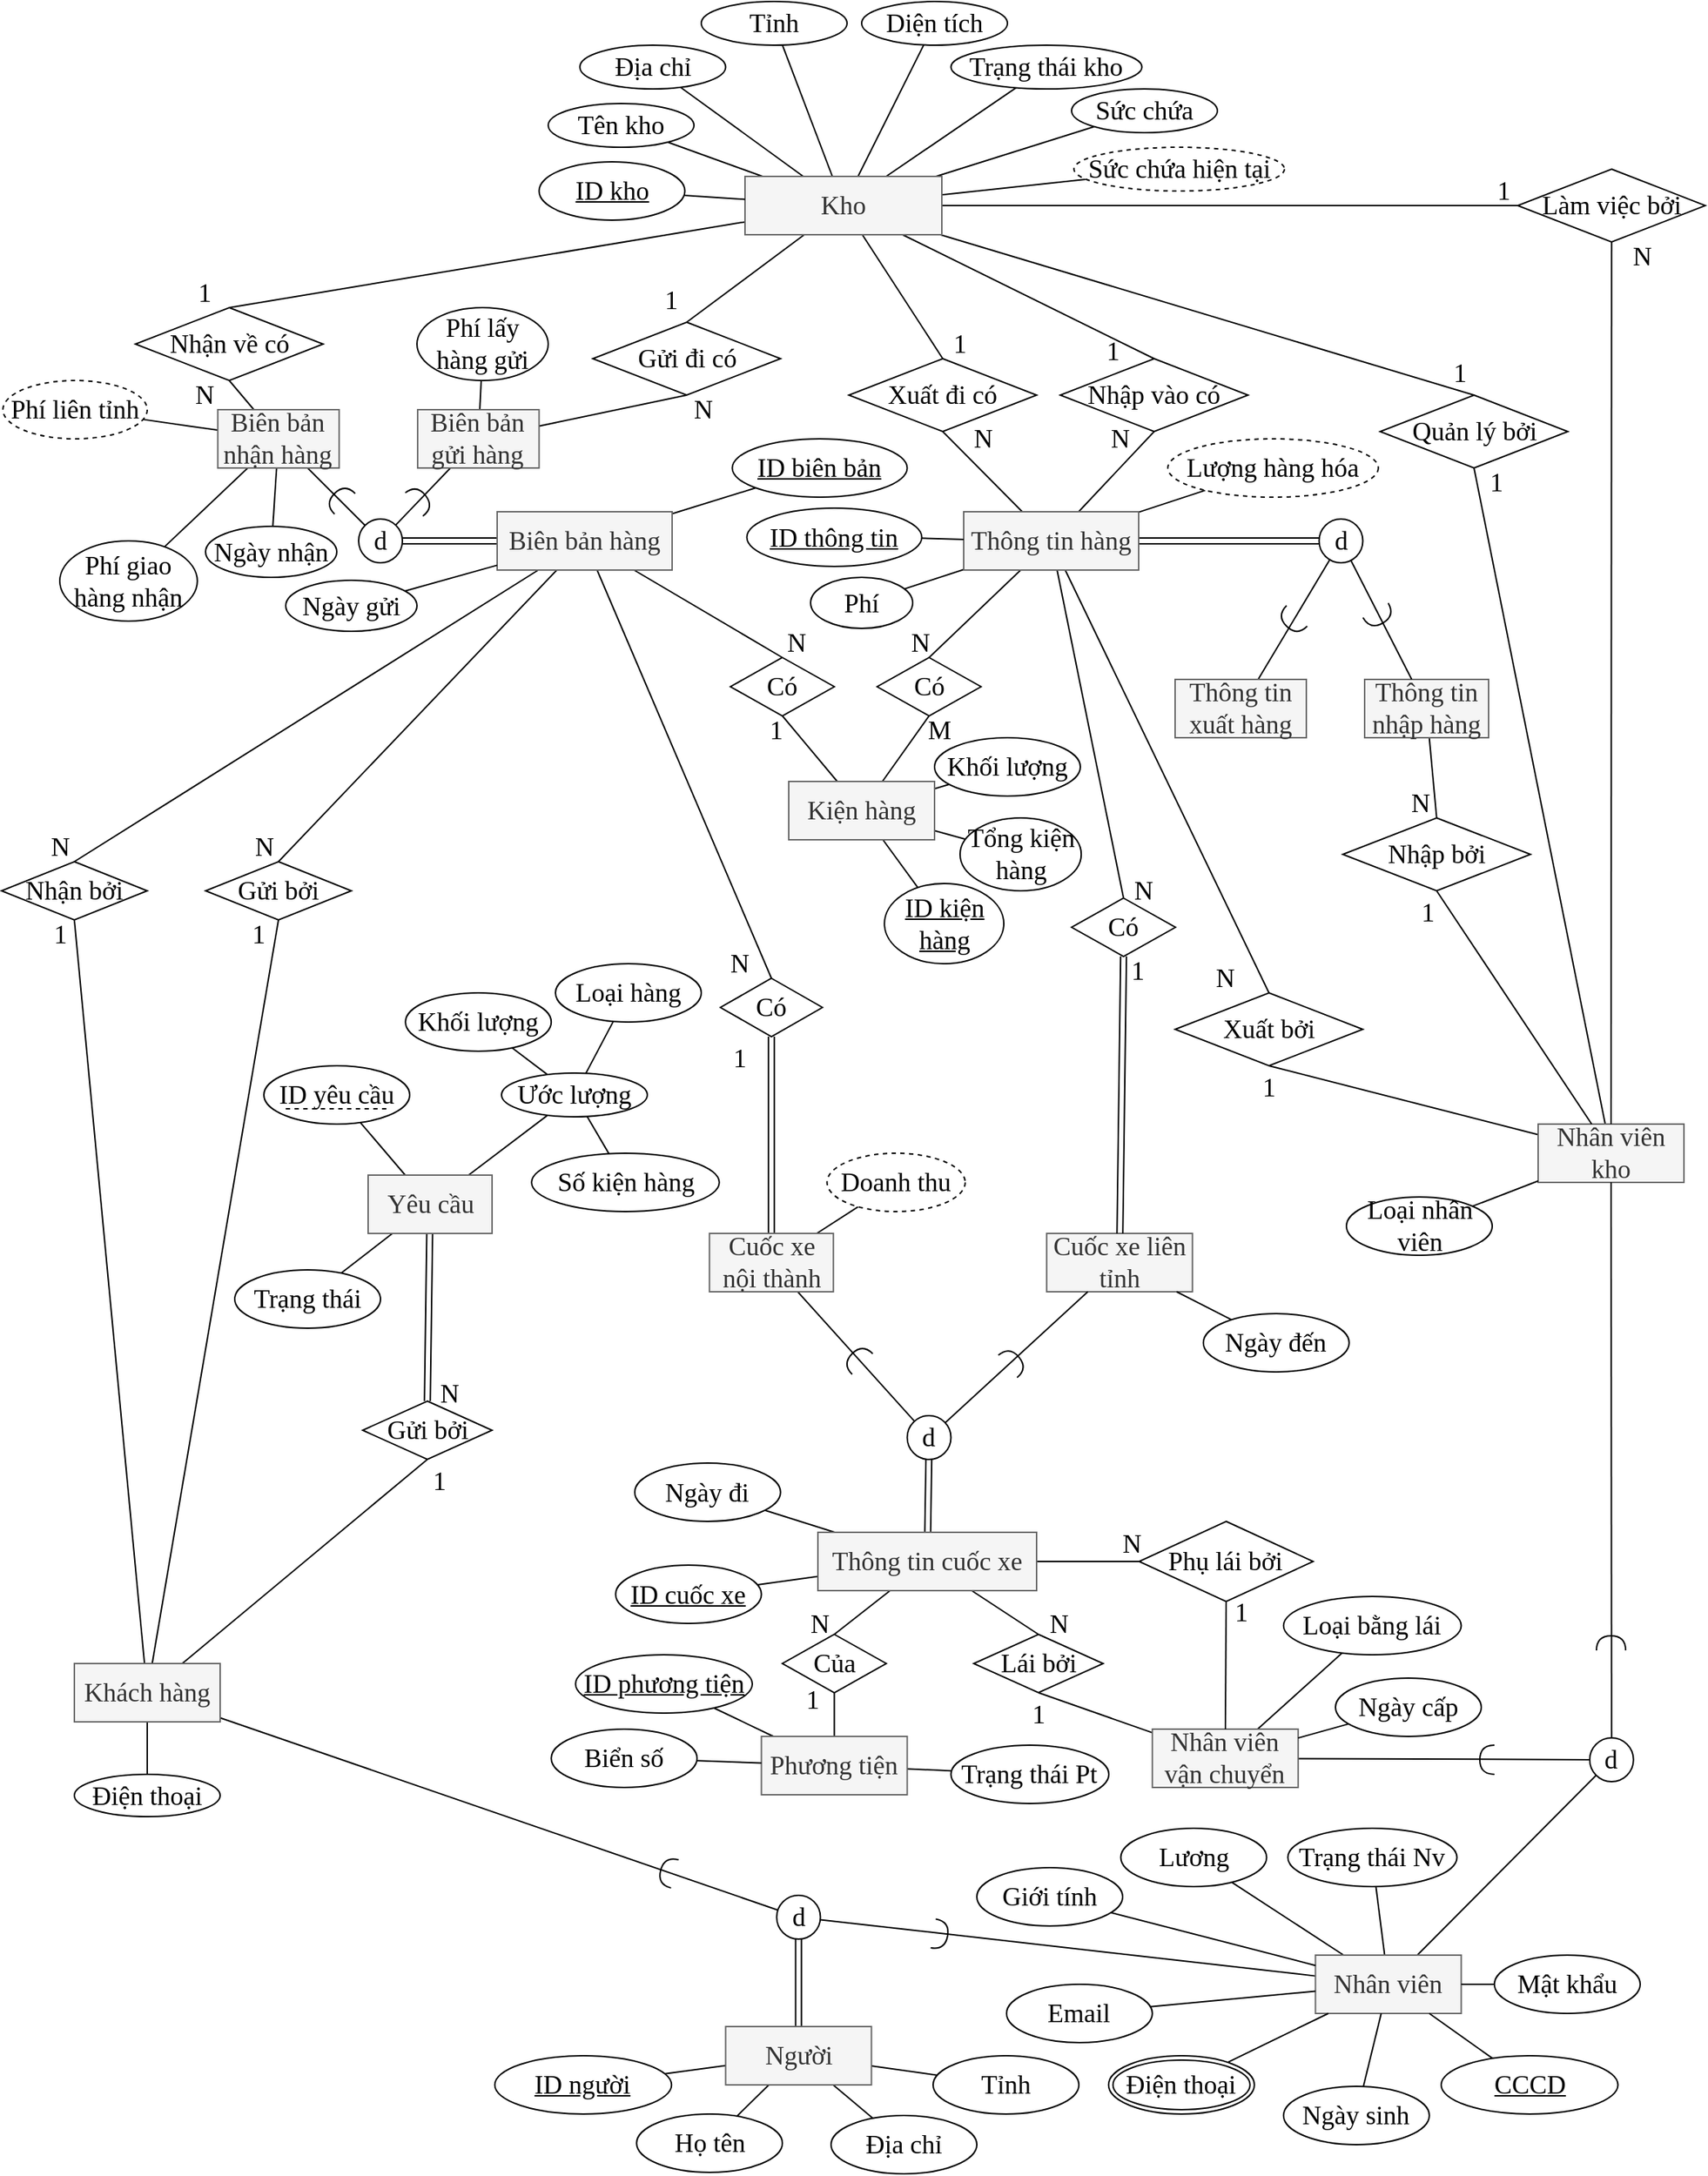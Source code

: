 <mxfile version="13.9.9" type="device" pages="2"><diagram id="1P50nutqnsiUh_Lw3aiR" name="Doc"><mxGraphModel dx="1902" dy="1747" grid="1" gridSize="10" guides="1" tooltips="1" connect="1" arrows="1" fold="1" page="1" pageScale="1" pageWidth="850" pageHeight="1100" math="0" shadow="0"><root><mxCell id="0"/><mxCell id="1" parent="0"/><mxCell id="t3EB_uUu5XIFYgG59Fhh-35" style="edgeStyle=none;rounded=0;orthogonalLoop=1;jettySize=auto;html=1;entryX=0.5;entryY=0;entryDx=0;entryDy=0;endArrow=none;endFill=0;fontFamily=Times New Roman;fontSize=18;" parent="1" source="PkAWxyVCA6rXzKNdOrN8-14" target="dLdJFQS2V9-jSl3iVHF--2" edge="1"><mxGeometry relative="1" as="geometry"><mxPoint x="480" y="320" as="sourcePoint"/><mxPoint x="480" y="375" as="targetPoint"/></mxGeometry></mxCell><mxCell id="t3EB_uUu5XIFYgG59Fhh-40" style="edgeStyle=none;rounded=0;orthogonalLoop=1;jettySize=auto;html=1;entryX=0.5;entryY=0;entryDx=0;entryDy=0;endArrow=none;endFill=0;fontFamily=Times New Roman;fontSize=18;" parent="1" source="PkAWxyVCA6rXzKNdOrN8-14" target="PkAWxyVCA6rXzKNdOrN8-17" edge="1"><mxGeometry relative="1" as="geometry"><mxPoint x="436.333" y="320" as="sourcePoint"/><mxPoint x="316.25" y="375" as="targetPoint"/></mxGeometry></mxCell><mxCell id="t3EB_uUu5XIFYgG59Fhh-43" style="edgeStyle=none;rounded=0;orthogonalLoop=1;jettySize=auto;html=1;entryX=0.5;entryY=0;entryDx=0;entryDy=0;endArrow=none;endFill=0;fontFamily=Times New Roman;fontSize=18;" parent="1" source="PkAWxyVCA6rXzKNdOrN8-14" target="PkAWxyVCA6rXzKNdOrN8-18" edge="1"><mxGeometry relative="1" as="geometry"><mxPoint x="538.667" y="320" as="sourcePoint"/><mxPoint x="700" y="375" as="targetPoint"/></mxGeometry></mxCell><mxCell id="t3EB_uUu5XIFYgG59Fhh-59" style="edgeStyle=none;rounded=0;orthogonalLoop=1;jettySize=auto;html=1;entryX=0.5;entryY=0;entryDx=0;entryDy=0;endArrow=none;endFill=0;fontFamily=Times New Roman;fontSize=18;" parent="1" source="iK_3rvYUIo7Ojm4K6nAC-1" target="dLdJFQS2V9-jSl3iVHF--1" edge="1"><mxGeometry relative="1" as="geometry"><mxPoint x="554.286" y="280" as="sourcePoint"/><mxPoint x="785" y="350" as="targetPoint"/></mxGeometry></mxCell><mxCell id="t3EB_uUu5XIFYgG59Fhh-71" style="edgeStyle=none;rounded=0;orthogonalLoop=1;jettySize=auto;html=1;entryX=0.5;entryY=1;entryDx=0;entryDy=0;endArrow=none;endFill=0;fontFamily=Times New Roman;fontSize=18;" parent="1" source="PkAWxyVCA6rXzKNdOrN8-14" target="PkAWxyVCA6rXzKNdOrN8-15" edge="1"><mxGeometry relative="1" as="geometry"><mxPoint x="395" y="230" as="targetPoint"/><mxPoint x="455.714" y="280" as="sourcePoint"/></mxGeometry></mxCell><mxCell id="t3EB_uUu5XIFYgG59Fhh-72" style="edgeStyle=none;rounded=0;orthogonalLoop=1;jettySize=auto;html=1;entryX=0.5;entryY=1;entryDx=0;entryDy=0;endArrow=none;endFill=0;fontFamily=Times New Roman;fontSize=18;" parent="1" source="PkAWxyVCA6rXzKNdOrN8-14" target="PkAWxyVCA6rXzKNdOrN8-16" edge="1"><mxGeometry relative="1" as="geometry"><mxPoint x="560" y="230" as="targetPoint"/><mxPoint x="502.857" y="280" as="sourcePoint"/></mxGeometry></mxCell><mxCell id="t3EB_uUu5XIFYgG59Fhh-69" style="edgeStyle=none;rounded=0;orthogonalLoop=1;jettySize=auto;html=1;entryX=0.5;entryY=0;entryDx=0;entryDy=0;endArrow=none;endFill=0;fontFamily=Times New Roman;fontSize=18;" parent="1" source="t3EB_uUu5XIFYgG59Fhh-8" target="PkAWxyVCA6rXzKNdOrN8-15" edge="1"><mxGeometry relative="1" as="geometry"><mxPoint x="395" y="180" as="targetPoint"/></mxGeometry></mxCell><mxCell id="t3EB_uUu5XIFYgG59Fhh-70" style="edgeStyle=none;rounded=0;orthogonalLoop=1;jettySize=auto;html=1;entryX=0.5;entryY=0;entryDx=0;entryDy=0;endArrow=none;endFill=0;fontFamily=Times New Roman;fontSize=18;" parent="1" source="t3EB_uUu5XIFYgG59Fhh-8" target="PkAWxyVCA6rXzKNdOrN8-16" edge="1"><mxGeometry relative="1" as="geometry"><mxPoint x="560" y="180" as="targetPoint"/></mxGeometry></mxCell><mxCell id="t3EB_uUu5XIFYgG59Fhh-97" style="edgeStyle=none;rounded=0;orthogonalLoop=1;jettySize=auto;html=1;endArrow=none;endFill=0;fontFamily=Times New Roman;fontSize=18;entryX=0.5;entryY=0;entryDx=0;entryDy=0;" parent="1" source="t3EB_uUu5XIFYgG59Fhh-8" target="dLdJFQS2V9-jSl3iVHF--21" edge="1"><mxGeometry relative="1" as="geometry"><mxPoint x="113.75" y="170" as="targetPoint"/></mxGeometry></mxCell><mxCell id="t3EB_uUu5XIFYgG59Fhh-100" style="edgeStyle=none;rounded=0;orthogonalLoop=1;jettySize=auto;html=1;entryX=0.5;entryY=0;entryDx=0;entryDy=0;endArrow=none;endFill=0;fontFamily=Times New Roman;fontSize=18;" parent="1" source="t3EB_uUu5XIFYgG59Fhh-8" target="dLdJFQS2V9-jSl3iVHF--22" edge="1"><mxGeometry relative="1" as="geometry"><mxPoint x="-110" y="90" as="targetPoint"/></mxGeometry></mxCell><mxCell id="dLdJFQS2V9-jSl3iVHF--31" style="edgeStyle=none;rounded=0;orthogonalLoop=1;jettySize=auto;html=1;endArrow=none;endFill=0;fontFamily=Times New Roman;fontSize=18;" parent="1" source="t3EB_uUu5XIFYgG59Fhh-8" target="dLdJFQS2V9-jSl3iVHF--30" edge="1"><mxGeometry relative="1" as="geometry"/></mxCell><mxCell id="dLdJFQS2V9-jSl3iVHF--33" style="edgeStyle=none;rounded=0;orthogonalLoop=1;jettySize=auto;html=1;endArrow=none;endFill=0;fontFamily=Times New Roman;fontSize=18;" parent="1" source="t3EB_uUu5XIFYgG59Fhh-8" target="dLdJFQS2V9-jSl3iVHF--32" edge="1"><mxGeometry relative="1" as="geometry"/></mxCell><mxCell id="dLdJFQS2V9-jSl3iVHF--35" style="edgeStyle=none;rounded=0;orthogonalLoop=1;jettySize=auto;html=1;endArrow=none;endFill=0;fontFamily=Times New Roman;fontSize=18;entryX=0.5;entryY=0;entryDx=0;entryDy=0;" parent="1" source="t3EB_uUu5XIFYgG59Fhh-8" target="dLdJFQS2V9-jSl3iVHF--34" edge="1"><mxGeometry relative="1" as="geometry"/></mxCell><mxCell id="dLdJFQS2V9-jSl3iVHF--39" style="edgeStyle=none;rounded=0;orthogonalLoop=1;jettySize=auto;html=1;endArrow=none;endFill=0;fontFamily=Times New Roman;fontSize=18;" parent="1" source="t3EB_uUu5XIFYgG59Fhh-8" target="dLdJFQS2V9-jSl3iVHF--38" edge="1"><mxGeometry relative="1" as="geometry"/></mxCell><mxCell id="dLdJFQS2V9-jSl3iVHF--45" style="edgeStyle=none;rounded=0;orthogonalLoop=1;jettySize=auto;html=1;entryX=0;entryY=0.5;entryDx=0;entryDy=0;endArrow=none;endFill=0;fontFamily=Times New Roman;fontSize=18;" parent="1" source="t3EB_uUu5XIFYgG59Fhh-8" target="dLdJFQS2V9-jSl3iVHF--44" edge="1"><mxGeometry relative="1" as="geometry"/></mxCell><mxCell id="M_fBey8vFbKsFR74S8Kt-4" style="edgeStyle=none;rounded=0;orthogonalLoop=1;jettySize=auto;html=1;endArrow=none;endFill=0;" parent="1" source="t3EB_uUu5XIFYgG59Fhh-8" target="M_fBey8vFbKsFR74S8Kt-3" edge="1"><mxGeometry relative="1" as="geometry"/></mxCell><mxCell id="1qAA4c-a5WYMavzO47CD-8" style="edgeStyle=none;rounded=0;orthogonalLoop=1;jettySize=auto;html=1;endArrow=none;endFill=0;" parent="1" source="t3EB_uUu5XIFYgG59Fhh-8" target="1qAA4c-a5WYMavzO47CD-7" edge="1"><mxGeometry relative="1" as="geometry"/></mxCell><mxCell id="1qAA4c-a5WYMavzO47CD-10" style="edgeStyle=none;rounded=0;orthogonalLoop=1;jettySize=auto;html=1;endArrow=none;endFill=0;" parent="1" source="t3EB_uUu5XIFYgG59Fhh-8" target="1qAA4c-a5WYMavzO47CD-9" edge="1"><mxGeometry relative="1" as="geometry"/></mxCell><mxCell id="1qAA4c-a5WYMavzO47CD-12" style="edgeStyle=none;rounded=0;orthogonalLoop=1;jettySize=auto;html=1;endArrow=none;endFill=0;" parent="1" source="t3EB_uUu5XIFYgG59Fhh-8" target="1qAA4c-a5WYMavzO47CD-11" edge="1"><mxGeometry relative="1" as="geometry"/></mxCell><mxCell id="t3EB_uUu5XIFYgG59Fhh-8" value="Kho" style="whiteSpace=wrap;html=1;align=center;rounded=0;shadow=0;glass=0;labelBackgroundColor=none;sketch=0;disableMultiStroke=0;disableMultiStrokeFill=0;strokeColor=#666666;fontFamily=Times New Roman;fontSize=18;fillColor=#f5f5f5;fontColor=#333333;" parent="1" vertex="1"><mxGeometry x="130" y="40" width="135" height="40" as="geometry"/></mxCell><mxCell id="t3EB_uUu5XIFYgG59Fhh-21" style="edgeStyle=none;rounded=0;orthogonalLoop=1;jettySize=auto;html=1;entryX=0.5;entryY=0;entryDx=0;entryDy=0;endArrow=none;endFill=0;fontFamily=Times New Roman;fontSize=18;" parent="1" source="dLdJFQS2V9-jSl3iVHF--4" target="dLdJFQS2V9-jSl3iVHF--5" edge="1"><mxGeometry relative="1" as="geometry"><mxPoint x="224.583" y="1010" as="sourcePoint"/><mxPoint x="113.75" y="1080" as="targetPoint"/></mxGeometry></mxCell><mxCell id="t3EB_uUu5XIFYgG59Fhh-24" style="edgeStyle=none;rounded=0;orthogonalLoop=1;jettySize=auto;html=1;entryX=0.5;entryY=0;entryDx=0;entryDy=0;endArrow=none;endFill=0;fontFamily=Times New Roman;fontSize=18;" parent="1" source="dLdJFQS2V9-jSl3iVHF--4" target="dLdJFQS2V9-jSl3iVHF--6" edge="1"><mxGeometry relative="1" as="geometry"><mxPoint x="256.25" y="1010" as="sourcePoint"/><mxPoint x="256.25" y="1080" as="targetPoint"/></mxGeometry></mxCell><mxCell id="t3EB_uUu5XIFYgG59Fhh-25" style="edgeStyle=none;rounded=0;orthogonalLoop=1;jettySize=auto;html=1;entryX=0;entryY=0.5;entryDx=0;entryDy=0;endArrow=none;endFill=0;fontFamily=Times New Roman;fontSize=18;" parent="1" source="dLdJFQS2V9-jSl3iVHF--4" target="dLdJFQS2V9-jSl3iVHF--7" edge="1"><mxGeometry relative="1" as="geometry"><mxPoint x="290.074" y="1010" as="sourcePoint"/><mxPoint x="400" y="1075" as="targetPoint"/></mxGeometry></mxCell><mxCell id="t3EB_uUu5XIFYgG59Fhh-32" style="edgeStyle=none;rounded=0;orthogonalLoop=1;jettySize=auto;html=1;endArrow=none;endFill=0;fontFamily=Times New Roman;fontSize=18;shape=link;" parent="1" source="dLdJFQS2V9-jSl3iVHF--4" target="t3EB_uUu5XIFYgG59Fhh-31" edge="1"><mxGeometry relative="1" as="geometry"><mxPoint x="316.25" y="940" as="targetPoint"/><mxPoint x="256.25" y="990" as="sourcePoint"/></mxGeometry></mxCell><mxCell id="t3EB_uUu5XIFYgG59Fhh-39" style="edgeStyle=none;rounded=0;orthogonalLoop=1;jettySize=auto;html=1;endArrow=none;endFill=0;fontFamily=Times New Roman;fontSize=18;entryX=0.5;entryY=1;entryDx=0;entryDy=0;" parent="1" source="t3EB_uUu5XIFYgG59Fhh-11" target="PkAWxyVCA6rXzKNdOrN8-17" edge="1"><mxGeometry relative="1" as="geometry"><mxPoint x="316.25" y="415" as="targetPoint"/></mxGeometry></mxCell><mxCell id="t3EB_uUu5XIFYgG59Fhh-84" style="edgeStyle=none;rounded=0;orthogonalLoop=1;jettySize=auto;html=1;entryX=0.5;entryY=1;entryDx=0;entryDy=0;endArrow=none;endFill=0;fontFamily=Times New Roman;fontSize=18;" parent="1" source="t3EB_uUu5XIFYgG59Fhh-11" target="dLdJFQS2V9-jSl3iVHF--17" edge="1"><mxGeometry relative="1" as="geometry"><mxPoint x="156.25" y="415" as="targetPoint"/></mxGeometry></mxCell><mxCell id="ZMtVbtABi6T2ftJFTh4y-52" style="rounded=0;orthogonalLoop=1;jettySize=auto;html=1;startArrow=none;startFill=0;endArrow=none;endFill=0;fontFamily=Times New Roman;fontSize=18;" parent="1" source="t3EB_uUu5XIFYgG59Fhh-11" target="ZMtVbtABi6T2ftJFTh4y-49" edge="1"><mxGeometry relative="1" as="geometry"/></mxCell><mxCell id="ZMtVbtABi6T2ftJFTh4y-53" style="edgeStyle=none;rounded=0;orthogonalLoop=1;jettySize=auto;html=1;startArrow=none;startFill=0;endArrow=none;endFill=0;fontFamily=Times New Roman;fontSize=18;" parent="1" source="t3EB_uUu5XIFYgG59Fhh-11" target="ZMtVbtABi6T2ftJFTh4y-51" edge="1"><mxGeometry relative="1" as="geometry"/></mxCell><mxCell id="ZMtVbtABi6T2ftJFTh4y-54" style="edgeStyle=none;rounded=0;orthogonalLoop=1;jettySize=auto;html=1;startArrow=none;startFill=0;endArrow=none;endFill=0;fontFamily=Times New Roman;fontSize=18;" parent="1" source="t3EB_uUu5XIFYgG59Fhh-11" target="ZMtVbtABi6T2ftJFTh4y-48" edge="1"><mxGeometry relative="1" as="geometry"/></mxCell><mxCell id="t3EB_uUu5XIFYgG59Fhh-11" value="Kiện hàng" style="whiteSpace=wrap;html=1;align=center;rounded=0;shadow=0;glass=0;labelBackgroundColor=none;sketch=0;disableMultiStroke=0;disableMultiStrokeFill=0;strokeColor=#666666;fontFamily=Times New Roman;fontSize=18;fillColor=#f5f5f5;fontColor=#333333;" parent="1" vertex="1"><mxGeometry x="160" y="455" width="100" height="40" as="geometry"/></mxCell><mxCell id="t3EB_uUu5XIFYgG59Fhh-42" style="edgeStyle=none;rounded=0;orthogonalLoop=1;jettySize=auto;html=1;entryX=0.5;entryY=1;entryDx=0;entryDy=0;endArrow=none;endFill=0;fontFamily=Times New Roman;fontSize=18;" parent="1" source="t3EB_uUu5XIFYgG59Fhh-12" target="PkAWxyVCA6rXzKNdOrN8-18" edge="1"><mxGeometry relative="1" as="geometry"><mxPoint x="456.25" y="475" as="targetPoint"/></mxGeometry></mxCell><mxCell id="M_fBey8vFbKsFR74S8Kt-2" style="rounded=0;orthogonalLoop=1;jettySize=auto;html=1;entryX=0.5;entryY=1;entryDx=0;entryDy=0;endArrow=none;endFill=0;" parent="1" source="t3EB_uUu5XIFYgG59Fhh-12" target="dLdJFQS2V9-jSl3iVHF--34" edge="1"><mxGeometry relative="1" as="geometry"/></mxCell><mxCell id="t3EB_uUu5XIFYgG59Fhh-12" value="Nhân viên kho" style="whiteSpace=wrap;html=1;align=center;rounded=0;shadow=0;glass=0;labelBackgroundColor=none;sketch=0;disableMultiStroke=0;disableMultiStrokeFill=0;strokeColor=#666666;fontFamily=Times New Roman;fontSize=18;fillColor=#f5f5f5;fontColor=#333333;" parent="1" vertex="1"><mxGeometry x="674" y="690" width="100" height="40" as="geometry"/></mxCell><mxCell id="t3EB_uUu5XIFYgG59Fhh-26" style="edgeStyle=none;rounded=0;orthogonalLoop=1;jettySize=auto;html=1;entryX=0.5;entryY=1;entryDx=0;entryDy=0;endArrow=none;endFill=0;fontFamily=Times New Roman;fontSize=18;" parent="1" source="t3EB_uUu5XIFYgG59Fhh-13" target="dLdJFQS2V9-jSl3iVHF--5" edge="1"><mxGeometry relative="1" as="geometry"><mxPoint x="193.12" y="1090" as="targetPoint"/></mxGeometry></mxCell><mxCell id="ZMtVbtABi6T2ftJFTh4y-104" style="edgeStyle=none;rounded=0;orthogonalLoop=1;jettySize=auto;html=1;startArrow=none;startFill=0;endArrow=none;endFill=0;fontFamily=Times New Roman;fontSize=18;" parent="1" source="t3EB_uUu5XIFYgG59Fhh-13" target="ZMtVbtABi6T2ftJFTh4y-103" edge="1"><mxGeometry relative="1" as="geometry"/></mxCell><mxCell id="1qAA4c-a5WYMavzO47CD-2" style="rounded=0;orthogonalLoop=1;jettySize=auto;html=1;endArrow=none;endFill=0;" parent="1" source="t3EB_uUu5XIFYgG59Fhh-13" target="1qAA4c-a5WYMavzO47CD-1" edge="1"><mxGeometry relative="1" as="geometry"/></mxCell><mxCell id="t3EB_uUu5XIFYgG59Fhh-13" value="Phương tiện" style="whiteSpace=wrap;html=1;align=center;rounded=0;shadow=0;glass=0;labelBackgroundColor=none;sketch=0;disableMultiStroke=0;disableMultiStrokeFill=0;strokeColor=#666666;fontFamily=Times New Roman;fontSize=18;fillColor=#f5f5f5;fontColor=#333333;" parent="1" vertex="1"><mxGeometry x="141.25" y="1110" width="100" height="40" as="geometry"/></mxCell><mxCell id="t3EB_uUu5XIFYgG59Fhh-27" style="edgeStyle=none;rounded=0;orthogonalLoop=1;jettySize=auto;html=1;entryX=0.5;entryY=1;entryDx=0;entryDy=0;endArrow=none;endFill=0;fontFamily=Times New Roman;fontSize=18;" parent="1" source="t3EB_uUu5XIFYgG59Fhh-14" target="dLdJFQS2V9-jSl3iVHF--6" edge="1"><mxGeometry relative="1" as="geometry"><mxPoint x="256.25" y="1130" as="targetPoint"/></mxGeometry></mxCell><mxCell id="dLdJFQS2V9-jSl3iVHF--53" style="edgeStyle=none;rounded=0;orthogonalLoop=1;jettySize=auto;html=1;endArrow=none;endFill=0;fontFamily=Times New Roman;fontSize=18;" parent="1" source="t3EB_uUu5XIFYgG59Fhh-14" target="dLdJFQS2V9-jSl3iVHF--42" edge="1"><mxGeometry relative="1" as="geometry"/></mxCell><mxCell id="M_fBey8vFbKsFR74S8Kt-7" style="edgeStyle=none;rounded=0;orthogonalLoop=1;jettySize=auto;html=1;endArrow=none;endFill=0;" parent="1" source="t3EB_uUu5XIFYgG59Fhh-14" target="M_fBey8vFbKsFR74S8Kt-6" edge="1"><mxGeometry relative="1" as="geometry"/></mxCell><mxCell id="t3EB_uUu5XIFYgG59Fhh-14" value="Nhân viên vận chuyển" style="whiteSpace=wrap;html=1;align=center;rounded=0;shadow=0;glass=0;labelBackgroundColor=none;sketch=0;disableMultiStroke=0;disableMultiStrokeFill=0;strokeColor=#666666;fontFamily=Times New Roman;fontSize=18;fillColor=#f5f5f5;fontColor=#333333;" parent="1" vertex="1"><mxGeometry x="409.38" y="1105" width="100" height="40" as="geometry"/></mxCell><mxCell id="t3EB_uUu5XIFYgG59Fhh-28" style="edgeStyle=none;rounded=0;orthogonalLoop=1;jettySize=auto;html=1;entryX=0.5;entryY=1;entryDx=0;entryDy=0;endArrow=none;endFill=0;fontFamily=Times New Roman;fontSize=18;" parent="1" source="t3EB_uUu5XIFYgG59Fhh-14" target="dLdJFQS2V9-jSl3iVHF--7" edge="1"><mxGeometry relative="1" as="geometry"><mxPoint x="400" y="1135" as="targetPoint"/><mxPoint x="459.992" y="1060" as="sourcePoint"/></mxGeometry></mxCell><mxCell id="t3EB_uUu5XIFYgG59Fhh-29" value="Cuốc xe liên tỉnh" style="whiteSpace=wrap;html=1;align=center;rounded=0;shadow=0;glass=0;labelBackgroundColor=none;sketch=0;disableMultiStroke=0;disableMultiStrokeFill=0;strokeColor=#666666;fontFamily=Times New Roman;fontSize=18;fillColor=#f5f5f5;fontColor=#333333;" parent="1" vertex="1"><mxGeometry x="336.88" y="765" width="100" height="40" as="geometry"/></mxCell><mxCell id="t3EB_uUu5XIFYgG59Fhh-33" style="edgeStyle=none;rounded=0;orthogonalLoop=1;jettySize=auto;html=1;endArrow=none;endFill=0;fontFamily=Times New Roman;fontSize=18;startArrow=none;startFill=0;" parent="1" source="t3EB_uUu5XIFYgG59Fhh-31" target="t3EB_uUu5XIFYgG59Fhh-29" edge="1"><mxGeometry relative="1" as="geometry"/></mxCell><mxCell id="t3EB_uUu5XIFYgG59Fhh-79" style="edgeStyle=none;rounded=0;orthogonalLoop=1;jettySize=auto;html=1;endArrow=none;endFill=0;fontFamily=Times New Roman;fontSize=18;startArrow=none;startFill=0;" parent="1" source="t3EB_uUu5XIFYgG59Fhh-31" target="PkAWxyVCA6rXzKNdOrN8-2" edge="1"><mxGeometry relative="1" as="geometry"><mxPoint x="101.364" y="780" as="targetPoint"/></mxGeometry></mxCell><mxCell id="t3EB_uUu5XIFYgG59Fhh-31" value="d" style="ellipse;whiteSpace=wrap;html=1;aspect=fixed;rounded=0;shadow=0;glass=0;labelBackgroundColor=none;sketch=0;disableMultiStroke=0;disableMultiStrokeFill=0;strokeColor=#000000;fontFamily=Times New Roman;fontSize=18;" parent="1" vertex="1"><mxGeometry x="241.25" y="890" width="30" height="30" as="geometry"/></mxCell><mxCell id="t3EB_uUu5XIFYgG59Fhh-36" style="edgeStyle=none;rounded=0;orthogonalLoop=1;jettySize=auto;html=1;endArrow=none;endFill=0;fontFamily=Times New Roman;fontSize=18;exitX=0.5;exitY=1;exitDx=0;exitDy=0;shape=link;" parent="1" source="dLdJFQS2V9-jSl3iVHF--2" target="t3EB_uUu5XIFYgG59Fhh-29" edge="1"><mxGeometry relative="1" as="geometry"><mxPoint x="480" y="415" as="sourcePoint"/></mxGeometry></mxCell><mxCell id="t3EB_uUu5XIFYgG59Fhh-56" style="edgeStyle=none;rounded=0;orthogonalLoop=1;jettySize=auto;html=1;entryX=0.5;entryY=1;entryDx=0;entryDy=0;endArrow=none;endFill=0;fontFamily=Times New Roman;fontSize=18;" parent="1" source="t3EB_uUu5XIFYgG59Fhh-12" target="dLdJFQS2V9-jSl3iVHF--1" edge="1"><mxGeometry relative="1" as="geometry"><mxPoint x="573.75" y="455" as="targetPoint"/><mxPoint x="554.292" y="510" as="sourcePoint"/></mxGeometry></mxCell><mxCell id="t3EB_uUu5XIFYgG59Fhh-83" style="edgeStyle=none;rounded=0;orthogonalLoop=1;jettySize=auto;html=1;entryX=0.5;entryY=0;entryDx=0;entryDy=0;endArrow=none;endFill=0;fontFamily=Times New Roman;fontSize=18;" parent="1" source="dLdJFQS2V9-jSl3iVHF--18" target="dLdJFQS2V9-jSl3iVHF--17" edge="1"><mxGeometry relative="1" as="geometry"><mxPoint x="61.607" y="320" as="sourcePoint"/><mxPoint x="186.25" y="375" as="targetPoint"/></mxGeometry></mxCell><mxCell id="t3EB_uUu5XIFYgG59Fhh-91" style="edgeStyle=none;rounded=0;orthogonalLoop=1;jettySize=auto;html=1;entryX=0.5;entryY=0;entryDx=0;entryDy=0;endArrow=none;endFill=0;fontFamily=Times New Roman;fontSize=18;" parent="1" source="dLdJFQS2V9-jSl3iVHF--18" target="dLdJFQS2V9-jSl3iVHF--20" edge="1"><mxGeometry relative="1" as="geometry"><mxPoint x="4.377" y="320" as="sourcePoint"/><mxPoint x="-26.87" y="360" as="targetPoint"/></mxGeometry></mxCell><mxCell id="t3EB_uUu5XIFYgG59Fhh-92" style="edgeStyle=none;rounded=0;orthogonalLoop=1;jettySize=auto;html=1;entryX=0.5;entryY=0;entryDx=0;entryDy=0;endArrow=none;endFill=0;fontFamily=Times New Roman;fontSize=18;" parent="1" source="dLdJFQS2V9-jSl3iVHF--18" target="dLdJFQS2V9-jSl3iVHF--19" edge="1"><mxGeometry relative="1" as="geometry"><mxPoint x="-38.957" y="320" as="sourcePoint"/><mxPoint x="-156.87" y="360" as="targetPoint"/></mxGeometry></mxCell><mxCell id="t3EB_uUu5XIFYgG59Fhh-96" style="edgeStyle=none;rounded=0;orthogonalLoop=1;jettySize=auto;html=1;entryX=0.5;entryY=1;entryDx=0;entryDy=0;endArrow=none;endFill=0;fontFamily=Times New Roman;fontSize=18;" parent="1" source="iK_3rvYUIo7Ojm4K6nAC-14" target="dLdJFQS2V9-jSl3iVHF--21" edge="1"><mxGeometry relative="1" as="geometry"><mxPoint x="43.438" y="280" as="sourcePoint"/><mxPoint x="113.75" y="220" as="targetPoint"/></mxGeometry></mxCell><mxCell id="t3EB_uUu5XIFYgG59Fhh-105" style="edgeStyle=none;rounded=0;orthogonalLoop=1;jettySize=auto;html=1;entryX=0.5;entryY=1;entryDx=0;entryDy=0;endArrow=none;endFill=0;fontFamily=Times New Roman;fontSize=18;" parent="1" source="iK_3rvYUIo7Ojm4K6nAC-16" target="dLdJFQS2V9-jSl3iVHF--22" edge="1"><mxGeometry relative="1" as="geometry"><mxPoint x="-28.333" y="280" as="sourcePoint"/><mxPoint x="-80" y="240" as="targetPoint"/></mxGeometry></mxCell><mxCell id="V1mT3eoaeHUKuDqXsAoB-1" style="rounded=0;orthogonalLoop=1;jettySize=auto;html=1;exitX=0.5;exitY=0;exitDx=0;exitDy=0;endArrow=none;endFill=0;" parent="1" source="t3EB_uUu5XIFYgG59Fhh-110" target="dLdJFQS2V9-jSl3iVHF--18" edge="1"><mxGeometry relative="1" as="geometry"/></mxCell><mxCell id="t3EB_uUu5XIFYgG59Fhh-110" value="Có" style="shape=rhombus;perimeter=rhombusPerimeter;whiteSpace=wrap;html=1;align=center;rounded=0;shadow=0;glass=0;labelBackgroundColor=none;sketch=0;disableMultiStroke=0;disableMultiStrokeFill=0;strokeColor=#000000;fontFamily=Times New Roman;fontSize=18;" parent="1" vertex="1"><mxGeometry x="113.12" y="590" width="70" height="40" as="geometry"/></mxCell><mxCell id="ZMtVbtABi6T2ftJFTh4y-130" style="edgeStyle=none;rounded=0;orthogonalLoop=1;jettySize=auto;html=1;startArrow=none;startFill=0;endArrow=none;endFill=0;fontFamily=Times New Roman;fontSize=18;" parent="1" source="PkAWxyVCA6rXzKNdOrN8-2" target="ZMtVbtABi6T2ftJFTh4y-131" edge="1"><mxGeometry relative="1" as="geometry"><mxPoint x="223.764" y="747.379" as="targetPoint"/></mxGeometry></mxCell><mxCell id="iK_3rvYUIo7Ojm4K6nAC-20" style="edgeStyle=none;rounded=0;orthogonalLoop=1;jettySize=auto;html=1;endArrow=none;endFill=0;shape=link;entryX=0.5;entryY=1;entryDx=0;entryDy=0;" parent="1" source="PkAWxyVCA6rXzKNdOrN8-2" target="t3EB_uUu5XIFYgG59Fhh-110" edge="1"><mxGeometry relative="1" as="geometry"><mxPoint x="250" y="738" as="targetPoint"/></mxGeometry></mxCell><mxCell id="PkAWxyVCA6rXzKNdOrN8-2" value="Cuốc xe nội thành" style="whiteSpace=wrap;html=1;align=center;rounded=0;shadow=0;glass=0;labelBackgroundColor=none;sketch=0;disableMultiStroke=0;disableMultiStrokeFill=0;strokeColor=#666666;fontFamily=Times New Roman;fontSize=18;fillColor=#f5f5f5;fontColor=#333333;" parent="1" vertex="1"><mxGeometry x="105.62" y="765" width="85" height="40" as="geometry"/></mxCell><mxCell id="ZMtVbtABi6T2ftJFTh4y-80" style="edgeStyle=none;rounded=0;orthogonalLoop=1;jettySize=auto;html=1;startArrow=none;startFill=0;endArrow=none;endFill=0;fontFamily=Times New Roman;fontSize=18;" parent="1" source="5vrDLfZcDovfaJuovhY--1" target="ZMtVbtABi6T2ftJFTh4y-79" edge="1"><mxGeometry relative="1" as="geometry"><mxPoint x="-59.603" y="725" as="sourcePoint"/></mxGeometry></mxCell><mxCell id="ZMtVbtABi6T2ftJFTh4y-82" style="edgeStyle=none;rounded=0;orthogonalLoop=1;jettySize=auto;html=1;startArrow=none;startFill=0;endArrow=none;endFill=0;fontFamily=Times New Roman;fontSize=18;" parent="1" source="5vrDLfZcDovfaJuovhY--1" target="M_fBey8vFbKsFR74S8Kt-11" edge="1"><mxGeometry relative="1" as="geometry"><mxPoint x="-103.16" y="725" as="sourcePoint"/><mxPoint x="-130.576" y="686.65" as="targetPoint"/></mxGeometry></mxCell><mxCell id="ZMtVbtABi6T2ftJFTh4y-90" style="edgeStyle=none;rounded=0;orthogonalLoop=1;jettySize=auto;html=1;startArrow=none;startFill=0;endArrow=none;endFill=0;fontFamily=Times New Roman;fontSize=18;" parent="1" source="5vrDLfZcDovfaJuovhY--1" target="ZMtVbtABi6T2ftJFTh4y-89" edge="1"><mxGeometry relative="1" as="geometry"><mxPoint x="-111.965" y="765" as="sourcePoint"/></mxGeometry></mxCell><mxCell id="PkAWxyVCA6rXzKNdOrN8-12" style="edgeStyle=none;rounded=0;orthogonalLoop=1;jettySize=auto;html=1;startArrow=none;startFill=0;endArrow=none;endFill=0;exitX=0.5;exitY=0;exitDx=0;exitDy=0;fontFamily=Times New Roman;fontSize=18;shape=link;" parent="1" source="5vrDLfZcDovfaJuovhY--2" target="5vrDLfZcDovfaJuovhY--1" edge="1"><mxGeometry relative="1" as="geometry"><mxPoint x="-86" y="880" as="sourcePoint"/><mxPoint x="-86.004" y="765" as="targetPoint"/></mxGeometry></mxCell><mxCell id="dLdJFQS2V9-jSl3iVHF--57" style="edgeStyle=none;rounded=0;orthogonalLoop=1;jettySize=auto;html=1;endArrow=none;endFill=0;fontFamily=Times New Roman;fontSize=18;" parent="1" source="PkAWxyVCA6rXzKNdOrN8-14" target="dLdJFQS2V9-jSl3iVHF--56" edge="1"><mxGeometry relative="1" as="geometry"/></mxCell><mxCell id="ZMtVbtABi6T2ftJFTh4y-126" style="edgeStyle=none;rounded=0;orthogonalLoop=1;jettySize=auto;html=1;startArrow=none;startFill=0;endArrow=none;endFill=0;fontFamily=Times New Roman;fontSize=18;" parent="1" source="PkAWxyVCA6rXzKNdOrN8-14" target="ZMtVbtABi6T2ftJFTh4y-125" edge="1"><mxGeometry relative="1" as="geometry"/></mxCell><mxCell id="iK_3rvYUIo7Ojm4K6nAC-5" style="rounded=0;orthogonalLoop=1;jettySize=auto;html=1;endArrow=none;endFill=0;shape=link;" parent="1" source="PkAWxyVCA6rXzKNdOrN8-14" target="iK_3rvYUIo7Ojm4K6nAC-3" edge="1"><mxGeometry relative="1" as="geometry"/></mxCell><mxCell id="PkAWxyVCA6rXzKNdOrN8-14" value="Thông tin hàng" style="whiteSpace=wrap;html=1;align=center;rounded=0;shadow=0;glass=0;labelBackgroundColor=none;sketch=0;disableMultiStroke=0;disableMultiStrokeFill=0;strokeColor=#666666;fontFamily=Times New Roman;fontSize=18;fillColor=#f5f5f5;fontColor=#333333;" parent="1" vertex="1"><mxGeometry x="280" y="270" width="120" height="40" as="geometry"/></mxCell><mxCell id="PkAWxyVCA6rXzKNdOrN8-15" value="Xuất đi có" style="shape=rhombus;perimeter=rhombusPerimeter;whiteSpace=wrap;html=1;align=center;rounded=0;shadow=0;glass=0;labelBackgroundColor=none;sketch=0;disableMultiStroke=0;disableMultiStrokeFill=0;strokeColor=#000000;fontFamily=Times New Roman;fontSize=18;" parent="1" vertex="1"><mxGeometry x="201.25" y="165" width="128.75" height="50" as="geometry"/></mxCell><mxCell id="PkAWxyVCA6rXzKNdOrN8-16" value="Nhập vào có" style="shape=rhombus;perimeter=rhombusPerimeter;whiteSpace=wrap;html=1;align=center;rounded=0;shadow=0;glass=0;labelBackgroundColor=none;sketch=0;disableMultiStroke=0;disableMultiStrokeFill=0;strokeColor=#000000;fontFamily=Times New Roman;fontSize=18;" parent="1" vertex="1"><mxGeometry x="346.24" y="165" width="128.75" height="50" as="geometry"/></mxCell><mxCell id="PkAWxyVCA6rXzKNdOrN8-17" value="Có" style="shape=rhombus;perimeter=rhombusPerimeter;whiteSpace=wrap;html=1;align=center;rounded=0;shadow=0;glass=0;labelBackgroundColor=none;sketch=0;disableMultiStroke=0;disableMultiStrokeFill=0;strokeColor=#000000;fontFamily=Times New Roman;fontSize=18;" parent="1" vertex="1"><mxGeometry x="220.63" y="370" width="71.25" height="40" as="geometry"/></mxCell><mxCell id="PkAWxyVCA6rXzKNdOrN8-18" value="Xuất bởi" style="shape=rhombus;perimeter=rhombusPerimeter;whiteSpace=wrap;html=1;align=center;rounded=0;shadow=0;glass=0;labelBackgroundColor=none;sketch=0;disableMultiStroke=0;disableMultiStrokeFill=0;strokeColor=#000000;fontFamily=Times New Roman;fontSize=18;" parent="1" vertex="1"><mxGeometry x="425" y="600" width="128.75" height="50" as="geometry"/></mxCell><mxCell id="dLdJFQS2V9-jSl3iVHF--1" value="Nhập bởi" style="shape=rhombus;perimeter=rhombusPerimeter;whiteSpace=wrap;html=1;align=center;rounded=0;shadow=0;glass=0;labelBackgroundColor=none;sketch=0;disableMultiStroke=0;disableMultiStrokeFill=0;strokeColor=#000000;fontFamily=Times New Roman;fontSize=18;" parent="1" vertex="1"><mxGeometry x="540" y="480" width="128.75" height="50" as="geometry"/></mxCell><mxCell id="dLdJFQS2V9-jSl3iVHF--2" value="Có" style="shape=rhombus;perimeter=rhombusPerimeter;whiteSpace=wrap;html=1;align=center;rounded=0;shadow=0;glass=0;labelBackgroundColor=none;sketch=0;disableMultiStroke=0;disableMultiStrokeFill=0;strokeColor=#000000;fontFamily=Times New Roman;fontSize=18;" parent="1" vertex="1"><mxGeometry x="354" y="535" width="71.25" height="40" as="geometry"/></mxCell><mxCell id="dLdJFQS2V9-jSl3iVHF--68" style="edgeStyle=none;rounded=0;orthogonalLoop=1;jettySize=auto;html=1;endArrow=none;endFill=0;fontFamily=Times New Roman;fontSize=18;" parent="1" source="t3EB_uUu5XIFYgG59Fhh-29" target="dLdJFQS2V9-jSl3iVHF--66" edge="1"><mxGeometry relative="1" as="geometry"/></mxCell><mxCell id="dLdJFQS2V9-jSl3iVHF--69" style="edgeStyle=none;rounded=0;orthogonalLoop=1;jettySize=auto;html=1;endArrow=none;endFill=0;fontFamily=Times New Roman;fontSize=18;" parent="1" source="dLdJFQS2V9-jSl3iVHF--4" target="dLdJFQS2V9-jSl3iVHF--65" edge="1"><mxGeometry relative="1" as="geometry"/></mxCell><mxCell id="dLdJFQS2V9-jSl3iVHF--70" style="edgeStyle=none;rounded=0;orthogonalLoop=1;jettySize=auto;html=1;endArrow=none;endFill=0;fontFamily=Times New Roman;fontSize=18;" parent="1" source="dLdJFQS2V9-jSl3iVHF--4" target="dLdJFQS2V9-jSl3iVHF--67" edge="1"><mxGeometry relative="1" as="geometry"/></mxCell><mxCell id="dLdJFQS2V9-jSl3iVHF--4" value="Thông tin cuốc xe" style="whiteSpace=wrap;html=1;align=center;rounded=0;shadow=0;glass=0;labelBackgroundColor=none;sketch=0;disableMultiStroke=0;disableMultiStrokeFill=0;strokeColor=#666666;fontFamily=Times New Roman;fontSize=18;fillColor=#f5f5f5;fontColor=#333333;" parent="1" vertex="1"><mxGeometry x="180" y="970" width="150" height="40" as="geometry"/></mxCell><mxCell id="dLdJFQS2V9-jSl3iVHF--5" value="Của" style="shape=rhombus;perimeter=rhombusPerimeter;whiteSpace=wrap;html=1;align=center;rounded=0;shadow=0;glass=0;labelBackgroundColor=none;sketch=0;disableMultiStroke=0;disableMultiStrokeFill=0;strokeColor=#000000;fontFamily=Times New Roman;fontSize=18;" parent="1" vertex="1"><mxGeometry x="155.63" y="1040" width="71.25" height="40" as="geometry"/></mxCell><mxCell id="dLdJFQS2V9-jSl3iVHF--6" value="Lái bởi" style="shape=rhombus;perimeter=rhombusPerimeter;whiteSpace=wrap;html=1;align=center;rounded=0;shadow=0;glass=0;labelBackgroundColor=none;sketch=0;disableMultiStroke=0;disableMultiStrokeFill=0;strokeColor=#000000;fontFamily=Times New Roman;fontSize=18;" parent="1" vertex="1"><mxGeometry x="286.88" y="1040" width="88.75" height="40" as="geometry"/></mxCell><mxCell id="dLdJFQS2V9-jSl3iVHF--7" value="Phụ lái bởi" style="shape=rhombus;perimeter=rhombusPerimeter;whiteSpace=wrap;html=1;align=center;rounded=0;shadow=0;glass=0;labelBackgroundColor=none;sketch=0;disableMultiStroke=0;disableMultiStrokeFill=0;strokeColor=#000000;fontFamily=Times New Roman;fontSize=18;" parent="1" vertex="1"><mxGeometry x="400.31" y="962.5" width="119.37" height="55" as="geometry"/></mxCell><mxCell id="dLdJFQS2V9-jSl3iVHF--17" value="Có" style="shape=rhombus;perimeter=rhombusPerimeter;whiteSpace=wrap;html=1;align=center;rounded=0;shadow=0;glass=0;labelBackgroundColor=none;sketch=0;disableMultiStroke=0;disableMultiStrokeFill=0;strokeColor=#000000;fontFamily=Times New Roman;fontSize=18;" parent="1" vertex="1"><mxGeometry x="120" y="370" width="71.25" height="40" as="geometry"/></mxCell><mxCell id="ZMtVbtABi6T2ftJFTh4y-63" style="edgeStyle=none;rounded=0;orthogonalLoop=1;jettySize=auto;html=1;startArrow=none;startFill=0;endArrow=none;endFill=0;fontFamily=Times New Roman;fontSize=18;" parent="1" source="dLdJFQS2V9-jSl3iVHF--18" target="ZMtVbtABi6T2ftJFTh4y-62" edge="1"><mxGeometry relative="1" as="geometry"/></mxCell><mxCell id="ZMtVbtABi6T2ftJFTh4y-71" style="edgeStyle=none;rounded=0;orthogonalLoop=1;jettySize=auto;html=1;startArrow=none;startFill=0;endArrow=none;endFill=0;fontFamily=Times New Roman;fontSize=18;shape=link;" parent="1" source="dLdJFQS2V9-jSl3iVHF--18" target="iK_3rvYUIo7Ojm4K6nAC-26" edge="1"><mxGeometry relative="1" as="geometry"><mxPoint x="-146.228" y="350.815" as="targetPoint"/></mxGeometry></mxCell><mxCell id="LJHvjmN4GWDUPwYFj_yk-2" style="rounded=0;orthogonalLoop=1;jettySize=auto;html=1;endArrow=none;endFill=0;" parent="1" source="iK_3rvYUIo7Ojm4K6nAC-16" target="LJHvjmN4GWDUPwYFj_yk-1" edge="1"><mxGeometry relative="1" as="geometry"/></mxCell><mxCell id="dLdJFQS2V9-jSl3iVHF--18" value="Biên bản hàng" style="whiteSpace=wrap;html=1;align=center;rounded=0;shadow=0;glass=0;labelBackgroundColor=none;sketch=0;disableMultiStroke=0;disableMultiStrokeFill=0;strokeColor=#666666;fontFamily=Times New Roman;fontSize=18;fillColor=#f5f5f5;fontColor=#333333;" parent="1" vertex="1"><mxGeometry x="-40" y="270" width="120" height="40" as="geometry"/></mxCell><mxCell id="ZMtVbtABi6T2ftJFTh4y-56" style="edgeStyle=none;rounded=0;orthogonalLoop=1;jettySize=auto;html=1;startArrow=none;startFill=0;endArrow=none;endFill=0;exitX=0.5;exitY=1;exitDx=0;exitDy=0;fontFamily=Times New Roman;fontSize=18;" parent="1" source="dLdJFQS2V9-jSl3iVHF--19" target="dLdJFQS2V9-jSl3iVHF--71" edge="1"><mxGeometry relative="1" as="geometry"/></mxCell><mxCell id="dLdJFQS2V9-jSl3iVHF--19" value="Gửi bởi" style="shape=rhombus;perimeter=rhombusPerimeter;whiteSpace=wrap;html=1;align=center;rounded=0;shadow=0;glass=0;labelBackgroundColor=none;sketch=0;disableMultiStroke=0;disableMultiStrokeFill=0;strokeColor=#000000;fontFamily=Times New Roman;fontSize=18;" parent="1" vertex="1"><mxGeometry x="-240" y="510" width="100" height="40" as="geometry"/></mxCell><mxCell id="ZMtVbtABi6T2ftJFTh4y-57" style="edgeStyle=none;rounded=0;orthogonalLoop=1;jettySize=auto;html=1;startArrow=none;startFill=0;endArrow=none;endFill=0;exitX=0.5;exitY=1;exitDx=0;exitDy=0;fontFamily=Times New Roman;fontSize=18;" parent="1" source="dLdJFQS2V9-jSl3iVHF--20" target="dLdJFQS2V9-jSl3iVHF--71" edge="1"><mxGeometry relative="1" as="geometry"/></mxCell><mxCell id="dLdJFQS2V9-jSl3iVHF--20" value="Nhận bởi" style="shape=rhombus;perimeter=rhombusPerimeter;whiteSpace=wrap;html=1;align=center;rounded=0;shadow=0;glass=0;labelBackgroundColor=none;sketch=0;disableMultiStroke=0;disableMultiStrokeFill=0;strokeColor=#000000;fontFamily=Times New Roman;fontSize=18;" parent="1" vertex="1"><mxGeometry x="-380" y="510" width="100" height="40" as="geometry"/></mxCell><mxCell id="dLdJFQS2V9-jSl3iVHF--21" value="Gửi đi có" style="shape=rhombus;perimeter=rhombusPerimeter;whiteSpace=wrap;html=1;align=center;rounded=0;shadow=0;glass=0;labelBackgroundColor=none;sketch=0;disableMultiStroke=0;disableMultiStrokeFill=0;strokeColor=#000000;fontFamily=Times New Roman;fontSize=18;" parent="1" vertex="1"><mxGeometry x="25.62" y="140" width="128.75" height="50" as="geometry"/></mxCell><mxCell id="dLdJFQS2V9-jSl3iVHF--22" value="Nhận về có" style="shape=rhombus;perimeter=rhombusPerimeter;whiteSpace=wrap;html=1;align=center;rounded=0;shadow=0;glass=0;labelBackgroundColor=none;sketch=0;disableMultiStroke=0;disableMultiStrokeFill=0;strokeColor=#000000;fontFamily=Times New Roman;fontSize=18;" parent="1" vertex="1"><mxGeometry x="-288.12" y="130" width="128.75" height="50" as="geometry"/></mxCell><mxCell id="dLdJFQS2V9-jSl3iVHF--29" style="edgeStyle=none;rounded=0;orthogonalLoop=1;jettySize=auto;html=1;endArrow=none;endFill=0;fontFamily=Times New Roman;fontSize=18;" parent="1" source="dLdJFQS2V9-jSl3iVHF--28" target="t3EB_uUu5XIFYgG59Fhh-8" edge="1"><mxGeometry relative="1" as="geometry"/></mxCell><mxCell id="dLdJFQS2V9-jSl3iVHF--28" value="ID kho" style="ellipse;whiteSpace=wrap;html=1;align=center;fontFamily=Times New Roman;fontSize=18;fontStyle=4" parent="1" vertex="1"><mxGeometry x="-11.25" y="30" width="100" height="40" as="geometry"/></mxCell><mxCell id="dLdJFQS2V9-jSl3iVHF--30" value="Tên kho" style="ellipse;whiteSpace=wrap;html=1;align=center;fontFamily=Times New Roman;fontSize=18;fontStyle=0" parent="1" vertex="1"><mxGeometry x="-5" y="-10" width="100" height="30" as="geometry"/></mxCell><mxCell id="dLdJFQS2V9-jSl3iVHF--32" value="Tỉnh" style="ellipse;whiteSpace=wrap;html=1;align=center;fontFamily=Times New Roman;fontSize=18;fontStyle=0" parent="1" vertex="1"><mxGeometry x="100" y="-80" width="100" height="30" as="geometry"/></mxCell><mxCell id="dLdJFQS2V9-jSl3iVHF--34" value="Quản lý bởi" style="shape=rhombus;perimeter=rhombusPerimeter;whiteSpace=wrap;html=1;align=center;rounded=0;shadow=0;glass=0;labelBackgroundColor=none;sketch=0;disableMultiStroke=0;disableMultiStrokeFill=0;strokeColor=#000000;fontFamily=Times New Roman;fontSize=18;" parent="1" vertex="1"><mxGeometry x="565.63" y="190" width="128.75" height="50" as="geometry"/></mxCell><mxCell id="dLdJFQS2V9-jSl3iVHF--38" value="Diện tích" style="ellipse;whiteSpace=wrap;html=1;align=center;fontFamily=Times New Roman;fontSize=18;fontStyle=0" parent="1" vertex="1"><mxGeometry x="210" y="-80" width="100" height="30" as="geometry"/></mxCell><mxCell id="dLdJFQS2V9-jSl3iVHF--43" style="edgeStyle=none;rounded=0;orthogonalLoop=1;jettySize=auto;html=1;endArrow=none;endFill=0;fontFamily=Times New Roman;fontSize=18;" parent="1" source="dLdJFQS2V9-jSl3iVHF--41" target="dLdJFQS2V9-jSl3iVHF--42" edge="1"><mxGeometry relative="1" as="geometry"/></mxCell><mxCell id="dLdJFQS2V9-jSl3iVHF--50" style="edgeStyle=none;rounded=0;orthogonalLoop=1;jettySize=auto;html=1;entryX=0.5;entryY=1;entryDx=0;entryDy=0;endArrow=none;endFill=0;fontFamily=Times New Roman;fontSize=18;" parent="1" source="t3EB_uUu5XIFYgG59Fhh-12" target="dLdJFQS2V9-jSl3iVHF--44" edge="1"><mxGeometry relative="1" as="geometry"/></mxCell><mxCell id="dLdJFQS2V9-jSl3iVHF--79" style="edgeStyle=none;rounded=0;orthogonalLoop=1;jettySize=auto;html=1;endArrow=none;endFill=0;fontFamily=Times New Roman;fontSize=18;" parent="1" source="dLdJFQS2V9-jSl3iVHF--41" target="dLdJFQS2V9-jSl3iVHF--77" edge="1"><mxGeometry relative="1" as="geometry"/></mxCell><mxCell id="ZMtVbtABi6T2ftJFTh4y-128" style="edgeStyle=none;rounded=0;orthogonalLoop=1;jettySize=auto;html=1;startArrow=none;startFill=0;endArrow=none;endFill=0;fontFamily=Times New Roman;fontSize=18;" parent="1" source="dLdJFQS2V9-jSl3iVHF--41" target="ZMtVbtABi6T2ftJFTh4y-127" edge="1"><mxGeometry relative="1" as="geometry"/></mxCell><mxCell id="1qAA4c-a5WYMavzO47CD-4" style="edgeStyle=none;rounded=0;orthogonalLoop=1;jettySize=auto;html=1;endArrow=none;endFill=0;" parent="1" source="dLdJFQS2V9-jSl3iVHF--41" target="1qAA4c-a5WYMavzO47CD-3" edge="1"><mxGeometry relative="1" as="geometry"/></mxCell><mxCell id="dLdJFQS2V9-jSl3iVHF--41" value="Nhân viên" style="whiteSpace=wrap;html=1;align=center;rounded=0;shadow=0;glass=0;labelBackgroundColor=none;sketch=0;disableMultiStroke=0;disableMultiStrokeFill=0;strokeColor=#666666;fontFamily=Times New Roman;fontSize=18;fillColor=#f5f5f5;fontColor=#333333;" parent="1" vertex="1"><mxGeometry x="521.25" y="1260" width="100" height="40" as="geometry"/></mxCell><mxCell id="dLdJFQS2V9-jSl3iVHF--48" style="edgeStyle=none;rounded=0;orthogonalLoop=1;jettySize=auto;html=1;endArrow=none;endFill=0;fontFamily=Times New Roman;fontSize=18;startArrow=none;startFill=0;" parent="1" source="dLdJFQS2V9-jSl3iVHF--42" target="t3EB_uUu5XIFYgG59Fhh-12" edge="1"><mxGeometry relative="1" as="geometry"/></mxCell><mxCell id="dLdJFQS2V9-jSl3iVHF--42" value="d" style="ellipse;whiteSpace=wrap;html=1;aspect=fixed;rounded=0;shadow=0;glass=0;labelBackgroundColor=none;sketch=0;disableMultiStroke=0;disableMultiStrokeFill=0;strokeColor=#000000;fontFamily=Times New Roman;fontSize=18;" parent="1" vertex="1"><mxGeometry x="709.37" y="1111" width="30" height="30" as="geometry"/></mxCell><mxCell id="dLdJFQS2V9-jSl3iVHF--44" value="Làm việc bởi" style="shape=rhombus;perimeter=rhombusPerimeter;whiteSpace=wrap;html=1;align=center;rounded=0;shadow=0;glass=0;labelBackgroundColor=none;sketch=0;disableMultiStroke=0;disableMultiStrokeFill=0;strokeColor=#000000;fontFamily=Times New Roman;fontSize=18;" parent="1" vertex="1"><mxGeometry x="659.99" y="35" width="128.75" height="50" as="geometry"/></mxCell><mxCell id="dLdJFQS2V9-jSl3iVHF--56" value="Lượng hàng hóa" style="ellipse;whiteSpace=wrap;html=1;align=center;fontFamily=Times New Roman;fontSize=18;fontStyle=0;dashed=1;" parent="1" vertex="1"><mxGeometry x="420" y="220" width="144.38" height="40" as="geometry"/></mxCell><mxCell id="dLdJFQS2V9-jSl3iVHF--58" value="1" style="text;html=1;align=center;verticalAlign=middle;resizable=0;points=[];autosize=1;fontSize=18;fontFamily=Times New Roman;" parent="1" vertex="1"><mxGeometry x="166.25" y="1070" width="20" height="30" as="geometry"/></mxCell><mxCell id="dLdJFQS2V9-jSl3iVHF--59" value="N" style="text;html=1;align=center;verticalAlign=middle;resizable=0;points=[];autosize=1;fontSize=18;fontFamily=Times New Roman;" parent="1" vertex="1"><mxGeometry x="166.25" y="1017.5" width="30" height="30" as="geometry"/></mxCell><mxCell id="dLdJFQS2V9-jSl3iVHF--60" value="1" style="text;html=1;align=center;verticalAlign=middle;resizable=0;points=[];autosize=1;fontSize=18;fontFamily=Times New Roman;" parent="1" vertex="1"><mxGeometry x="321.26" y="1080" width="20" height="30" as="geometry"/></mxCell><mxCell id="dLdJFQS2V9-jSl3iVHF--61" value="N" style="text;html=1;align=center;verticalAlign=middle;resizable=0;points=[];autosize=1;fontSize=18;fontFamily=Times New Roman;" parent="1" vertex="1"><mxGeometry x="330" y="1017.5" width="30" height="30" as="geometry"/></mxCell><mxCell id="dLdJFQS2V9-jSl3iVHF--63" value="N" style="text;html=1;align=center;verticalAlign=middle;resizable=0;points=[];autosize=1;fontSize=18;fontFamily=Times New Roman;" parent="1" vertex="1"><mxGeometry x="379.99" y="962.5" width="30" height="30" as="geometry"/></mxCell><mxCell id="dLdJFQS2V9-jSl3iVHF--64" value="1" style="text;html=1;align=center;verticalAlign=middle;resizable=0;points=[];autosize=1;fontSize=18;fontFamily=Times New Roman;" parent="1" vertex="1"><mxGeometry x="460" y="1010" width="20" height="30" as="geometry"/></mxCell><mxCell id="dLdJFQS2V9-jSl3iVHF--65" value="Ngày đi" style="ellipse;whiteSpace=wrap;html=1;align=center;fontFamily=Times New Roman;fontSize=18;fontStyle=0" parent="1" vertex="1"><mxGeometry x="54.37" y="922.5" width="100" height="40" as="geometry"/></mxCell><mxCell id="dLdJFQS2V9-jSl3iVHF--66" value="Ngày đến" style="ellipse;whiteSpace=wrap;html=1;align=center;fontFamily=Times New Roman;fontSize=18;fontStyle=0" parent="1" vertex="1"><mxGeometry x="444.37" y="820" width="100" height="40" as="geometry"/></mxCell><mxCell id="dLdJFQS2V9-jSl3iVHF--67" value="ID cuốc xe" style="ellipse;whiteSpace=wrap;html=1;align=center;fontFamily=Times New Roman;fontSize=18;fontStyle=4" parent="1" vertex="1"><mxGeometry x="41.25" y="992.5" width="100" height="40" as="geometry"/></mxCell><mxCell id="dLdJFQS2V9-jSl3iVHF--78" style="edgeStyle=none;rounded=0;orthogonalLoop=1;jettySize=auto;html=1;endArrow=none;endFill=0;fontFamily=Times New Roman;fontSize=18;startArrow=none;startFill=0;" parent="1" source="dLdJFQS2V9-jSl3iVHF--71" target="dLdJFQS2V9-jSl3iVHF--77" edge="1"><mxGeometry relative="1" as="geometry"/></mxCell><mxCell id="ZMtVbtABi6T2ftJFTh4y-58" style="edgeStyle=none;rounded=0;orthogonalLoop=1;jettySize=auto;html=1;entryX=0.5;entryY=1;entryDx=0;entryDy=0;startArrow=none;startFill=0;endArrow=none;endFill=0;fontFamily=Times New Roman;fontSize=18;" parent="1" source="dLdJFQS2V9-jSl3iVHF--71" target="5vrDLfZcDovfaJuovhY--2" edge="1"><mxGeometry relative="1" as="geometry"><mxPoint x="-86" y="920" as="targetPoint"/></mxGeometry></mxCell><mxCell id="jb-KU_soAXPObhIq876k-4" style="edgeStyle=none;rounded=0;orthogonalLoop=1;jettySize=auto;html=1;endArrow=none;endFill=0;" parent="1" source="dLdJFQS2V9-jSl3iVHF--71" target="jb-KU_soAXPObhIq876k-3" edge="1"><mxGeometry relative="1" as="geometry"/></mxCell><mxCell id="dLdJFQS2V9-jSl3iVHF--71" value="Khách hàng" style="whiteSpace=wrap;html=1;align=center;rounded=0;shadow=0;glass=0;labelBackgroundColor=none;sketch=0;disableMultiStroke=0;disableMultiStrokeFill=0;strokeColor=#666666;fontFamily=Times New Roman;fontSize=18;fillColor=#f5f5f5;fontColor=#333333;" parent="1" vertex="1"><mxGeometry x="-330" y="1060" width="100" height="40" as="geometry"/></mxCell><mxCell id="dLdJFQS2V9-jSl3iVHF--80" style="edgeStyle=none;rounded=0;orthogonalLoop=1;jettySize=auto;html=1;endArrow=none;endFill=0;fontFamily=Times New Roman;fontSize=18;shape=link;" parent="1" source="dLdJFQS2V9-jSl3iVHF--76" target="dLdJFQS2V9-jSl3iVHF--77" edge="1"><mxGeometry relative="1" as="geometry"/></mxCell><mxCell id="ZMtVbtABi6T2ftJFTh4y-114" style="edgeStyle=none;rounded=0;orthogonalLoop=1;jettySize=auto;html=1;startArrow=none;startFill=0;endArrow=none;endFill=0;fontFamily=Times New Roman;fontSize=18;" parent="1" source="dLdJFQS2V9-jSl3iVHF--76" target="ZMtVbtABi6T2ftJFTh4y-109" edge="1"><mxGeometry relative="1" as="geometry"/></mxCell><mxCell id="ZMtVbtABi6T2ftJFTh4y-115" style="edgeStyle=none;rounded=0;orthogonalLoop=1;jettySize=auto;html=1;startArrow=none;startFill=0;endArrow=none;endFill=0;fontFamily=Times New Roman;fontSize=18;" parent="1" source="dLdJFQS2V9-jSl3iVHF--76" target="ZMtVbtABi6T2ftJFTh4y-110" edge="1"><mxGeometry relative="1" as="geometry"/></mxCell><mxCell id="ZMtVbtABi6T2ftJFTh4y-116" style="edgeStyle=none;rounded=0;orthogonalLoop=1;jettySize=auto;html=1;startArrow=none;startFill=0;endArrow=none;endFill=0;fontFamily=Times New Roman;fontSize=18;" parent="1" source="dLdJFQS2V9-jSl3iVHF--41" target="ZMtVbtABi6T2ftJFTh4y-111" edge="1"><mxGeometry relative="1" as="geometry"/></mxCell><mxCell id="ZMtVbtABi6T2ftJFTh4y-117" style="edgeStyle=none;rounded=0;orthogonalLoop=1;jettySize=auto;html=1;startArrow=none;startFill=0;endArrow=none;endFill=0;fontFamily=Times New Roman;fontSize=18;" parent="1" source="dLdJFQS2V9-jSl3iVHF--41" target="M_fBey8vFbKsFR74S8Kt-1" edge="1"><mxGeometry relative="1" as="geometry"><mxPoint x="271.322" y="1383.121" as="targetPoint"/></mxGeometry></mxCell><mxCell id="ZMtVbtABi6T2ftJFTh4y-118" style="edgeStyle=none;rounded=0;orthogonalLoop=1;jettySize=auto;html=1;startArrow=none;startFill=0;endArrow=none;endFill=0;fontFamily=Times New Roman;fontSize=18;" parent="1" source="dLdJFQS2V9-jSl3iVHF--41" target="ZMtVbtABi6T2ftJFTh4y-113" edge="1"><mxGeometry relative="1" as="geometry"/></mxCell><mxCell id="4DPcvYSPAyProvf7PufI-2" style="rounded=0;orthogonalLoop=1;jettySize=auto;html=1;startArrow=none;startFill=0;endArrow=none;endFill=0;fontFamily=Times New Roman;fontSize=18;" parent="1" source="dLdJFQS2V9-jSl3iVHF--41" target="4DPcvYSPAyProvf7PufI-1" edge="1"><mxGeometry relative="1" as="geometry"/></mxCell><mxCell id="M_fBey8vFbKsFR74S8Kt-9" style="edgeStyle=none;rounded=0;orthogonalLoop=1;jettySize=auto;html=1;endArrow=none;endFill=0;" parent="1" source="dLdJFQS2V9-jSl3iVHF--76" target="M_fBey8vFbKsFR74S8Kt-8" edge="1"><mxGeometry relative="1" as="geometry"/></mxCell><mxCell id="CdiQWRinjy0y2vtl7Ghn-2" style="rounded=0;orthogonalLoop=1;jettySize=auto;html=1;endArrow=none;endFill=0;" parent="1" source="dLdJFQS2V9-jSl3iVHF--41" target="CdiQWRinjy0y2vtl7Ghn-1" edge="1"><mxGeometry relative="1" as="geometry"/></mxCell><mxCell id="jb-KU_soAXPObhIq876k-2" style="rounded=0;orthogonalLoop=1;jettySize=auto;html=1;endArrow=none;endFill=0;" parent="1" source="dLdJFQS2V9-jSl3iVHF--76" target="jb-KU_soAXPObhIq876k-1" edge="1"><mxGeometry relative="1" as="geometry"/></mxCell><mxCell id="dLdJFQS2V9-jSl3iVHF--76" value="Người" style="whiteSpace=wrap;html=1;align=center;rounded=0;shadow=0;glass=0;labelBackgroundColor=none;sketch=0;disableMultiStroke=0;disableMultiStrokeFill=0;strokeColor=#666666;fontFamily=Times New Roman;fontSize=18;fillColor=#f5f5f5;fontColor=#333333;" parent="1" vertex="1"><mxGeometry x="116.72" y="1309" width="100" height="40" as="geometry"/></mxCell><mxCell id="dLdJFQS2V9-jSl3iVHF--77" value="d" style="ellipse;whiteSpace=wrap;html=1;aspect=fixed;rounded=0;shadow=0;glass=0;labelBackgroundColor=none;sketch=0;disableMultiStroke=0;disableMultiStrokeFill=0;strokeColor=#000000;fontFamily=Times New Roman;fontSize=18;" parent="1" vertex="1"><mxGeometry x="151.72" y="1219" width="30" height="30" as="geometry"/></mxCell><mxCell id="ZMtVbtABi6T2ftJFTh4y-1" value="1" style="text;html=1;align=center;verticalAlign=middle;resizable=0;points=[];autosize=1;fontFamily=Times New Roman;fontSize=18;" parent="1" vertex="1"><mxGeometry x="640" y="35" width="20" height="30" as="geometry"/></mxCell><mxCell id="ZMtVbtABi6T2ftJFTh4y-2" value="N" style="text;html=1;align=center;verticalAlign=middle;resizable=0;points=[];autosize=1;fontFamily=Times New Roman;fontSize=18;" parent="1" vertex="1"><mxGeometry x="730" y="80" width="30" height="30" as="geometry"/></mxCell><mxCell id="ZMtVbtABi6T2ftJFTh4y-3" value="1" style="text;html=1;align=center;verticalAlign=middle;resizable=0;points=[];autosize=1;fontFamily=Times New Roman;fontSize=18;" parent="1" vertex="1"><mxGeometry x="609.99" y="160" width="20" height="30" as="geometry"/></mxCell><mxCell id="ZMtVbtABi6T2ftJFTh4y-4" value="1" style="text;html=1;align=center;verticalAlign=middle;resizable=0;points=[];autosize=1;fontFamily=Times New Roman;fontSize=18;" parent="1" vertex="1"><mxGeometry x="635" y="235" width="20" height="30" as="geometry"/></mxCell><mxCell id="ZMtVbtABi6T2ftJFTh4y-5" value="N" style="text;html=1;align=center;verticalAlign=middle;resizable=0;points=[];autosize=1;fontFamily=Times New Roman;fontSize=18;" parent="1" vertex="1"><mxGeometry x="577.5" y="455" width="30" height="30" as="geometry"/></mxCell><mxCell id="ZMtVbtABi6T2ftJFTh4y-6" value="1" style="text;html=1;align=center;verticalAlign=middle;resizable=0;points=[];autosize=1;fontFamily=Times New Roman;fontSize=18;" parent="1" vertex="1"><mxGeometry x="587.5" y="530" width="20" height="30" as="geometry"/></mxCell><mxCell id="ZMtVbtABi6T2ftJFTh4y-7" value="N" style="text;html=1;align=center;verticalAlign=middle;resizable=0;points=[];autosize=1;fontFamily=Times New Roman;fontSize=18;" parent="1" vertex="1"><mxGeometry x="444.37" y="575" width="30" height="30" as="geometry"/></mxCell><mxCell id="ZMtVbtABi6T2ftJFTh4y-8" value="1" style="text;html=1;align=center;verticalAlign=middle;resizable=0;points=[];autosize=1;fontFamily=Times New Roman;fontSize=18;" parent="1" vertex="1"><mxGeometry x="479.37" y="650" width="20" height="30" as="geometry"/></mxCell><mxCell id="ZMtVbtABi6T2ftJFTh4y-9" value="N" style="text;html=1;align=center;verticalAlign=middle;resizable=0;points=[];autosize=1;fontFamily=Times New Roman;fontSize=18;" parent="1" vertex="1"><mxGeometry x="387.75" y="515" width="30" height="30" as="geometry"/></mxCell><mxCell id="ZMtVbtABi6T2ftJFTh4y-10" value="1" style="text;html=1;align=center;verticalAlign=middle;resizable=0;points=[];autosize=1;fontFamily=Times New Roman;fontSize=18;" parent="1" vertex="1"><mxGeometry x="389.01" y="570" width="20" height="30" as="geometry"/></mxCell><mxCell id="ZMtVbtABi6T2ftJFTh4y-11" value="1" style="text;html=1;align=center;verticalAlign=middle;resizable=0;points=[];autosize=1;fontFamily=Times New Roman;fontSize=18;" parent="1" vertex="1"><mxGeometry x="266.88" y="140" width="20" height="30" as="geometry"/></mxCell><mxCell id="ZMtVbtABi6T2ftJFTh4y-12" value="1" style="text;html=1;align=center;verticalAlign=middle;resizable=0;points=[];autosize=1;fontFamily=Times New Roman;fontSize=18;" parent="1" vertex="1"><mxGeometry x="371.88" y="145" width="20" height="30" as="geometry"/></mxCell><mxCell id="ZMtVbtABi6T2ftJFTh4y-13" value="N" style="text;html=1;align=center;verticalAlign=middle;resizable=0;points=[];autosize=1;fontFamily=Times New Roman;fontSize=18;" parent="1" vertex="1"><mxGeometry x="277.5" y="205" width="30" height="30" as="geometry"/></mxCell><mxCell id="ZMtVbtABi6T2ftJFTh4y-14" value="N" style="text;html=1;align=center;verticalAlign=middle;resizable=0;points=[];autosize=1;fontFamily=Times New Roman;fontSize=18;" parent="1" vertex="1"><mxGeometry x="371.88" y="205" width="30" height="30" as="geometry"/></mxCell><mxCell id="ZMtVbtABi6T2ftJFTh4y-15" value="1" style="text;html=1;align=center;verticalAlign=middle;resizable=0;points=[];autosize=1;fontFamily=Times New Roman;fontSize=18;" parent="1" vertex="1"><mxGeometry x="68.75" y="110" width="20" height="30" as="geometry"/></mxCell><mxCell id="ZMtVbtABi6T2ftJFTh4y-16" value="N" style="text;html=1;align=center;verticalAlign=middle;resizable=0;points=[];autosize=1;fontFamily=Times New Roman;fontSize=18;" parent="1" vertex="1"><mxGeometry x="85.62" y="185" width="30" height="30" as="geometry"/></mxCell><mxCell id="ZMtVbtABi6T2ftJFTh4y-17" value="1" style="text;html=1;align=center;verticalAlign=middle;resizable=0;points=[];autosize=1;fontFamily=Times New Roman;fontSize=18;" parent="1" vertex="1"><mxGeometry x="-251.37" y="105" width="20" height="30" as="geometry"/></mxCell><mxCell id="ZMtVbtABi6T2ftJFTh4y-18" value="N" style="text;html=1;align=center;verticalAlign=middle;resizable=0;points=[];autosize=1;fontFamily=Times New Roman;fontSize=18;" parent="1" vertex="1"><mxGeometry x="-256.37" y="175" width="30" height="30" as="geometry"/></mxCell><mxCell id="ZMtVbtABi6T2ftJFTh4y-41" value="N" style="text;html=1;align=center;verticalAlign=middle;resizable=0;points=[];autosize=1;fontFamily=Times New Roman;fontSize=18;" parent="1" vertex="1"><mxGeometry x="235" y="345" width="30" height="30" as="geometry"/></mxCell><mxCell id="ZMtVbtABi6T2ftJFTh4y-43" value="M" style="text;html=1;align=center;verticalAlign=middle;resizable=0;points=[];autosize=1;fontFamily=Times New Roman;fontSize=18;" parent="1" vertex="1"><mxGeometry x="247.5" y="405" width="30" height="30" as="geometry"/></mxCell><mxCell id="ZMtVbtABi6T2ftJFTh4y-44" value="N" style="text;html=1;align=center;verticalAlign=middle;resizable=0;points=[];autosize=1;fontFamily=Times New Roman;fontSize=18;" parent="1" vertex="1"><mxGeometry x="150" y="345" width="30" height="30" as="geometry"/></mxCell><mxCell id="ZMtVbtABi6T2ftJFTh4y-45" value="1" style="text;html=1;align=center;verticalAlign=middle;resizable=0;points=[];autosize=1;fontFamily=Times New Roman;fontSize=18;" parent="1" vertex="1"><mxGeometry x="141.25" y="405" width="20" height="30" as="geometry"/></mxCell><mxCell id="ZMtVbtABi6T2ftJFTh4y-46" value="1" style="text;html=1;align=center;verticalAlign=middle;resizable=0;points=[];autosize=1;fontFamily=Times New Roman;fontSize=18;" parent="1" vertex="1"><mxGeometry x="116.25" y="630" width="20" height="30" as="geometry"/></mxCell><mxCell id="ZMtVbtABi6T2ftJFTh4y-47" value="N" style="text;html=1;align=center;verticalAlign=middle;resizable=0;points=[];autosize=1;fontFamily=Times New Roman;fontSize=18;" parent="1" vertex="1"><mxGeometry x="111.25" y="565" width="30" height="30" as="geometry"/></mxCell><mxCell id="ZMtVbtABi6T2ftJFTh4y-48" value="ID kiện hàng" style="ellipse;whiteSpace=wrap;html=1;align=center;fontFamily=Times New Roman;fontSize=18;fontStyle=4" parent="1" vertex="1"><mxGeometry x="225.62" y="525" width="81.88" height="55" as="geometry"/></mxCell><mxCell id="ZMtVbtABi6T2ftJFTh4y-49" value="Khối lượng" style="ellipse;whiteSpace=wrap;html=1;align=center;fontFamily=Times New Roman;fontSize=18;fontStyle=0" parent="1" vertex="1"><mxGeometry x="260" y="425" width="100" height="40" as="geometry"/></mxCell><mxCell id="ZMtVbtABi6T2ftJFTh4y-51" value="Tổng kiện hàng" style="ellipse;whiteSpace=wrap;html=1;align=center;fontFamily=Times New Roman;fontSize=18;fontStyle=0" parent="1" vertex="1"><mxGeometry x="277.5" y="480" width="83.12" height="50" as="geometry"/></mxCell><mxCell id="ZMtVbtABi6T2ftJFTh4y-62" value="ID biên bản" style="ellipse;whiteSpace=wrap;html=1;align=center;fontFamily=Times New Roman;fontSize=18;fontStyle=4" parent="1" vertex="1"><mxGeometry x="121.25" y="220" width="120" height="40" as="geometry"/></mxCell><mxCell id="ZMtVbtABi6T2ftJFTh4y-65" style="edgeStyle=none;rounded=0;orthogonalLoop=1;jettySize=auto;html=1;startArrow=none;startFill=0;endArrow=none;endFill=0;fontFamily=Times New Roman;fontSize=18;" parent="1" source="ZMtVbtABi6T2ftJFTh4y-64" target="dLdJFQS2V9-jSl3iVHF--18" edge="1"><mxGeometry relative="1" as="geometry"/></mxCell><mxCell id="ZMtVbtABi6T2ftJFTh4y-64" value="Ngày gửi" style="ellipse;whiteSpace=wrap;html=1;align=center;fontFamily=Times New Roman;fontSize=18;fontStyle=0" parent="1" vertex="1"><mxGeometry x="-185" y="317" width="90" height="35" as="geometry"/></mxCell><mxCell id="ZMtVbtABi6T2ftJFTh4y-67" style="edgeStyle=none;rounded=0;orthogonalLoop=1;jettySize=auto;html=1;startArrow=none;startFill=0;endArrow=none;endFill=0;fontFamily=Times New Roman;fontSize=18;" parent="1" source="ZMtVbtABi6T2ftJFTh4y-66" target="PkAWxyVCA6rXzKNdOrN8-14" edge="1"><mxGeometry relative="1" as="geometry"/></mxCell><mxCell id="ZMtVbtABi6T2ftJFTh4y-66" value="ID thông tin" style="ellipse;whiteSpace=wrap;html=1;align=center;fontFamily=Times New Roman;fontSize=18;fontStyle=4" parent="1" vertex="1"><mxGeometry x="131.25" y="267.5" width="120" height="40" as="geometry"/></mxCell><mxCell id="ZMtVbtABi6T2ftJFTh4y-75" style="edgeStyle=none;rounded=0;orthogonalLoop=1;jettySize=auto;html=1;startArrow=none;startFill=0;endArrow=none;endFill=0;fontFamily=Times New Roman;fontSize=18;" parent="1" source="iK_3rvYUIo7Ojm4K6nAC-16" target="ZMtVbtABi6T2ftJFTh4y-74" edge="1"><mxGeometry relative="1" as="geometry"/></mxCell><mxCell id="ZMtVbtABi6T2ftJFTh4y-76" style="edgeStyle=none;rounded=0;orthogonalLoop=1;jettySize=auto;html=1;startArrow=none;startFill=0;endArrow=none;endFill=0;fontFamily=Times New Roman;fontSize=18;" parent="1" source="iK_3rvYUIo7Ojm4K6nAC-14" target="ZMtVbtABi6T2ftJFTh4y-72" edge="1"><mxGeometry relative="1" as="geometry"><mxPoint x="-235.166" y="237.663" as="sourcePoint"/></mxGeometry></mxCell><mxCell id="ZMtVbtABi6T2ftJFTh4y-72" value="Phí lấy hàng gửi" style="ellipse;whiteSpace=wrap;html=1;align=center;fontFamily=Times New Roman;fontSize=18;fontStyle=0" parent="1" vertex="1"><mxGeometry x="-95.0" y="130" width="90" height="50" as="geometry"/></mxCell><mxCell id="ZMtVbtABi6T2ftJFTh4y-74" value="Phí liên tỉnh" style="ellipse;whiteSpace=wrap;html=1;align=center;fontFamily=Times New Roman;fontSize=18;fontStyle=0;dashed=1;" parent="1" vertex="1"><mxGeometry x="-379" y="180" width="99" height="40" as="geometry"/></mxCell><mxCell id="ZMtVbtABi6T2ftJFTh4y-78" style="edgeStyle=none;rounded=0;orthogonalLoop=1;jettySize=auto;html=1;startArrow=none;startFill=0;endArrow=none;endFill=0;fontFamily=Times New Roman;fontSize=18;" parent="1" source="ZMtVbtABi6T2ftJFTh4y-77" target="iK_3rvYUIo7Ojm4K6nAC-16" edge="1"><mxGeometry relative="1" as="geometry"/></mxCell><mxCell id="ZMtVbtABi6T2ftJFTh4y-77" value="Phí giao hàng nhận" style="ellipse;whiteSpace=wrap;html=1;align=center;fontFamily=Times New Roman;fontSize=18;fontStyle=0" parent="1" vertex="1"><mxGeometry x="-340" y="290" width="94.37" height="55" as="geometry"/></mxCell><mxCell id="ZMtVbtABi6T2ftJFTh4y-86" style="edgeStyle=none;rounded=0;orthogonalLoop=1;jettySize=auto;html=1;startArrow=none;startFill=0;endArrow=none;endFill=0;fontFamily=Times New Roman;fontSize=18;" parent="1" source="ZMtVbtABi6T2ftJFTh4y-79" target="ZMtVbtABi6T2ftJFTh4y-83" edge="1"><mxGeometry relative="1" as="geometry"/></mxCell><mxCell id="ZMtVbtABi6T2ftJFTh4y-87" style="edgeStyle=none;rounded=0;orthogonalLoop=1;jettySize=auto;html=1;startArrow=none;startFill=0;endArrow=none;endFill=0;fontFamily=Times New Roman;fontSize=18;" parent="1" source="ZMtVbtABi6T2ftJFTh4y-79" target="ZMtVbtABi6T2ftJFTh4y-85" edge="1"><mxGeometry relative="1" as="geometry"/></mxCell><mxCell id="ZMtVbtABi6T2ftJFTh4y-88" style="edgeStyle=none;rounded=0;orthogonalLoop=1;jettySize=auto;html=1;startArrow=none;startFill=0;endArrow=none;endFill=0;fontFamily=Times New Roman;fontSize=18;" parent="1" source="ZMtVbtABi6T2ftJFTh4y-79" target="ZMtVbtABi6T2ftJFTh4y-84" edge="1"><mxGeometry relative="1" as="geometry"/></mxCell><mxCell id="ZMtVbtABi6T2ftJFTh4y-79" value="Ước lượng" style="ellipse;whiteSpace=wrap;html=1;align=center;fontFamily=Times New Roman;fontSize=18;fontStyle=0" parent="1" vertex="1"><mxGeometry x="-37" y="655" width="100" height="30" as="geometry"/></mxCell><mxCell id="ZMtVbtABi6T2ftJFTh4y-83" value="Khối lượng" style="ellipse;whiteSpace=wrap;html=1;align=center;fontFamily=Times New Roman;fontSize=18;fontStyle=0" parent="1" vertex="1"><mxGeometry x="-102.89" y="600" width="100" height="40" as="geometry"/></mxCell><mxCell id="ZMtVbtABi6T2ftJFTh4y-84" value="Số kiện hàng" style="ellipse;whiteSpace=wrap;html=1;align=center;fontFamily=Times New Roman;fontSize=18;fontStyle=0" parent="1" vertex="1"><mxGeometry x="-16.4" y="710" width="128.75" height="40" as="geometry"/></mxCell><mxCell id="ZMtVbtABi6T2ftJFTh4y-85" value="Loại hàng" style="ellipse;whiteSpace=wrap;html=1;align=center;fontFamily=Times New Roman;fontSize=18;fontStyle=0" parent="1" vertex="1"><mxGeometry y="580" width="100" height="40" as="geometry"/></mxCell><mxCell id="ZMtVbtABi6T2ftJFTh4y-89" value="Trạng thái" style="ellipse;whiteSpace=wrap;html=1;align=center;fontFamily=Times New Roman;fontSize=18;fontStyle=0" parent="1" vertex="1"><mxGeometry x="-220" y="790" width="100" height="40" as="geometry"/></mxCell><mxCell id="ZMtVbtABi6T2ftJFTh4y-99" value="N" style="text;html=1;align=center;verticalAlign=middle;resizable=0;points=[];autosize=1;fontFamily=Times New Roman;fontSize=18;" parent="1" vertex="1"><mxGeometry x="-355" y="485" width="30" height="30" as="geometry"/></mxCell><mxCell id="ZMtVbtABi6T2ftJFTh4y-100" value="N" style="text;html=1;align=center;verticalAlign=middle;resizable=0;points=[];autosize=1;fontFamily=Times New Roman;fontSize=18;" parent="1" vertex="1"><mxGeometry x="-215" y="485" width="30" height="30" as="geometry"/></mxCell><mxCell id="ZMtVbtABi6T2ftJFTh4y-101" value="1" style="text;html=1;align=center;verticalAlign=middle;resizable=0;points=[];autosize=1;fontFamily=Times New Roman;fontSize=18;" parent="1" vertex="1"><mxGeometry x="-350" y="545" width="20" height="30" as="geometry"/></mxCell><mxCell id="ZMtVbtABi6T2ftJFTh4y-102" value="1" style="text;html=1;align=center;verticalAlign=middle;resizable=0;points=[];autosize=1;fontFamily=Times New Roman;fontSize=18;" parent="1" vertex="1"><mxGeometry x="-214.37" y="545" width="20" height="30" as="geometry"/></mxCell><mxCell id="ZMtVbtABi6T2ftJFTh4y-103" value="ID phương tiện" style="ellipse;whiteSpace=wrap;html=1;align=center;fontFamily=Times New Roman;fontSize=18;fontStyle=4" parent="1" vertex="1"><mxGeometry x="13.75" y="1054" width="121.25" height="40" as="geometry"/></mxCell><mxCell id="ZMtVbtABi6T2ftJFTh4y-106" style="edgeStyle=none;rounded=0;orthogonalLoop=1;jettySize=auto;html=1;startArrow=none;startFill=0;endArrow=none;endFill=0;fontFamily=Times New Roman;fontSize=18;" parent="1" source="ZMtVbtABi6T2ftJFTh4y-105" target="t3EB_uUu5XIFYgG59Fhh-13" edge="1"><mxGeometry relative="1" as="geometry"/></mxCell><mxCell id="ZMtVbtABi6T2ftJFTh4y-105" value="Biển số" style="ellipse;whiteSpace=wrap;html=1;align=center;fontFamily=Times New Roman;fontSize=18;fontStyle=0" parent="1" vertex="1"><mxGeometry x="-2.89" y="1105" width="100" height="40" as="geometry"/></mxCell><mxCell id="ZMtVbtABi6T2ftJFTh4y-108" style="edgeStyle=none;rounded=0;orthogonalLoop=1;jettySize=auto;html=1;startArrow=none;startFill=0;endArrow=none;endFill=0;fontFamily=Times New Roman;fontSize=18;" parent="1" source="ZMtVbtABi6T2ftJFTh4y-107" target="dLdJFQS2V9-jSl3iVHF--41" edge="1"><mxGeometry relative="1" as="geometry"/></mxCell><mxCell id="ZMtVbtABi6T2ftJFTh4y-107" value="CCCD" style="ellipse;whiteSpace=wrap;html=1;align=center;fontFamily=Times New Roman;fontSize=18;fontStyle=4" parent="1" vertex="1"><mxGeometry x="607.5" y="1329" width="121.25" height="40" as="geometry"/></mxCell><mxCell id="ZMtVbtABi6T2ftJFTh4y-109" value="Họ tên" style="ellipse;whiteSpace=wrap;html=1;align=center;fontFamily=Times New Roman;fontSize=18;fontStyle=0" parent="1" vertex="1"><mxGeometry x="55.63" y="1369" width="100" height="40" as="geometry"/></mxCell><mxCell id="ZMtVbtABi6T2ftJFTh4y-110" value="Địa chỉ" style="ellipse;whiteSpace=wrap;html=1;align=center;fontFamily=Times New Roman;fontSize=18;fontStyle=0" parent="1" vertex="1"><mxGeometry x="189.01" y="1370" width="100" height="40" as="geometry"/></mxCell><mxCell id="ZMtVbtABi6T2ftJFTh4y-111" value="Email" style="ellipse;whiteSpace=wrap;html=1;align=center;fontFamily=Times New Roman;fontSize=18;fontStyle=0" parent="1" vertex="1"><mxGeometry x="309.38" y="1280" width="100" height="40" as="geometry"/></mxCell><mxCell id="ZMtVbtABi6T2ftJFTh4y-113" value="Giới tính" style="ellipse;whiteSpace=wrap;html=1;align=center;fontFamily=Times New Roman;fontSize=18;fontStyle=0" parent="1" vertex="1"><mxGeometry x="289.01" y="1200" width="100" height="40" as="geometry"/></mxCell><mxCell id="ZMtVbtABi6T2ftJFTh4y-121" value="N" style="text;html=1;align=center;verticalAlign=middle;resizable=0;points=[];autosize=1;fontFamily=Times New Roman;fontSize=18;" parent="1" vertex="1"><mxGeometry x="-88" y="860" width="30" height="30" as="geometry"/></mxCell><mxCell id="ZMtVbtABi6T2ftJFTh4y-122" value="1" style="text;html=1;align=center;verticalAlign=middle;resizable=0;points=[];autosize=1;fontFamily=Times New Roman;fontSize=18;" parent="1" vertex="1"><mxGeometry x="-90" y="920" width="20" height="30" as="geometry"/></mxCell><mxCell id="ZMtVbtABi6T2ftJFTh4y-125" value="Phí" style="ellipse;whiteSpace=wrap;html=1;align=center;fontFamily=Times New Roman;fontSize=18;fontStyle=0" parent="1" vertex="1"><mxGeometry x="175" y="315" width="70" height="35" as="geometry"/></mxCell><mxCell id="ZMtVbtABi6T2ftJFTh4y-127" value="Lương" style="ellipse;whiteSpace=wrap;html=1;align=center;fontFamily=Times New Roman;fontSize=18;fontStyle=0" parent="1" vertex="1"><mxGeometry x="387.75" y="1173" width="100" height="40" as="geometry"/></mxCell><mxCell id="ZMtVbtABi6T2ftJFTh4y-131" value="Doanh thu" style="ellipse;whiteSpace=wrap;html=1;align=center;fontFamily=Times New Roman;fontSize=18;fontStyle=0;dashed=1;" parent="1" vertex="1"><mxGeometry x="186.25" y="710" width="94.76" height="40" as="geometry"/></mxCell><mxCell id="bzmgI3Mvg-ZGed8GtjvZ-1" value="" style="shape=requiredInterface;html=1;verticalLabelPosition=bottom;fontFamily=Times New Roman;fontSize=18;rotation=10;" parent="1" vertex="1"><mxGeometry x="259" y="1236" width="10" height="20" as="geometry"/></mxCell><mxCell id="bzmgI3Mvg-ZGed8GtjvZ-3" value="" style="shape=requiredInterface;html=1;verticalLabelPosition=bottom;fontFamily=Times New Roman;fontSize=18;rotation=-165;" parent="1" vertex="1"><mxGeometry x="72" y="1193" width="10" height="20" as="geometry"/></mxCell><mxCell id="bzmgI3Mvg-ZGed8GtjvZ-4" value="" style="shape=requiredInterface;html=1;verticalLabelPosition=bottom;fontFamily=Times New Roman;fontSize=18;rotation=-90;" parent="1" vertex="1"><mxGeometry x="719" y="1036" width="10" height="20" as="geometry"/></mxCell><mxCell id="bzmgI3Mvg-ZGed8GtjvZ-6" value="" style="shape=requiredInterface;html=1;verticalLabelPosition=bottom;fontFamily=Times New Roman;fontSize=18;rotation=-180;" parent="1" vertex="1"><mxGeometry x="634" y="1116" width="10" height="20" as="geometry"/></mxCell><mxCell id="bzmgI3Mvg-ZGed8GtjvZ-8" value="" style="shape=requiredInterface;html=1;verticalLabelPosition=bottom;fontFamily=Times New Roman;fontSize=18;rotation=-40;" parent="1" vertex="1"><mxGeometry x="309" y="843" width="10" height="20" as="geometry"/></mxCell><mxCell id="4DPcvYSPAyProvf7PufI-1" value="Ngày sinh" style="ellipse;whiteSpace=wrap;html=1;align=center;fontFamily=Times New Roman;fontSize=18;fontStyle=0" parent="1" vertex="1"><mxGeometry x="499.37" y="1350" width="100" height="40" as="geometry"/></mxCell><mxCell id="M_fBey8vFbKsFR74S8Kt-1" value="&lt;span style=&quot;font-family: &amp;#34;times new roman&amp;#34; ; font-size: 18px&quot;&gt;Điện thoại&lt;/span&gt;" style="ellipse;shape=doubleEllipse;margin=3;whiteSpace=wrap;html=1;align=center;" parent="1" vertex="1"><mxGeometry x="379.37" y="1329" width="100" height="40" as="geometry"/></mxCell><mxCell id="M_fBey8vFbKsFR74S8Kt-3" value="Địa chỉ" style="ellipse;whiteSpace=wrap;html=1;align=center;fontFamily=Times New Roman;fontSize=18;fontStyle=0" parent="1" vertex="1"><mxGeometry x="16.72" y="-50" width="100" height="30" as="geometry"/></mxCell><mxCell id="M_fBey8vFbKsFR74S8Kt-6" value="Loại bằng lái" style="ellipse;whiteSpace=wrap;html=1;align=center;fontFamily=Times New Roman;fontSize=18;fontStyle=0" parent="1" vertex="1"><mxGeometry x="499.37" y="1014" width="121.88" height="40" as="geometry"/></mxCell><mxCell id="M_fBey8vFbKsFR74S8Kt-8" value="ID người" style="ellipse;whiteSpace=wrap;html=1;align=center;fontFamily=Times New Roman;fontSize=18;fontStyle=4" parent="1" vertex="1"><mxGeometry x="-41.63" y="1329" width="121.25" height="40" as="geometry"/></mxCell><mxCell id="M_fBey8vFbKsFR74S8Kt-12" value="" style="group" parent="1" vertex="1" connectable="0"><mxGeometry x="-200" y="650" width="100" height="40" as="geometry"/></mxCell><mxCell id="M_fBey8vFbKsFR74S8Kt-11" value="ID yêu cầu" style="ellipse;whiteSpace=wrap;html=1;align=center;fontFamily=Times New Roman;fontSize=18;fontStyle=0" parent="M_fBey8vFbKsFR74S8Kt-12" vertex="1"><mxGeometry width="100" height="40" as="geometry"/></mxCell><mxCell id="M_fBey8vFbKsFR74S8Kt-10" value="" style="endArrow=none;dashed=1;html=1;" parent="M_fBey8vFbKsFR74S8Kt-12" edge="1"><mxGeometry width="50" height="50" relative="1" as="geometry"><mxPoint x="15" y="29.5" as="sourcePoint"/><mxPoint x="85" y="29.5" as="targetPoint"/></mxGeometry></mxCell><mxCell id="LJHvjmN4GWDUPwYFj_yk-1" value="Ngày nhận" style="ellipse;whiteSpace=wrap;html=1;align=center;fontFamily=Times New Roman;fontSize=18;fontStyle=0" parent="1" vertex="1"><mxGeometry x="-240.0" y="280" width="90" height="35" as="geometry"/></mxCell><mxCell id="iK_3rvYUIo7Ojm4K6nAC-1" value="Thông tin nhập hàng" style="whiteSpace=wrap;html=1;align=center;rounded=0;shadow=0;glass=0;labelBackgroundColor=none;sketch=0;disableMultiStroke=0;disableMultiStrokeFill=0;strokeColor=#666666;fontFamily=Times New Roman;fontSize=18;fillColor=#f5f5f5;fontColor=#333333;" parent="1" vertex="1"><mxGeometry x="555" y="385" width="85" height="40" as="geometry"/></mxCell><mxCell id="iK_3rvYUIo7Ojm4K6nAC-6" style="edgeStyle=none;rounded=0;orthogonalLoop=1;jettySize=auto;html=1;endArrow=none;endFill=0;" parent="1" source="iK_3rvYUIo7Ojm4K6nAC-3" target="iK_3rvYUIo7Ojm4K6nAC-4" edge="1"><mxGeometry relative="1" as="geometry"/></mxCell><mxCell id="iK_3rvYUIo7Ojm4K6nAC-7" style="edgeStyle=none;rounded=0;orthogonalLoop=1;jettySize=auto;html=1;endArrow=none;endFill=0;" parent="1" source="iK_3rvYUIo7Ojm4K6nAC-3" target="iK_3rvYUIo7Ojm4K6nAC-1" edge="1"><mxGeometry relative="1" as="geometry"/></mxCell><mxCell id="iK_3rvYUIo7Ojm4K6nAC-3" value="d" style="ellipse;whiteSpace=wrap;html=1;aspect=fixed;rounded=0;shadow=0;glass=0;labelBackgroundColor=none;sketch=0;disableMultiStroke=0;disableMultiStrokeFill=0;strokeColor=#000000;fontFamily=Times New Roman;fontSize=18;" parent="1" vertex="1"><mxGeometry x="523.75" y="275" width="30" height="30" as="geometry"/></mxCell><mxCell id="iK_3rvYUIo7Ojm4K6nAC-4" value="Thông tin xuất hàng" style="whiteSpace=wrap;html=1;align=center;rounded=0;shadow=0;glass=0;labelBackgroundColor=none;sketch=0;disableMultiStroke=0;disableMultiStrokeFill=0;strokeColor=#666666;fontFamily=Times New Roman;fontSize=18;fillColor=#f5f5f5;fontColor=#333333;" parent="1" vertex="1"><mxGeometry x="425" y="385" width="90.01" height="40" as="geometry"/></mxCell><mxCell id="iK_3rvYUIo7Ojm4K6nAC-8" value="" style="shape=requiredInterface;html=1;verticalLabelPosition=bottom;fontFamily=Times New Roman;fontSize=18;rotation=60;" parent="1" vertex="1"><mxGeometry x="560" y="332" width="10" height="20" as="geometry"/></mxCell><mxCell id="iK_3rvYUIo7Ojm4K6nAC-9" value="" style="shape=requiredInterface;html=1;verticalLabelPosition=bottom;fontFamily=Times New Roman;fontSize=18;rotation=135;" parent="1" vertex="1"><mxGeometry x="500" y="335" width="10" height="20" as="geometry"/></mxCell><mxCell id="iK_3rvYUIo7Ojm4K6nAC-28" style="edgeStyle=none;rounded=0;orthogonalLoop=1;jettySize=auto;html=1;endArrow=none;endFill=0;" parent="1" source="iK_3rvYUIo7Ojm4K6nAC-14" target="iK_3rvYUIo7Ojm4K6nAC-26" edge="1"><mxGeometry relative="1" as="geometry"/></mxCell><mxCell id="iK_3rvYUIo7Ojm4K6nAC-14" value="Biên bản gửi hàng" style="whiteSpace=wrap;html=1;align=center;rounded=0;shadow=0;glass=0;labelBackgroundColor=none;sketch=0;disableMultiStroke=0;disableMultiStrokeFill=0;strokeColor=#666666;fontFamily=Times New Roman;fontSize=18;fillColor=#f5f5f5;fontColor=#333333;" parent="1" vertex="1"><mxGeometry x="-94.53" y="200" width="83.28" height="40" as="geometry"/></mxCell><mxCell id="iK_3rvYUIo7Ojm4K6nAC-29" style="edgeStyle=none;rounded=0;orthogonalLoop=1;jettySize=auto;html=1;endArrow=none;endFill=0;" parent="1" source="iK_3rvYUIo7Ojm4K6nAC-16" target="iK_3rvYUIo7Ojm4K6nAC-26" edge="1"><mxGeometry relative="1" as="geometry"/></mxCell><mxCell id="iK_3rvYUIo7Ojm4K6nAC-16" value="Biên bản nhận hàng" style="whiteSpace=wrap;html=1;align=center;rounded=0;shadow=0;glass=0;labelBackgroundColor=none;sketch=0;disableMultiStroke=0;disableMultiStrokeFill=0;strokeColor=#666666;fontFamily=Times New Roman;fontSize=18;fillColor=#f5f5f5;fontColor=#333333;" parent="1" vertex="1"><mxGeometry x="-231.64" y="200" width="83.28" height="40" as="geometry"/></mxCell><mxCell id="iK_3rvYUIo7Ojm4K6nAC-23" value="" style="shape=requiredInterface;html=1;verticalLabelPosition=bottom;fontFamily=Times New Roman;fontSize=18;rotation=-135;" parent="1" vertex="1"><mxGeometry x="202" y="841" width="10" height="20" as="geometry"/></mxCell><mxCell id="iK_3rvYUIo7Ojm4K6nAC-26" value="d" style="ellipse;whiteSpace=wrap;html=1;aspect=fixed;rounded=0;shadow=0;glass=0;labelBackgroundColor=none;sketch=0;disableMultiStroke=0;disableMultiStrokeFill=0;strokeColor=#000000;fontFamily=Times New Roman;fontSize=18;" parent="1" vertex="1"><mxGeometry x="-135.0" y="275" width="30" height="30" as="geometry"/></mxCell><mxCell id="iK_3rvYUIo7Ojm4K6nAC-31" value="" style="shape=requiredInterface;html=1;verticalLabelPosition=bottom;fontFamily=Times New Roman;fontSize=18;rotation=-37;" parent="1" vertex="1"><mxGeometry x="-98" y="252" width="10" height="20" as="geometry"/></mxCell><mxCell id="iK_3rvYUIo7Ojm4K6nAC-32" value="" style="shape=requiredInterface;html=1;verticalLabelPosition=bottom;fontFamily=Times New Roman;fontSize=18;rotation=-135;" parent="1" vertex="1"><mxGeometry x="-153" y="251" width="10" height="20" as="geometry"/></mxCell><mxCell id="CdiQWRinjy0y2vtl7Ghn-1" value="Mật khẩu" style="ellipse;whiteSpace=wrap;html=1;align=center;fontFamily=Times New Roman;fontSize=18;fontStyle=0" parent="1" vertex="1"><mxGeometry x="644" y="1260" width="100" height="40" as="geometry"/></mxCell><mxCell id="fCE59OopphVopZWgI0L0-2" style="rounded=0;orthogonalLoop=1;jettySize=auto;html=1;endArrow=none;endFill=0;" parent="1" source="fCE59OopphVopZWgI0L0-1" target="t3EB_uUu5XIFYgG59Fhh-14" edge="1"><mxGeometry relative="1" as="geometry"/></mxCell><mxCell id="fCE59OopphVopZWgI0L0-1" value="Ngày cấp" style="ellipse;whiteSpace=wrap;html=1;align=center;fontFamily=Times New Roman;fontSize=18;fontStyle=0" parent="1" vertex="1"><mxGeometry x="535" y="1070" width="100" height="40" as="geometry"/></mxCell><mxCell id="1qAA4c-a5WYMavzO47CD-1" value="Trạng thái Pt" style="ellipse;whiteSpace=wrap;html=1;align=center;fontFamily=Times New Roman;fontSize=18;fontStyle=0" parent="1" vertex="1"><mxGeometry x="271.25" y="1116" width="108.28" height="40" as="geometry"/></mxCell><mxCell id="1qAA4c-a5WYMavzO47CD-3" value="Trạng thái Nv" style="ellipse;whiteSpace=wrap;html=1;align=center;fontFamily=Times New Roman;fontSize=18;fontStyle=0" parent="1" vertex="1"><mxGeometry x="502.31" y="1173" width="116" height="40" as="geometry"/></mxCell><mxCell id="1qAA4c-a5WYMavzO47CD-6" style="edgeStyle=none;rounded=0;orthogonalLoop=1;jettySize=auto;html=1;endArrow=none;endFill=0;" parent="1" source="1qAA4c-a5WYMavzO47CD-5" target="t3EB_uUu5XIFYgG59Fhh-12" edge="1"><mxGeometry relative="1" as="geometry"/></mxCell><mxCell id="1qAA4c-a5WYMavzO47CD-5" value="Loại nhân viên" style="ellipse;whiteSpace=wrap;html=1;align=center;fontFamily=Times New Roman;fontSize=18;fontStyle=0" parent="1" vertex="1"><mxGeometry x="542.5" y="740" width="100" height="40" as="geometry"/></mxCell><mxCell id="1qAA4c-a5WYMavzO47CD-7" value="Trạng thái kho" style="ellipse;whiteSpace=wrap;html=1;align=center;fontFamily=Times New Roman;fontSize=18;fontStyle=0" parent="1" vertex="1"><mxGeometry x="271.25" y="-50" width="131" height="30" as="geometry"/></mxCell><mxCell id="1qAA4c-a5WYMavzO47CD-9" value="Sức chứa hiện tại" style="ellipse;whiteSpace=wrap;html=1;align=center;fontFamily=Times New Roman;fontSize=18;fontStyle=0;dashed=1;" parent="1" vertex="1"><mxGeometry x="355.62" y="20" width="144.38" height="30" as="geometry"/></mxCell><mxCell id="1qAA4c-a5WYMavzO47CD-11" value="Sức chứa" style="ellipse;whiteSpace=wrap;html=1;align=center;fontFamily=Times New Roman;fontSize=18;fontStyle=0" parent="1" vertex="1"><mxGeometry x="354" y="-20" width="100" height="30" as="geometry"/></mxCell><mxCell id="jb-KU_soAXPObhIq876k-1" value="Tỉnh" style="ellipse;whiteSpace=wrap;html=1;align=center;fontFamily=Times New Roman;fontSize=18;fontStyle=0" parent="1" vertex="1"><mxGeometry x="259.0" y="1329" width="100" height="40" as="geometry"/></mxCell><mxCell id="jb-KU_soAXPObhIq876k-3" value="Điện thoại" style="ellipse;whiteSpace=wrap;html=1;align=center;fontFamily=Times New Roman;fontSize=18;fontStyle=0" parent="1" vertex="1"><mxGeometry x="-330" y="1136" width="100" height="29" as="geometry"/></mxCell><mxCell id="5vrDLfZcDovfaJuovhY--1" value="Yêu cầu" style="whiteSpace=wrap;html=1;align=center;rounded=0;shadow=0;glass=0;labelBackgroundColor=none;sketch=0;disableMultiStroke=0;disableMultiStrokeFill=0;strokeColor=#666666;fontFamily=Times New Roman;fontSize=18;fillColor=#f5f5f5;fontColor=#333333;" vertex="1" parent="1"><mxGeometry x="-128.5" y="725" width="85" height="40" as="geometry"/></mxCell><mxCell id="5vrDLfZcDovfaJuovhY--2" value="Gửi bởi" style="shape=rhombus;perimeter=rhombusPerimeter;whiteSpace=wrap;html=1;align=center;rounded=0;shadow=0;glass=0;labelBackgroundColor=none;sketch=0;disableMultiStroke=0;disableMultiStrokeFill=0;strokeColor=#000000;fontFamily=Times New Roman;fontSize=18;" vertex="1" parent="1"><mxGeometry x="-132.25" y="880" width="88.75" height="40" as="geometry"/></mxCell></root></mxGraphModel></diagram><diagram id="N0w-LIZdZnX0cTVnHLbu" name="Ngang"><mxGraphModel dx="2077" dy="1861" grid="1" gridSize="10" guides="1" tooltips="1" connect="1" arrows="1" fold="1" page="1" pageScale="1" pageWidth="850" pageHeight="1100" math="0" shadow="0"><root><mxCell id="W7oJtVwGZnglfDPxO7nE-0"/><mxCell id="W7oJtVwGZnglfDPxO7nE-1" parent="W7oJtVwGZnglfDPxO7nE-0"/><mxCell id="Gq-q812MNH2bbrhL7xzS-0" style="edgeStyle=none;rounded=0;orthogonalLoop=1;jettySize=auto;html=1;entryX=0;entryY=0.5;entryDx=0;entryDy=0;endArrow=none;endFill=0;fontFamily=Times New Roman;fontSize=18;shape=link;" edge="1" parent="W7oJtVwGZnglfDPxO7nE-1" source="Gq-q812MNH2bbrhL7xzS-63" target="Gq-q812MNH2bbrhL7xzS-69"><mxGeometry relative="1" as="geometry"><mxPoint x="480" y="320" as="sourcePoint"/><mxPoint x="480" y="375" as="targetPoint"/></mxGeometry></mxCell><mxCell id="Gq-q812MNH2bbrhL7xzS-1" style="edgeStyle=none;rounded=0;orthogonalLoop=1;jettySize=auto;html=1;entryX=0;entryY=0.5;entryDx=0;entryDy=0;endArrow=none;endFill=0;fontFamily=Times New Roman;fontSize=18;shape=link;" edge="1" parent="W7oJtVwGZnglfDPxO7nE-1" source="Gq-q812MNH2bbrhL7xzS-63" target="Gq-q812MNH2bbrhL7xzS-66"><mxGeometry relative="1" as="geometry"><mxPoint x="436.333" y="320" as="sourcePoint"/><mxPoint x="316.25" y="375" as="targetPoint"/></mxGeometry></mxCell><mxCell id="Gq-q812MNH2bbrhL7xzS-2" style="edgeStyle=none;rounded=0;orthogonalLoop=1;jettySize=auto;html=1;entryX=0;entryY=0.5;entryDx=0;entryDy=0;endArrow=none;endFill=0;fontFamily=Times New Roman;fontSize=18;shape=link;" edge="1" parent="W7oJtVwGZnglfDPxO7nE-1" source="Gq-q812MNH2bbrhL7xzS-63" target="Gq-q812MNH2bbrhL7xzS-67"><mxGeometry relative="1" as="geometry"><mxPoint x="538.667" y="320" as="sourcePoint"/><mxPoint x="700" y="375" as="targetPoint"/></mxGeometry></mxCell><mxCell id="Gq-q812MNH2bbrhL7xzS-3" style="edgeStyle=none;rounded=0;orthogonalLoop=1;jettySize=auto;html=1;entryX=0;entryY=0.5;entryDx=0;entryDy=0;endArrow=none;endFill=0;fontFamily=Times New Roman;fontSize=18;" edge="1" parent="W7oJtVwGZnglfDPxO7nE-1" source="Gq-q812MNH2bbrhL7xzS-63" target="Gq-q812MNH2bbrhL7xzS-68"><mxGeometry relative="1" as="geometry"><mxPoint x="554.286" y="280" as="sourcePoint"/><mxPoint x="785" y="350" as="targetPoint"/></mxGeometry></mxCell><mxCell id="Gq-q812MNH2bbrhL7xzS-4" style="edgeStyle=none;rounded=0;orthogonalLoop=1;jettySize=auto;html=1;entryX=1;entryY=0.5;entryDx=0;entryDy=0;endArrow=none;endFill=0;fontFamily=Times New Roman;fontSize=18;shape=link;" edge="1" parent="W7oJtVwGZnglfDPxO7nE-1" source="Gq-q812MNH2bbrhL7xzS-63" target="Gq-q812MNH2bbrhL7xzS-64"><mxGeometry relative="1" as="geometry"><mxPoint x="395" y="230" as="targetPoint"/><mxPoint x="455.714" y="280" as="sourcePoint"/></mxGeometry></mxCell><mxCell id="Gq-q812MNH2bbrhL7xzS-5" style="edgeStyle=none;rounded=0;orthogonalLoop=1;jettySize=auto;html=1;entryX=1;entryY=0.5;entryDx=0;entryDy=0;endArrow=none;endFill=0;fontFamily=Times New Roman;fontSize=18;shape=link;" edge="1" parent="W7oJtVwGZnglfDPxO7nE-1" source="Gq-q812MNH2bbrhL7xzS-63" target="Gq-q812MNH2bbrhL7xzS-65"><mxGeometry relative="1" as="geometry"><mxPoint x="560" y="230" as="targetPoint"/><mxPoint x="502.857" y="280" as="sourcePoint"/></mxGeometry></mxCell><mxCell id="Gq-q812MNH2bbrhL7xzS-6" style="edgeStyle=none;rounded=0;orthogonalLoop=1;jettySize=auto;html=1;entryX=0;entryY=0.5;entryDx=0;entryDy=0;endArrow=none;endFill=0;fontFamily=Times New Roman;fontSize=18;" edge="1" parent="W7oJtVwGZnglfDPxO7nE-1" source="Gq-q812MNH2bbrhL7xzS-15" target="Gq-q812MNH2bbrhL7xzS-64"><mxGeometry relative="1" as="geometry"><mxPoint x="395" y="180" as="targetPoint"/></mxGeometry></mxCell><mxCell id="Gq-q812MNH2bbrhL7xzS-7" style="edgeStyle=none;rounded=0;orthogonalLoop=1;jettySize=auto;html=1;entryX=0;entryY=0.5;entryDx=0;entryDy=0;endArrow=none;endFill=0;fontFamily=Times New Roman;fontSize=18;" edge="1" parent="W7oJtVwGZnglfDPxO7nE-1" source="Gq-q812MNH2bbrhL7xzS-15" target="Gq-q812MNH2bbrhL7xzS-65"><mxGeometry relative="1" as="geometry"><mxPoint x="560" y="180" as="targetPoint"/></mxGeometry></mxCell><mxCell id="Gq-q812MNH2bbrhL7xzS-8" style="edgeStyle=none;rounded=0;orthogonalLoop=1;jettySize=auto;html=1;endArrow=none;endFill=0;fontFamily=Times New Roman;fontSize=18;entryX=0;entryY=0.5;entryDx=0;entryDy=0;" edge="1" parent="W7oJtVwGZnglfDPxO7nE-1" source="Gq-q812MNH2bbrhL7xzS-15" target="Gq-q812MNH2bbrhL7xzS-92"><mxGeometry relative="1" as="geometry"><mxPoint x="113.75" y="170" as="targetPoint"/></mxGeometry></mxCell><mxCell id="Gq-q812MNH2bbrhL7xzS-9" style="edgeStyle=none;rounded=0;orthogonalLoop=1;jettySize=auto;html=1;entryX=0;entryY=0.5;entryDx=0;entryDy=0;endArrow=none;endFill=0;fontFamily=Times New Roman;fontSize=18;" edge="1" parent="W7oJtVwGZnglfDPxO7nE-1" source="Gq-q812MNH2bbrhL7xzS-15" target="Gq-q812MNH2bbrhL7xzS-93"><mxGeometry relative="1" as="geometry"><mxPoint x="-110" y="90" as="targetPoint"/></mxGeometry></mxCell><mxCell id="Gq-q812MNH2bbrhL7xzS-10" style="edgeStyle=none;rounded=0;orthogonalLoop=1;jettySize=auto;html=1;endArrow=none;endFill=0;fontFamily=Times New Roman;fontSize=18;" edge="1" parent="W7oJtVwGZnglfDPxO7nE-1" source="Gq-q812MNH2bbrhL7xzS-15" target="Gq-q812MNH2bbrhL7xzS-96"><mxGeometry relative="1" as="geometry"/></mxCell><mxCell id="Gq-q812MNH2bbrhL7xzS-11" style="edgeStyle=none;rounded=0;orthogonalLoop=1;jettySize=auto;html=1;endArrow=none;endFill=0;fontFamily=Times New Roman;fontSize=18;" edge="1" parent="W7oJtVwGZnglfDPxO7nE-1" source="Gq-q812MNH2bbrhL7xzS-15" target="Gq-q812MNH2bbrhL7xzS-97"><mxGeometry relative="1" as="geometry"/></mxCell><mxCell id="Gq-q812MNH2bbrhL7xzS-12" style="edgeStyle=none;rounded=0;orthogonalLoop=1;jettySize=auto;html=1;endArrow=none;endFill=0;fontFamily=Times New Roman;fontSize=18;entryX=0;entryY=0.5;entryDx=0;entryDy=0;" edge="1" parent="W7oJtVwGZnglfDPxO7nE-1" source="Gq-q812MNH2bbrhL7xzS-15" target="Gq-q812MNH2bbrhL7xzS-99"><mxGeometry relative="1" as="geometry"/></mxCell><mxCell id="Gq-q812MNH2bbrhL7xzS-13" style="edgeStyle=none;rounded=0;orthogonalLoop=1;jettySize=auto;html=1;endArrow=none;endFill=0;fontFamily=Times New Roman;fontSize=18;" edge="1" parent="W7oJtVwGZnglfDPxO7nE-1" source="Gq-q812MNH2bbrhL7xzS-15" target="Gq-q812MNH2bbrhL7xzS-101"><mxGeometry relative="1" as="geometry"/></mxCell><mxCell id="Gq-q812MNH2bbrhL7xzS-14" style="edgeStyle=none;rounded=0;orthogonalLoop=1;jettySize=auto;html=1;entryX=0;entryY=0.5;entryDx=0;entryDy=0;endArrow=none;endFill=0;fontFamily=Times New Roman;fontSize=18;" edge="1" parent="W7oJtVwGZnglfDPxO7nE-1" source="Gq-q812MNH2bbrhL7xzS-15" target="Gq-q812MNH2bbrhL7xzS-110"><mxGeometry relative="1" as="geometry"/></mxCell><mxCell id="Gq-q812MNH2bbrhL7xzS-15" value="Kho" style="whiteSpace=wrap;html=1;align=center;rounded=0;shadow=0;glass=0;labelBackgroundColor=none;sketch=0;disableMultiStroke=0;disableMultiStrokeFill=0;strokeColor=#000000;fontFamily=Times New Roman;fontSize=18;" vertex="1" parent="W7oJtVwGZnglfDPxO7nE-1"><mxGeometry x="-186.87" y="5" width="135" height="40" as="geometry"/></mxCell><mxCell id="Gq-q812MNH2bbrhL7xzS-16" style="edgeStyle=none;rounded=0;orthogonalLoop=1;jettySize=auto;html=1;entryX=0.5;entryY=0;entryDx=0;entryDy=0;endArrow=none;endFill=0;fontFamily=Times New Roman;fontSize=18;shape=link;" edge="1" parent="W7oJtVwGZnglfDPxO7nE-1" source="Gq-q812MNH2bbrhL7xzS-73" target="Gq-q812MNH2bbrhL7xzS-74"><mxGeometry relative="1" as="geometry"><mxPoint x="1124.583" y="300" as="sourcePoint"/><mxPoint x="1013.75" y="370" as="targetPoint"/></mxGeometry></mxCell><mxCell id="Gq-q812MNH2bbrhL7xzS-17" style="edgeStyle=none;shape=link;rounded=0;orthogonalLoop=1;jettySize=auto;html=1;entryX=0.5;entryY=1;entryDx=0;entryDy=0;endArrow=none;endFill=0;fontFamily=Times New Roman;fontSize=18;" edge="1" parent="W7oJtVwGZnglfDPxO7nE-1" source="Gq-q812MNH2bbrhL7xzS-73" target="Gq-q812MNH2bbrhL7xzS-75"><mxGeometry relative="1" as="geometry"><mxPoint x="1156.25" y="300" as="sourcePoint"/><mxPoint x="1156.25" y="370" as="targetPoint"/></mxGeometry></mxCell><mxCell id="Gq-q812MNH2bbrhL7xzS-18" style="edgeStyle=none;shape=link;rounded=0;orthogonalLoop=1;jettySize=auto;html=1;entryX=0.5;entryY=1;entryDx=0;entryDy=0;endArrow=none;endFill=0;fontFamily=Times New Roman;fontSize=18;" edge="1" parent="W7oJtVwGZnglfDPxO7nE-1" source="Gq-q812MNH2bbrhL7xzS-73" target="Gq-q812MNH2bbrhL7xzS-76"><mxGeometry relative="1" as="geometry"><mxPoint x="1190.074" y="300" as="sourcePoint"/><mxPoint x="1300" y="365" as="targetPoint"/></mxGeometry></mxCell><mxCell id="Gq-q812MNH2bbrhL7xzS-19" style="edgeStyle=none;rounded=0;orthogonalLoop=1;jettySize=auto;html=1;endArrow=none;endFill=0;fontFamily=Times New Roman;fontSize=18;shape=link;" edge="1" parent="W7oJtVwGZnglfDPxO7nE-1" source="Gq-q812MNH2bbrhL7xzS-73" target="Gq-q812MNH2bbrhL7xzS-40"><mxGeometry relative="1" as="geometry"><mxPoint x="1216.25" y="230" as="targetPoint"/><mxPoint x="1156.25" y="280" as="sourcePoint"/></mxGeometry></mxCell><mxCell id="Gq-q812MNH2bbrhL7xzS-20" style="edgeStyle=none;rounded=0;orthogonalLoop=1;jettySize=auto;html=1;endArrow=none;endFill=0;fontFamily=Times New Roman;fontSize=18;entryX=1;entryY=0.5;entryDx=0;entryDy=0;" edge="1" parent="W7oJtVwGZnglfDPxO7nE-1" source="Gq-q812MNH2bbrhL7xzS-25" target="Gq-q812MNH2bbrhL7xzS-66"><mxGeometry relative="1" as="geometry"><mxPoint x="316.25" y="415" as="targetPoint"/></mxGeometry></mxCell><mxCell id="Gq-q812MNH2bbrhL7xzS-21" style="edgeStyle=none;rounded=0;orthogonalLoop=1;jettySize=auto;html=1;entryX=1;entryY=0.5;entryDx=0;entryDy=0;endArrow=none;endFill=0;fontFamily=Times New Roman;fontSize=18;" edge="1" parent="W7oJtVwGZnglfDPxO7nE-1" source="Gq-q812MNH2bbrhL7xzS-25" target="Gq-q812MNH2bbrhL7xzS-84"><mxGeometry relative="1" as="geometry"><mxPoint x="156.25" y="415" as="targetPoint"/></mxGeometry></mxCell><mxCell id="Gq-q812MNH2bbrhL7xzS-22" style="rounded=0;orthogonalLoop=1;jettySize=auto;html=1;startArrow=none;startFill=0;endArrow=none;endFill=0;fontFamily=Times New Roman;fontSize=18;" edge="1" parent="W7oJtVwGZnglfDPxO7nE-1" source="Gq-q812MNH2bbrhL7xzS-25" target="Gq-q812MNH2bbrhL7xzS-157"><mxGeometry relative="1" as="geometry"/></mxCell><mxCell id="Gq-q812MNH2bbrhL7xzS-23" style="edgeStyle=none;rounded=0;orthogonalLoop=1;jettySize=auto;html=1;startArrow=none;startFill=0;endArrow=none;endFill=0;fontFamily=Times New Roman;fontSize=18;" edge="1" parent="W7oJtVwGZnglfDPxO7nE-1" source="Gq-q812MNH2bbrhL7xzS-25" target="Gq-q812MNH2bbrhL7xzS-158"><mxGeometry relative="1" as="geometry"/></mxCell><mxCell id="Gq-q812MNH2bbrhL7xzS-24" style="edgeStyle=none;rounded=0;orthogonalLoop=1;jettySize=auto;html=1;startArrow=none;startFill=0;endArrow=none;endFill=0;fontFamily=Times New Roman;fontSize=18;" edge="1" parent="W7oJtVwGZnglfDPxO7nE-1" source="Gq-q812MNH2bbrhL7xzS-25" target="Gq-q812MNH2bbrhL7xzS-156"><mxGeometry relative="1" as="geometry"/></mxCell><mxCell id="Gq-q812MNH2bbrhL7xzS-25" value="Kiện hàng" style="whiteSpace=wrap;html=1;align=center;rounded=0;shadow=0;glass=0;labelBackgroundColor=none;sketch=0;disableMultiStroke=0;disableMultiStrokeFill=0;strokeColor=#000000;fontFamily=Times New Roman;fontSize=18;" vertex="1" parent="W7oJtVwGZnglfDPxO7nE-1"><mxGeometry x="500.57" y="95" width="100" height="40" as="geometry"/></mxCell><mxCell id="Gq-q812MNH2bbrhL7xzS-26" style="edgeStyle=none;rounded=0;orthogonalLoop=1;jettySize=auto;html=1;entryX=1;entryY=0.5;entryDx=0;entryDy=0;endArrow=none;endFill=0;fontFamily=Times New Roman;fontSize=18;" edge="1" parent="W7oJtVwGZnglfDPxO7nE-1" source="Gq-q812MNH2bbrhL7xzS-27" target="Gq-q812MNH2bbrhL7xzS-67"><mxGeometry relative="1" as="geometry"><mxPoint x="456.25" y="475" as="targetPoint"/></mxGeometry></mxCell><mxCell id="Gq-q812MNH2bbrhL7xzS-27" value="Người xuất nhập kho" style="whiteSpace=wrap;html=1;align=center;rounded=0;shadow=0;glass=0;labelBackgroundColor=none;sketch=0;disableMultiStroke=0;disableMultiStrokeFill=0;strokeColor=#000000;fontFamily=Times New Roman;fontSize=18;" vertex="1" parent="W7oJtVwGZnglfDPxO7nE-1"><mxGeometry x="740" y="-100" width="100" height="40" as="geometry"/></mxCell><mxCell id="Gq-q812MNH2bbrhL7xzS-28" style="edgeStyle=none;rounded=0;orthogonalLoop=1;jettySize=auto;html=1;entryX=0.5;entryY=1;entryDx=0;entryDy=0;endArrow=none;endFill=0;fontFamily=Times New Roman;fontSize=18;" edge="1" parent="W7oJtVwGZnglfDPxO7nE-1" source="Gq-q812MNH2bbrhL7xzS-30" target="Gq-q812MNH2bbrhL7xzS-74"><mxGeometry relative="1" as="geometry"><mxPoint x="1283.12" y="233.75" as="targetPoint"/></mxGeometry></mxCell><mxCell id="Gq-q812MNH2bbrhL7xzS-29" style="edgeStyle=none;rounded=0;orthogonalLoop=1;jettySize=auto;html=1;startArrow=none;startFill=0;endArrow=none;endFill=0;fontFamily=Times New Roman;fontSize=18;" edge="1" parent="W7oJtVwGZnglfDPxO7nE-1" source="Gq-q812MNH2bbrhL7xzS-30" target="Gq-q812MNH2bbrhL7xzS-190"><mxGeometry relative="1" as="geometry"/></mxCell><mxCell id="Gq-q812MNH2bbrhL7xzS-30" value="Phương tiện" style="whiteSpace=wrap;html=1;align=center;rounded=0;shadow=0;glass=0;labelBackgroundColor=none;sketch=0;disableMultiStroke=0;disableMultiStrokeFill=0;strokeColor=#000000;fontFamily=Times New Roman;fontSize=18;" vertex="1" parent="W7oJtVwGZnglfDPxO7nE-1"><mxGeometry x="963.75" y="275" width="100" height="40" as="geometry"/></mxCell><mxCell id="Gq-q812MNH2bbrhL7xzS-31" style="edgeStyle=none;rounded=0;orthogonalLoop=1;jettySize=auto;html=1;entryX=0.5;entryY=0;entryDx=0;entryDy=0;endArrow=none;endFill=0;fontFamily=Times New Roman;fontSize=18;" edge="1" parent="W7oJtVwGZnglfDPxO7nE-1" source="Gq-q812MNH2bbrhL7xzS-33" target="Gq-q812MNH2bbrhL7xzS-75"><mxGeometry relative="1" as="geometry"><mxPoint x="1346.25" y="273.75" as="targetPoint"/></mxGeometry></mxCell><mxCell id="Gq-q812MNH2bbrhL7xzS-32" style="edgeStyle=none;rounded=0;orthogonalLoop=1;jettySize=auto;html=1;endArrow=none;endFill=0;fontFamily=Times New Roman;fontSize=18;" edge="1" parent="W7oJtVwGZnglfDPxO7nE-1" source="Gq-q812MNH2bbrhL7xzS-33" target="Gq-q812MNH2bbrhL7xzS-109"><mxGeometry relative="1" as="geometry"/></mxCell><mxCell id="Gq-q812MNH2bbrhL7xzS-33" value="Tài xế" style="whiteSpace=wrap;html=1;align=center;rounded=0;shadow=0;glass=0;labelBackgroundColor=none;sketch=0;disableMultiStroke=0;disableMultiStrokeFill=0;strokeColor=#000000;fontFamily=Times New Roman;fontSize=18;" vertex="1" parent="W7oJtVwGZnglfDPxO7nE-1"><mxGeometry x="998.75" y="-205" width="100" height="40" as="geometry"/></mxCell><mxCell id="Gq-q812MNH2bbrhL7xzS-34" style="edgeStyle=none;rounded=0;orthogonalLoop=1;jettySize=auto;html=1;entryX=0.5;entryY=0;entryDx=0;entryDy=0;endArrow=none;endFill=0;fontFamily=Times New Roman;fontSize=18;" edge="1" parent="W7oJtVwGZnglfDPxO7nE-1" source="Gq-q812MNH2bbrhL7xzS-36" target="Gq-q812MNH2bbrhL7xzS-76"><mxGeometry relative="1" as="geometry"><mxPoint x="1478.43" y="298.75" as="targetPoint"/></mxGeometry></mxCell><mxCell id="Gq-q812MNH2bbrhL7xzS-35" style="edgeStyle=none;rounded=0;orthogonalLoop=1;jettySize=auto;html=1;endArrow=none;endFill=0;fontFamily=Times New Roman;fontSize=18;" edge="1" parent="W7oJtVwGZnglfDPxO7nE-1" source="Gq-q812MNH2bbrhL7xzS-36" target="Gq-q812MNH2bbrhL7xzS-109"><mxGeometry relative="1" as="geometry"/></mxCell><mxCell id="Gq-q812MNH2bbrhL7xzS-36" value="Lơ xe" style="whiteSpace=wrap;html=1;align=center;rounded=0;shadow=0;glass=0;labelBackgroundColor=none;sketch=0;disableMultiStroke=0;disableMultiStrokeFill=0;strokeColor=#000000;fontFamily=Times New Roman;fontSize=18;" vertex="1" parent="W7oJtVwGZnglfDPxO7nE-1"><mxGeometry x="915.63" y="-150" width="100" height="40" as="geometry"/></mxCell><mxCell id="Gq-q812MNH2bbrhL7xzS-37" value="Cuốc xe liên tỉnh" style="whiteSpace=wrap;html=1;align=center;rounded=0;shadow=0;glass=0;labelBackgroundColor=none;sketch=0;disableMultiStroke=0;disableMultiStrokeFill=0;strokeColor=#000000;fontFamily=Times New Roman;fontSize=18;" vertex="1" parent="W7oJtVwGZnglfDPxO7nE-1"><mxGeometry x="670" y="-15" width="100" height="40" as="geometry"/></mxCell><mxCell id="Gq-q812MNH2bbrhL7xzS-38" style="edgeStyle=none;rounded=0;orthogonalLoop=1;jettySize=auto;html=1;endArrow=none;endFill=0;fontFamily=Times New Roman;fontSize=18;startArrow=none;startFill=0;" edge="1" parent="W7oJtVwGZnglfDPxO7nE-1" source="Gq-q812MNH2bbrhL7xzS-40" target="Gq-q812MNH2bbrhL7xzS-37"><mxGeometry relative="1" as="geometry"/></mxCell><mxCell id="Gq-q812MNH2bbrhL7xzS-39" style="edgeStyle=none;rounded=0;orthogonalLoop=1;jettySize=auto;html=1;endArrow=none;endFill=0;fontFamily=Times New Roman;fontSize=18;startArrow=none;startFill=0;" edge="1" parent="W7oJtVwGZnglfDPxO7nE-1" source="Gq-q812MNH2bbrhL7xzS-40" target="Gq-q812MNH2bbrhL7xzS-53"><mxGeometry relative="1" as="geometry"><mxPoint x="101.364" y="780" as="targetPoint"/></mxGeometry></mxCell><mxCell id="Gq-q812MNH2bbrhL7xzS-40" value="d" style="ellipse;whiteSpace=wrap;html=1;aspect=fixed;rounded=0;shadow=0;glass=0;labelBackgroundColor=none;sketch=0;disableMultiStroke=0;disableMultiStrokeFill=0;strokeColor=#000000;fontFamily=Times New Roman;fontSize=18;" vertex="1" parent="W7oJtVwGZnglfDPxO7nE-1"><mxGeometry x="820" y="100" width="30" height="30" as="geometry"/></mxCell><mxCell id="Gq-q812MNH2bbrhL7xzS-41" style="edgeStyle=none;rounded=0;orthogonalLoop=1;jettySize=auto;html=1;endArrow=none;endFill=0;fontFamily=Times New Roman;fontSize=18;exitX=1;exitY=0.5;exitDx=0;exitDy=0;shape=link;" edge="1" parent="W7oJtVwGZnglfDPxO7nE-1" source="Gq-q812MNH2bbrhL7xzS-69" target="Gq-q812MNH2bbrhL7xzS-37"><mxGeometry relative="1" as="geometry"><mxPoint x="480" y="415" as="sourcePoint"/></mxGeometry></mxCell><mxCell id="Gq-q812MNH2bbrhL7xzS-42" style="edgeStyle=none;rounded=0;orthogonalLoop=1;jettySize=auto;html=1;entryX=1;entryY=0.5;entryDx=0;entryDy=0;endArrow=none;endFill=0;fontFamily=Times New Roman;fontSize=18;" edge="1" parent="W7oJtVwGZnglfDPxO7nE-1" source="Gq-q812MNH2bbrhL7xzS-27" target="Gq-q812MNH2bbrhL7xzS-68"><mxGeometry relative="1" as="geometry"><mxPoint x="573.75" y="455" as="targetPoint"/><mxPoint x="554.292" y="510" as="sourcePoint"/></mxGeometry></mxCell><mxCell id="Gq-q812MNH2bbrhL7xzS-43" style="edgeStyle=none;rounded=0;orthogonalLoop=1;jettySize=auto;html=1;entryX=0;entryY=0.5;entryDx=0;entryDy=0;endArrow=none;endFill=0;fontFamily=Times New Roman;fontSize=18;shape=link;" edge="1" parent="W7oJtVwGZnglfDPxO7nE-1" source="Gq-q812MNH2bbrhL7xzS-87" target="Gq-q812MNH2bbrhL7xzS-84"><mxGeometry relative="1" as="geometry"><mxPoint x="61.607" y="320" as="sourcePoint"/><mxPoint x="186.25" y="375" as="targetPoint"/></mxGeometry></mxCell><mxCell id="Gq-q812MNH2bbrhL7xzS-44" style="edgeStyle=none;rounded=0;orthogonalLoop=1;jettySize=auto;html=1;entryX=0;entryY=0.5;entryDx=0;entryDy=0;endArrow=none;endFill=0;fontFamily=Times New Roman;fontSize=18;" edge="1" parent="W7oJtVwGZnglfDPxO7nE-1" source="Gq-q812MNH2bbrhL7xzS-87" target="Gq-q812MNH2bbrhL7xzS-49"><mxGeometry relative="1" as="geometry"><mxPoint x="20" y="375" as="targetPoint"/><mxPoint x="-60" y="300" as="sourcePoint"/></mxGeometry></mxCell><mxCell id="Gq-q812MNH2bbrhL7xzS-45" style="edgeStyle=none;rounded=0;orthogonalLoop=1;jettySize=auto;html=1;entryX=0.5;entryY=0;entryDx=0;entryDy=0;endArrow=none;endFill=0;fontFamily=Times New Roman;fontSize=18;shape=link;" edge="1" parent="W7oJtVwGZnglfDPxO7nE-1" source="Gq-q812MNH2bbrhL7xzS-87" target="Gq-q812MNH2bbrhL7xzS-91"><mxGeometry relative="1" as="geometry"><mxPoint x="4.377" y="320" as="sourcePoint"/><mxPoint x="-26.87" y="360" as="targetPoint"/></mxGeometry></mxCell><mxCell id="Gq-q812MNH2bbrhL7xzS-46" style="edgeStyle=none;rounded=0;orthogonalLoop=1;jettySize=auto;html=1;entryX=0.5;entryY=0;entryDx=0;entryDy=0;endArrow=none;endFill=0;fontFamily=Times New Roman;fontSize=18;shape=link;" edge="1" parent="W7oJtVwGZnglfDPxO7nE-1" source="Gq-q812MNH2bbrhL7xzS-87" target="Gq-q812MNH2bbrhL7xzS-89"><mxGeometry relative="1" as="geometry"><mxPoint x="-38.957" y="320" as="sourcePoint"/><mxPoint x="-156.87" y="360" as="targetPoint"/></mxGeometry></mxCell><mxCell id="Gq-q812MNH2bbrhL7xzS-47" style="edgeStyle=none;shape=link;rounded=0;orthogonalLoop=1;jettySize=auto;html=1;entryX=1;entryY=0.5;entryDx=0;entryDy=0;endArrow=none;endFill=0;fontFamily=Times New Roman;fontSize=18;" edge="1" parent="W7oJtVwGZnglfDPxO7nE-1" source="Gq-q812MNH2bbrhL7xzS-87" target="Gq-q812MNH2bbrhL7xzS-92"><mxGeometry relative="1" as="geometry"><mxPoint x="43.438" y="280" as="sourcePoint"/><mxPoint x="113.75" y="220" as="targetPoint"/></mxGeometry></mxCell><mxCell id="Gq-q812MNH2bbrhL7xzS-48" style="edgeStyle=none;rounded=0;orthogonalLoop=1;jettySize=auto;html=1;entryX=1;entryY=0.5;entryDx=0;entryDy=0;endArrow=none;endFill=0;fontFamily=Times New Roman;fontSize=18;" edge="1" parent="W7oJtVwGZnglfDPxO7nE-1" source="Gq-q812MNH2bbrhL7xzS-87" target="Gq-q812MNH2bbrhL7xzS-93"><mxGeometry relative="1" as="geometry"><mxPoint x="-28.333" y="280" as="sourcePoint"/><mxPoint x="-80" y="240" as="targetPoint"/></mxGeometry></mxCell><mxCell id="Gq-q812MNH2bbrhL7xzS-49" value="Có" style="shape=rhombus;perimeter=rhombusPerimeter;whiteSpace=wrap;html=1;align=center;rounded=0;shadow=0;glass=0;labelBackgroundColor=none;sketch=0;disableMultiStroke=0;disableMultiStrokeFill=0;strokeColor=#000000;fontFamily=Times New Roman;fontSize=18;" vertex="1" parent="W7oJtVwGZnglfDPxO7nE-1"><mxGeometry x="398.68" y="211.25" width="70" height="40" as="geometry"/></mxCell><mxCell id="Gq-q812MNH2bbrhL7xzS-50" style="edgeStyle=none;rounded=0;orthogonalLoop=1;jettySize=auto;html=1;entryX=1;entryY=0.5;entryDx=0;entryDy=0;endArrow=none;endFill=0;fontFamily=Times New Roman;fontSize=18;" edge="1" parent="W7oJtVwGZnglfDPxO7nE-1" source="Gq-q812MNH2bbrhL7xzS-53" target="Gq-q812MNH2bbrhL7xzS-81"><mxGeometry relative="1" as="geometry"/></mxCell><mxCell id="Gq-q812MNH2bbrhL7xzS-51" style="edgeStyle=none;rounded=0;orthogonalLoop=1;jettySize=auto;html=1;entryX=1;entryY=0.5;entryDx=0;entryDy=0;endArrow=none;endFill=0;fontFamily=Times New Roman;fontSize=18;" edge="1" parent="W7oJtVwGZnglfDPxO7nE-1" source="Gq-q812MNH2bbrhL7xzS-53" target="Gq-q812MNH2bbrhL7xzS-49"><mxGeometry relative="1" as="geometry"/></mxCell><mxCell id="Gq-q812MNH2bbrhL7xzS-52" style="edgeStyle=none;rounded=0;orthogonalLoop=1;jettySize=auto;html=1;startArrow=none;startFill=0;endArrow=none;endFill=0;fontFamily=Times New Roman;fontSize=18;" edge="1" parent="W7oJtVwGZnglfDPxO7nE-1" source="Gq-q812MNH2bbrhL7xzS-53" target="Gq-q812MNH2bbrhL7xzS-208"><mxGeometry relative="1" as="geometry"><mxPoint x="223.764" y="747.379" as="targetPoint"/></mxGeometry></mxCell><mxCell id="Gq-q812MNH2bbrhL7xzS-53" value="Cuốc xe nội thành" style="whiteSpace=wrap;html=1;align=center;rounded=0;shadow=0;glass=0;labelBackgroundColor=none;sketch=0;disableMultiStroke=0;disableMultiStrokeFill=0;strokeColor=#000000;fontFamily=Times New Roman;fontSize=18;" vertex="1" parent="W7oJtVwGZnglfDPxO7nE-1"><mxGeometry x="630" y="211.25" width="160" height="40" as="geometry"/></mxCell><mxCell id="Gq-q812MNH2bbrhL7xzS-54" style="edgeStyle=none;rounded=0;orthogonalLoop=1;jettySize=auto;html=1;entryX=0.5;entryY=1;entryDx=0;entryDy=0;endArrow=none;endFill=0;fontFamily=Times New Roman;fontSize=18;" edge="1" parent="W7oJtVwGZnglfDPxO7nE-1" source="Gq-q812MNH2bbrhL7xzS-58" target="Gq-q812MNH2bbrhL7xzS-82"><mxGeometry relative="1" as="geometry"/></mxCell><mxCell id="Gq-q812MNH2bbrhL7xzS-55" style="edgeStyle=none;rounded=0;orthogonalLoop=1;jettySize=auto;html=1;startArrow=none;startFill=0;endArrow=none;endFill=0;fontFamily=Times New Roman;fontSize=18;" edge="1" parent="W7oJtVwGZnglfDPxO7nE-1" source="Gq-q812MNH2bbrhL7xzS-58" target="Gq-q812MNH2bbrhL7xzS-177"><mxGeometry relative="1" as="geometry"/></mxCell><mxCell id="Gq-q812MNH2bbrhL7xzS-56" style="edgeStyle=none;rounded=0;orthogonalLoop=1;jettySize=auto;html=1;startArrow=none;startFill=0;endArrow=none;endFill=0;fontFamily=Times New Roman;fontSize=18;" edge="1" parent="W7oJtVwGZnglfDPxO7nE-1" source="Gq-q812MNH2bbrhL7xzS-58" target="Gq-q812MNH2bbrhL7xzS-178"><mxGeometry relative="1" as="geometry"/></mxCell><mxCell id="Gq-q812MNH2bbrhL7xzS-57" style="edgeStyle=none;rounded=0;orthogonalLoop=1;jettySize=auto;html=1;startArrow=none;startFill=0;endArrow=none;endFill=0;fontFamily=Times New Roman;fontSize=18;" edge="1" parent="W7oJtVwGZnglfDPxO7nE-1" source="Gq-q812MNH2bbrhL7xzS-58" target="Gq-q812MNH2bbrhL7xzS-182"><mxGeometry relative="1" as="geometry"/></mxCell><mxCell id="Gq-q812MNH2bbrhL7xzS-58" value="Yêu cầu" style="whiteSpace=wrap;html=1;align=center;rounded=0;shadow=0;glass=0;labelBackgroundColor=none;sketch=0;disableMultiStroke=0;disableMultiStrokeFill=0;strokeColor=#000000;fontFamily=Times New Roman;fontSize=18;" vertex="1" parent="W7oJtVwGZnglfDPxO7nE-1"><mxGeometry x="206.3" y="470" width="100" height="40" as="geometry"/></mxCell><mxCell id="Gq-q812MNH2bbrhL7xzS-59" style="edgeStyle=none;rounded=0;orthogonalLoop=1;jettySize=auto;html=1;startArrow=none;startFill=0;endArrow=none;endFill=0;exitX=0;exitY=0.5;exitDx=0;exitDy=0;fontFamily=Times New Roman;fontSize=18;" edge="1" parent="W7oJtVwGZnglfDPxO7nE-1" source="Gq-q812MNH2bbrhL7xzS-83" target="Gq-q812MNH2bbrhL7xzS-58"><mxGeometry relative="1" as="geometry"><mxPoint x="240.05" y="720" as="sourcePoint"/></mxGeometry></mxCell><mxCell id="Gq-q812MNH2bbrhL7xzS-60" style="edgeStyle=none;rounded=0;orthogonalLoop=1;jettySize=auto;html=1;endArrow=none;endFill=0;fontFamily=Times New Roman;fontSize=18;" edge="1" parent="W7oJtVwGZnglfDPxO7nE-1" source="Gq-q812MNH2bbrhL7xzS-63" target="Gq-q812MNH2bbrhL7xzS-111"><mxGeometry relative="1" as="geometry"/></mxCell><mxCell id="Gq-q812MNH2bbrhL7xzS-61" style="edgeStyle=none;rounded=0;orthogonalLoop=1;jettySize=auto;html=1;startArrow=none;startFill=0;endArrow=none;endFill=0;fontFamily=Times New Roman;fontSize=18;" edge="1" parent="W7oJtVwGZnglfDPxO7nE-1" source="Gq-q812MNH2bbrhL7xzS-63" target="Gq-q812MNH2bbrhL7xzS-159"><mxGeometry relative="1" as="geometry"/></mxCell><mxCell id="Gq-q812MNH2bbrhL7xzS-62" style="edgeStyle=none;rounded=0;orthogonalLoop=1;jettySize=auto;html=1;startArrow=none;startFill=0;endArrow=none;endFill=0;fontFamily=Times New Roman;fontSize=18;" edge="1" parent="W7oJtVwGZnglfDPxO7nE-1" source="Gq-q812MNH2bbrhL7xzS-63" target="Gq-q812MNH2bbrhL7xzS-206"><mxGeometry relative="1" as="geometry"/></mxCell><mxCell id="Gq-q812MNH2bbrhL7xzS-63" value="Thông tin hàng nhập/xuất" style="whiteSpace=wrap;html=1;align=center;rounded=0;shadow=0;glass=0;labelBackgroundColor=none;sketch=0;disableMultiStroke=0;disableMultiStrokeFill=0;strokeColor=#000000;fontFamily=Times New Roman;fontSize=18;" vertex="1" parent="W7oJtVwGZnglfDPxO7nE-1"><mxGeometry x="288.75" y="-120" width="160" height="40" as="geometry"/></mxCell><mxCell id="Gq-q812MNH2bbrhL7xzS-64" value="Xuất đi có" style="shape=rhombus;perimeter=rhombusPerimeter;whiteSpace=wrap;html=1;align=center;rounded=0;shadow=0;glass=0;labelBackgroundColor=none;sketch=0;disableMultiStroke=0;disableMultiStrokeFill=0;strokeColor=#000000;fontFamily=Times New Roman;fontSize=18;" vertex="1" parent="W7oJtVwGZnglfDPxO7nE-1"><mxGeometry x="21.56" y="-75" width="128.75" height="50" as="geometry"/></mxCell><mxCell id="Gq-q812MNH2bbrhL7xzS-65" value="Nhập vào có" style="shape=rhombus;perimeter=rhombusPerimeter;whiteSpace=wrap;html=1;align=center;rounded=0;shadow=0;glass=0;labelBackgroundColor=none;sketch=0;disableMultiStroke=0;disableMultiStrokeFill=0;strokeColor=#000000;fontFamily=Times New Roman;fontSize=18;" vertex="1" parent="W7oJtVwGZnglfDPxO7nE-1"><mxGeometry x="16.56" y="-150" width="128.75" height="50" as="geometry"/></mxCell><mxCell id="Gq-q812MNH2bbrhL7xzS-66" value="Có" style="shape=rhombus;perimeter=rhombusPerimeter;whiteSpace=wrap;html=1;align=center;rounded=0;shadow=0;glass=0;labelBackgroundColor=none;sketch=0;disableMultiStroke=0;disableMultiStrokeFill=0;strokeColor=#000000;fontFamily=Times New Roman;fontSize=18;" vertex="1" parent="W7oJtVwGZnglfDPxO7nE-1"><mxGeometry x="410" y="30" width="71.25" height="40" as="geometry"/></mxCell><mxCell id="Gq-q812MNH2bbrhL7xzS-67" value="Xuất bởi" style="shape=rhombus;perimeter=rhombusPerimeter;whiteSpace=wrap;html=1;align=center;rounded=0;shadow=0;glass=0;labelBackgroundColor=none;sketch=0;disableMultiStroke=0;disableMultiStrokeFill=0;strokeColor=#000000;fontFamily=Times New Roman;fontSize=18;" vertex="1" parent="W7oJtVwGZnglfDPxO7nE-1"><mxGeometry x="519.68" y="-55" width="128.75" height="50" as="geometry"/></mxCell><mxCell id="Gq-q812MNH2bbrhL7xzS-68" value="Nhập bởi" style="shape=rhombus;perimeter=rhombusPerimeter;whiteSpace=wrap;html=1;align=center;rounded=0;shadow=0;glass=0;labelBackgroundColor=none;sketch=0;disableMultiStroke=0;disableMultiStrokeFill=0;strokeColor=#000000;fontFamily=Times New Roman;fontSize=18;" vertex="1" parent="W7oJtVwGZnglfDPxO7nE-1"><mxGeometry x="541.25" y="-130" width="128.75" height="50" as="geometry"/></mxCell><mxCell id="Gq-q812MNH2bbrhL7xzS-69" value="Có" style="shape=rhombus;perimeter=rhombusPerimeter;whiteSpace=wrap;html=1;align=center;rounded=0;shadow=0;glass=0;labelBackgroundColor=none;sketch=0;disableMultiStroke=0;disableMultiStrokeFill=0;strokeColor=#000000;fontFamily=Times New Roman;fontSize=18;" vertex="1" parent="W7oJtVwGZnglfDPxO7nE-1"><mxGeometry x="526.19" y="20" width="71.25" height="40" as="geometry"/></mxCell><mxCell id="Gq-q812MNH2bbrhL7xzS-70" style="edgeStyle=none;rounded=0;orthogonalLoop=1;jettySize=auto;html=1;endArrow=none;endFill=0;fontFamily=Times New Roman;fontSize=18;" edge="1" parent="W7oJtVwGZnglfDPxO7nE-1" source="Gq-q812MNH2bbrhL7xzS-73" target="Gq-q812MNH2bbrhL7xzS-119"><mxGeometry relative="1" as="geometry"/></mxCell><mxCell id="Gq-q812MNH2bbrhL7xzS-71" style="edgeStyle=none;rounded=0;orthogonalLoop=1;jettySize=auto;html=1;endArrow=none;endFill=0;fontFamily=Times New Roman;fontSize=18;" edge="1" parent="W7oJtVwGZnglfDPxO7nE-1" source="Gq-q812MNH2bbrhL7xzS-73" target="Gq-q812MNH2bbrhL7xzS-118"><mxGeometry relative="1" as="geometry"/></mxCell><mxCell id="Gq-q812MNH2bbrhL7xzS-72" style="edgeStyle=none;rounded=0;orthogonalLoop=1;jettySize=auto;html=1;endArrow=none;endFill=0;fontFamily=Times New Roman;fontSize=18;" edge="1" parent="W7oJtVwGZnglfDPxO7nE-1" source="Gq-q812MNH2bbrhL7xzS-73" target="Gq-q812MNH2bbrhL7xzS-120"><mxGeometry relative="1" as="geometry"/></mxCell><mxCell id="Gq-q812MNH2bbrhL7xzS-73" value="Thông tin cuốc xe" style="whiteSpace=wrap;html=1;align=center;rounded=0;shadow=0;glass=0;labelBackgroundColor=none;sketch=0;disableMultiStroke=0;disableMultiStrokeFill=0;strokeColor=#000000;fontFamily=Times New Roman;fontSize=18;" vertex="1" parent="W7oJtVwGZnglfDPxO7nE-1"><mxGeometry x="891.25" y="95" width="150" height="40" as="geometry"/></mxCell><mxCell id="Gq-q812MNH2bbrhL7xzS-74" value="Của" style="shape=rhombus;perimeter=rhombusPerimeter;whiteSpace=wrap;html=1;align=center;rounded=0;shadow=0;glass=0;labelBackgroundColor=none;sketch=0;disableMultiStroke=0;disableMultiStrokeFill=0;strokeColor=#000000;fontFamily=Times New Roman;fontSize=18;" vertex="1" parent="W7oJtVwGZnglfDPxO7nE-1"><mxGeometry x="994.38" y="181.25" width="71.25" height="40" as="geometry"/></mxCell><mxCell id="Gq-q812MNH2bbrhL7xzS-75" value="Lái bởi" style="shape=rhombus;perimeter=rhombusPerimeter;whiteSpace=wrap;html=1;align=center;rounded=0;shadow=0;glass=0;labelBackgroundColor=none;sketch=0;disableMultiStroke=0;disableMultiStrokeFill=0;strokeColor=#000000;fontFamily=Times New Roman;fontSize=18;" vertex="1" parent="W7oJtVwGZnglfDPxO7nE-1"><mxGeometry x="1000" y="-40" width="88.75" height="40" as="geometry"/></mxCell><mxCell id="Gq-q812MNH2bbrhL7xzS-76" value="Phụ lái bởi" style="shape=rhombus;perimeter=rhombusPerimeter;whiteSpace=wrap;html=1;align=center;rounded=0;shadow=0;glass=0;labelBackgroundColor=none;sketch=0;disableMultiStroke=0;disableMultiStrokeFill=0;strokeColor=#000000;fontFamily=Times New Roman;fontSize=18;" vertex="1" parent="W7oJtVwGZnglfDPxO7nE-1"><mxGeometry x="904.68" y="-87.5" width="119.37" height="55" as="geometry"/></mxCell><mxCell id="Gq-q812MNH2bbrhL7xzS-77" style="rounded=0;orthogonalLoop=1;jettySize=auto;html=1;entryX=0;entryY=0.5;entryDx=0;entryDy=0;endArrow=none;endFill=0;shape=link;fontFamily=Times New Roman;fontSize=18;" edge="1" parent="W7oJtVwGZnglfDPxO7nE-1" source="Gq-q812MNH2bbrhL7xzS-80" target="Gq-q812MNH2bbrhL7xzS-81"><mxGeometry relative="1" as="geometry"/></mxCell><mxCell id="Gq-q812MNH2bbrhL7xzS-78" style="edgeStyle=none;rounded=0;orthogonalLoop=1;jettySize=auto;html=1;entryX=1;entryY=0.5;entryDx=0;entryDy=0;endArrow=none;endFill=0;shape=link;fontFamily=Times New Roman;fontSize=18;" edge="1" parent="W7oJtVwGZnglfDPxO7nE-1" source="Gq-q812MNH2bbrhL7xzS-80" target="Gq-q812MNH2bbrhL7xzS-82"><mxGeometry relative="1" as="geometry"/></mxCell><mxCell id="Gq-q812MNH2bbrhL7xzS-79" style="edgeStyle=none;rounded=0;orthogonalLoop=1;jettySize=auto;html=1;startArrow=none;startFill=0;endArrow=none;endFill=0;fontFamily=Times New Roman;fontSize=18;" edge="1" parent="W7oJtVwGZnglfDPxO7nE-1" source="Gq-q812MNH2bbrhL7xzS-80" target="Gq-q812MNH2bbrhL7xzS-183"><mxGeometry relative="1" as="geometry"/></mxCell><mxCell id="Gq-q812MNH2bbrhL7xzS-80" value="Yêu cầu cho tài xế" style="shape=ext;margin=3;double=1;whiteSpace=wrap;html=1;align=center;rounded=0;shadow=0;glass=0;labelBackgroundColor=none;sketch=0;disableMultiStroke=0;disableMultiStrokeFill=0;strokeColor=#000000;fontFamily=Times New Roman;fontSize=18;" vertex="1" parent="W7oJtVwGZnglfDPxO7nE-1"><mxGeometry x="430" y="304.5" width="160" height="40" as="geometry"/></mxCell><mxCell id="Gq-q812MNH2bbrhL7xzS-81" value="Của" style="shape=rhombus;double=1;perimeter=rhombusPerimeter;whiteSpace=wrap;html=1;align=center;rounded=0;shadow=0;glass=0;labelBackgroundColor=none;sketch=0;disableMultiStroke=0;disableMultiStrokeFill=0;strokeColor=#000000;fontFamily=Times New Roman;fontSize=18;" vertex="1" parent="W7oJtVwGZnglfDPxO7nE-1"><mxGeometry x="643.25" y="304.5" width="70" height="40" as="geometry"/></mxCell><mxCell id="Gq-q812MNH2bbrhL7xzS-82" value="Gán bởi" style="shape=rhombus;perimeter=rhombusPerimeter;whiteSpace=wrap;html=1;align=center;rounded=0;shadow=0;glass=0;labelBackgroundColor=none;sketch=0;disableMultiStroke=0;disableMultiStrokeFill=0;strokeColor=#000000;fontFamily=Times New Roman;fontSize=18;" vertex="1" parent="W7oJtVwGZnglfDPxO7nE-1"><mxGeometry x="201.3" y="304.5" width="110" height="40" as="geometry"/></mxCell><mxCell id="Gq-q812MNH2bbrhL7xzS-83" value="Gửi" style="shape=rhombus;perimeter=rhombusPerimeter;whiteSpace=wrap;html=1;align=center;rounded=0;shadow=0;glass=0;labelBackgroundColor=none;sketch=0;disableMultiStroke=0;disableMultiStrokeFill=0;strokeColor=#000000;fontFamily=Times New Roman;fontSize=18;" vertex="1" parent="W7oJtVwGZnglfDPxO7nE-1"><mxGeometry x="637.77" y="470" width="70" height="40" as="geometry"/></mxCell><mxCell id="Gq-q812MNH2bbrhL7xzS-84" value="Có" style="shape=rhombus;perimeter=rhombusPerimeter;whiteSpace=wrap;html=1;align=center;rounded=0;shadow=0;glass=0;labelBackgroundColor=none;sketch=0;disableMultiStroke=0;disableMultiStrokeFill=0;strokeColor=#000000;fontFamily=Times New Roman;fontSize=18;" vertex="1" parent="W7oJtVwGZnglfDPxO7nE-1"><mxGeometry x="398.75" y="125" width="71.25" height="40" as="geometry"/></mxCell><mxCell id="Gq-q812MNH2bbrhL7xzS-85" style="edgeStyle=none;rounded=0;orthogonalLoop=1;jettySize=auto;html=1;startArrow=none;startFill=0;endArrow=none;endFill=0;fontFamily=Times New Roman;fontSize=18;" edge="1" parent="W7oJtVwGZnglfDPxO7nE-1" source="Gq-q812MNH2bbrhL7xzS-87" target="Gq-q812MNH2bbrhL7xzS-160"><mxGeometry relative="1" as="geometry"/></mxCell><mxCell id="Gq-q812MNH2bbrhL7xzS-86" style="edgeStyle=none;rounded=0;orthogonalLoop=1;jettySize=auto;html=1;startArrow=none;startFill=0;endArrow=none;endFill=0;fontFamily=Times New Roman;fontSize=18;" edge="1" parent="W7oJtVwGZnglfDPxO7nE-1" source="Gq-q812MNH2bbrhL7xzS-87" target="Gq-q812MNH2bbrhL7xzS-169"><mxGeometry relative="1" as="geometry"/></mxCell><mxCell id="Gq-q812MNH2bbrhL7xzS-87" value="Biên bản gửi/nhận hàng" style="whiteSpace=wrap;html=1;align=center;rounded=0;shadow=0;glass=0;labelBackgroundColor=none;sketch=0;disableMultiStroke=0;disableMultiStrokeFill=0;strokeColor=#000000;fontFamily=Times New Roman;fontSize=18;" vertex="1" parent="W7oJtVwGZnglfDPxO7nE-1"><mxGeometry x="145" y="85" width="160" height="40" as="geometry"/></mxCell><mxCell id="Gq-q812MNH2bbrhL7xzS-88" style="edgeStyle=none;rounded=0;orthogonalLoop=1;jettySize=auto;html=1;startArrow=none;startFill=0;endArrow=none;endFill=0;exitX=1;exitY=0.5;exitDx=0;exitDy=0;fontFamily=Times New Roman;fontSize=18;" edge="1" parent="W7oJtVwGZnglfDPxO7nE-1" source="Gq-q812MNH2bbrhL7xzS-89" target="Gq-q812MNH2bbrhL7xzS-123"><mxGeometry relative="1" as="geometry"/></mxCell><mxCell id="Gq-q812MNH2bbrhL7xzS-89" value="Gửi bởi" style="shape=rhombus;perimeter=rhombusPerimeter;whiteSpace=wrap;html=1;align=center;rounded=0;shadow=0;glass=0;labelBackgroundColor=none;sketch=0;disableMultiStroke=0;disableMultiStrokeFill=0;strokeColor=#000000;fontFamily=Times New Roman;fontSize=18;" vertex="1" parent="W7oJtVwGZnglfDPxO7nE-1"><mxGeometry x="48.13" y="505" width="100" height="40" as="geometry"/></mxCell><mxCell id="Gq-q812MNH2bbrhL7xzS-90" style="edgeStyle=none;rounded=0;orthogonalLoop=1;jettySize=auto;html=1;startArrow=none;startFill=0;endArrow=none;endFill=0;exitX=1;exitY=0.5;exitDx=0;exitDy=0;fontFamily=Times New Roman;fontSize=18;" edge="1" parent="W7oJtVwGZnglfDPxO7nE-1" source="Gq-q812MNH2bbrhL7xzS-91" target="Gq-q812MNH2bbrhL7xzS-123"><mxGeometry relative="1" as="geometry"/></mxCell><mxCell id="Gq-q812MNH2bbrhL7xzS-91" value="Nhận bởi" style="shape=rhombus;perimeter=rhombusPerimeter;whiteSpace=wrap;html=1;align=center;rounded=0;shadow=0;glass=0;labelBackgroundColor=none;sketch=0;disableMultiStroke=0;disableMultiStrokeFill=0;strokeColor=#000000;fontFamily=Times New Roman;fontSize=18;" vertex="1" parent="W7oJtVwGZnglfDPxO7nE-1"><mxGeometry x="-60.0" y="550" width="100" height="40" as="geometry"/></mxCell><mxCell id="Gq-q812MNH2bbrhL7xzS-92" value="Gửi đi có" style="shape=rhombus;perimeter=rhombusPerimeter;whiteSpace=wrap;html=1;align=center;rounded=0;shadow=0;glass=0;labelBackgroundColor=none;sketch=0;disableMultiStroke=0;disableMultiStrokeFill=0;strokeColor=#000000;fontFamily=Times New Roman;fontSize=18;" vertex="1" parent="W7oJtVwGZnglfDPxO7nE-1"><mxGeometry x="-18.7" y="20" width="128.75" height="50" as="geometry"/></mxCell><mxCell id="Gq-q812MNH2bbrhL7xzS-93" value="Nhận về có" style="shape=rhombus;perimeter=rhombusPerimeter;whiteSpace=wrap;html=1;align=center;rounded=0;shadow=0;glass=0;labelBackgroundColor=none;sketch=0;disableMultiStroke=0;disableMultiStrokeFill=0;strokeColor=#000000;fontFamily=Times New Roman;fontSize=18;" vertex="1" parent="W7oJtVwGZnglfDPxO7nE-1"><mxGeometry x="-40.94" y="85" width="128.75" height="50" as="geometry"/></mxCell><mxCell id="Gq-q812MNH2bbrhL7xzS-94" style="edgeStyle=none;rounded=0;orthogonalLoop=1;jettySize=auto;html=1;endArrow=none;endFill=0;fontFamily=Times New Roman;fontSize=18;" edge="1" parent="W7oJtVwGZnglfDPxO7nE-1" source="Gq-q812MNH2bbrhL7xzS-95" target="Gq-q812MNH2bbrhL7xzS-15"><mxGeometry relative="1" as="geometry"/></mxCell><mxCell id="Gq-q812MNH2bbrhL7xzS-95" value="ID kho" style="ellipse;whiteSpace=wrap;html=1;align=center;fontFamily=Times New Roman;fontSize=18;fontStyle=4" vertex="1" parent="W7oJtVwGZnglfDPxO7nE-1"><mxGeometry x="-273" y="95" width="100" height="40" as="geometry"/></mxCell><mxCell id="Gq-q812MNH2bbrhL7xzS-96" value="Tên kho" style="ellipse;whiteSpace=wrap;html=1;align=center;fontFamily=Times New Roman;fontSize=18;fontStyle=0" vertex="1" parent="W7oJtVwGZnglfDPxO7nE-1"><mxGeometry x="-307.81" y="40" width="100" height="40" as="geometry"/></mxCell><mxCell id="Gq-q812MNH2bbrhL7xzS-97" value="Tỉnh" style="ellipse;whiteSpace=wrap;html=1;align=center;fontFamily=Times New Roman;fontSize=18;fontStyle=0" vertex="1" parent="W7oJtVwGZnglfDPxO7nE-1"><mxGeometry x="-325" y="-20" width="100" height="40" as="geometry"/></mxCell><mxCell id="Gq-q812MNH2bbrhL7xzS-98" style="edgeStyle=none;rounded=0;orthogonalLoop=1;jettySize=auto;html=1;endArrow=none;endFill=0;fontFamily=Times New Roman;fontSize=18;exitX=1;exitY=0.5;exitDx=0;exitDy=0;shape=link;" edge="1" parent="W7oJtVwGZnglfDPxO7nE-1" source="Gq-q812MNH2bbrhL7xzS-99" target="Gq-q812MNH2bbrhL7xzS-100"><mxGeometry relative="1" as="geometry"/></mxCell><mxCell id="Gq-q812MNH2bbrhL7xzS-99" value="Quản lý bởi" style="shape=rhombus;perimeter=rhombusPerimeter;whiteSpace=wrap;html=1;align=center;rounded=0;shadow=0;glass=0;labelBackgroundColor=none;sketch=0;disableMultiStroke=0;disableMultiStrokeFill=0;strokeColor=#000000;fontFamily=Times New Roman;fontSize=18;" vertex="1" parent="W7oJtVwGZnglfDPxO7nE-1"><mxGeometry x="-39.38" y="-230" width="128.75" height="50" as="geometry"/></mxCell><mxCell id="Gq-q812MNH2bbrhL7xzS-100" value="Người quản lý" style="whiteSpace=wrap;html=1;align=center;rounded=0;shadow=0;glass=0;labelBackgroundColor=none;sketch=0;disableMultiStroke=0;disableMultiStrokeFill=0;strokeColor=#000000;fontFamily=Times New Roman;fontSize=18;" vertex="1" parent="W7oJtVwGZnglfDPxO7nE-1"><mxGeometry x="175" y="-225" width="100" height="40" as="geometry"/></mxCell><mxCell id="Gq-q812MNH2bbrhL7xzS-101" value="Diện tích" style="ellipse;whiteSpace=wrap;html=1;align=center;fontFamily=Times New Roman;fontSize=18;fontStyle=0" vertex="1" parent="W7oJtVwGZnglfDPxO7nE-1"><mxGeometry x="-254.37" y="-80" width="100" height="40" as="geometry"/></mxCell><mxCell id="Gq-q812MNH2bbrhL7xzS-102" style="edgeStyle=none;rounded=0;orthogonalLoop=1;jettySize=auto;html=1;endArrow=none;endFill=0;fontFamily=Times New Roman;fontSize=18;" edge="1" parent="W7oJtVwGZnglfDPxO7nE-1" source="Gq-q812MNH2bbrhL7xzS-106" target="Gq-q812MNH2bbrhL7xzS-109"><mxGeometry relative="1" as="geometry"/></mxCell><mxCell id="Gq-q812MNH2bbrhL7xzS-103" style="edgeStyle=none;rounded=0;orthogonalLoop=1;jettySize=auto;html=1;entryX=1;entryY=0.5;entryDx=0;entryDy=0;endArrow=none;endFill=0;fontFamily=Times New Roman;fontSize=18;" edge="1" parent="W7oJtVwGZnglfDPxO7nE-1" source="Gq-q812MNH2bbrhL7xzS-106" target="Gq-q812MNH2bbrhL7xzS-110"><mxGeometry relative="1" as="geometry"/></mxCell><mxCell id="Gq-q812MNH2bbrhL7xzS-104" style="edgeStyle=none;rounded=0;orthogonalLoop=1;jettySize=auto;html=1;endArrow=none;endFill=0;fontFamily=Times New Roman;fontSize=18;" edge="1" parent="W7oJtVwGZnglfDPxO7nE-1" source="Gq-q812MNH2bbrhL7xzS-106" target="Gq-q812MNH2bbrhL7xzS-131"><mxGeometry relative="1" as="geometry"/></mxCell><mxCell id="Gq-q812MNH2bbrhL7xzS-105" style="edgeStyle=none;rounded=0;orthogonalLoop=1;jettySize=auto;html=1;startArrow=none;startFill=0;endArrow=none;endFill=0;fontFamily=Times New Roman;fontSize=18;" edge="1" parent="W7oJtVwGZnglfDPxO7nE-1" source="Gq-q812MNH2bbrhL7xzS-106" target="Gq-q812MNH2bbrhL7xzS-207"><mxGeometry relative="1" as="geometry"/></mxCell><mxCell id="Gq-q812MNH2bbrhL7xzS-106" value="Nhân viên" style="whiteSpace=wrap;html=1;align=center;rounded=0;shadow=0;glass=0;labelBackgroundColor=none;sketch=0;disableMultiStroke=0;disableMultiStrokeFill=0;strokeColor=#000000;fontFamily=Times New Roman;fontSize=18;" vertex="1" parent="W7oJtVwGZnglfDPxO7nE-1"><mxGeometry x="1049.38" y="-290" width="100" height="40" as="geometry"/></mxCell><mxCell id="Gq-q812MNH2bbrhL7xzS-107" style="edgeStyle=none;rounded=0;orthogonalLoop=1;jettySize=auto;html=1;endArrow=none;endFill=0;fontFamily=Times New Roman;fontSize=18;startArrow=none;startFill=0;" edge="1" parent="W7oJtVwGZnglfDPxO7nE-1" source="Gq-q812MNH2bbrhL7xzS-109" target="Gq-q812MNH2bbrhL7xzS-100"><mxGeometry relative="1" as="geometry"/></mxCell><mxCell id="Gq-q812MNH2bbrhL7xzS-108" style="edgeStyle=none;rounded=0;orthogonalLoop=1;jettySize=auto;html=1;endArrow=none;endFill=0;fontFamily=Times New Roman;fontSize=18;startArrow=none;startFill=0;" edge="1" parent="W7oJtVwGZnglfDPxO7nE-1" source="Gq-q812MNH2bbrhL7xzS-109" target="Gq-q812MNH2bbrhL7xzS-27"><mxGeometry relative="1" as="geometry"/></mxCell><mxCell id="Gq-q812MNH2bbrhL7xzS-109" value="o" style="ellipse;whiteSpace=wrap;html=1;aspect=fixed;rounded=0;shadow=0;glass=0;labelBackgroundColor=none;sketch=0;disableMultiStroke=0;disableMultiStrokeFill=0;strokeColor=#000000;fontFamily=Times New Roman;fontSize=18;" vertex="1" parent="W7oJtVwGZnglfDPxO7nE-1"><mxGeometry x="865" y="-220" width="30" height="30" as="geometry"/></mxCell><mxCell id="Gq-q812MNH2bbrhL7xzS-110" value="Làm việc bởi" style="shape=rhombus;perimeter=rhombusPerimeter;whiteSpace=wrap;html=1;align=center;rounded=0;shadow=0;glass=0;labelBackgroundColor=none;sketch=0;disableMultiStroke=0;disableMultiStrokeFill=0;strokeColor=#000000;fontFamily=Times New Roman;fontSize=18;" vertex="1" parent="W7oJtVwGZnglfDPxO7nE-1"><mxGeometry x="-118.77" y="-290" width="128.75" height="50" as="geometry"/></mxCell><mxCell id="Gq-q812MNH2bbrhL7xzS-111" value="Lượng hàng hóa" style="ellipse;whiteSpace=wrap;html=1;align=center;fontFamily=Times New Roman;fontSize=18;fontStyle=0;dashed=1;" vertex="1" parent="W7oJtVwGZnglfDPxO7nE-1"><mxGeometry x="241.25" y="-170" width="144.38" height="40" as="geometry"/></mxCell><mxCell id="Gq-q812MNH2bbrhL7xzS-112" value="1" style="text;html=1;align=center;verticalAlign=middle;resizable=0;points=[];autosize=1;fontSize=18;fontFamily=Times New Roman;" vertex="1" parent="W7oJtVwGZnglfDPxO7nE-1"><mxGeometry x="1029.38" y="221.25" width="20" height="30" as="geometry"/></mxCell><mxCell id="Gq-q812MNH2bbrhL7xzS-113" value="N" style="text;html=1;align=center;verticalAlign=middle;resizable=0;points=[];autosize=1;fontSize=18;fontFamily=Times New Roman;" vertex="1" parent="W7oJtVwGZnglfDPxO7nE-1"><mxGeometry x="1015.63" y="149.38" width="30" height="30" as="geometry"/></mxCell><mxCell id="Gq-q812MNH2bbrhL7xzS-114" value="1" style="text;html=1;align=center;verticalAlign=middle;resizable=0;points=[];autosize=1;fontSize=18;fontFamily=Times New Roman;" vertex="1" parent="W7oJtVwGZnglfDPxO7nE-1"><mxGeometry x="1048.75" y="-75" width="20" height="30" as="geometry"/></mxCell><mxCell id="Gq-q812MNH2bbrhL7xzS-115" value="N" style="text;html=1;align=center;verticalAlign=middle;resizable=0;points=[];autosize=1;fontSize=18;fontFamily=Times New Roman;" vertex="1" parent="W7oJtVwGZnglfDPxO7nE-1"><mxGeometry x="998.75" y="-15" width="30" height="30" as="geometry"/></mxCell><mxCell id="Gq-q812MNH2bbrhL7xzS-116" value="N" style="text;html=1;align=center;verticalAlign=middle;resizable=0;points=[];autosize=1;fontSize=18;fontFamily=Times New Roman;" vertex="1" parent="W7oJtVwGZnglfDPxO7nE-1"><mxGeometry x="918.43" y="-40" width="30" height="30" as="geometry"/></mxCell><mxCell id="Gq-q812MNH2bbrhL7xzS-117" value="1" style="text;html=1;align=center;verticalAlign=middle;resizable=0;points=[];autosize=1;fontSize=18;fontFamily=Times New Roman;" vertex="1" parent="W7oJtVwGZnglfDPxO7nE-1"><mxGeometry x="928.43" y="-110" width="20" height="30" as="geometry"/></mxCell><mxCell id="Gq-q812MNH2bbrhL7xzS-118" value="Ngày đi" style="ellipse;whiteSpace=wrap;html=1;align=center;fontFamily=Times New Roman;fontSize=18;fontStyle=0" vertex="1" parent="W7oJtVwGZnglfDPxO7nE-1"><mxGeometry x="810.0" y="40" width="100" height="40" as="geometry"/></mxCell><mxCell id="Gq-q812MNH2bbrhL7xzS-119" value="Ngày đến" style="ellipse;whiteSpace=wrap;html=1;align=center;fontFamily=Times New Roman;fontSize=18;fontStyle=0" vertex="1" parent="W7oJtVwGZnglfDPxO7nE-1"><mxGeometry x="810.0" y="161.25" width="100" height="40" as="geometry"/></mxCell><mxCell id="Gq-q812MNH2bbrhL7xzS-120" value="ID cuốc xe" style="ellipse;whiteSpace=wrap;html=1;align=center;fontFamily=Times New Roman;fontSize=18;fontStyle=4" vertex="1" parent="W7oJtVwGZnglfDPxO7nE-1"><mxGeometry x="890.0" y="200" width="100" height="40" as="geometry"/></mxCell><mxCell id="Gq-q812MNH2bbrhL7xzS-121" style="edgeStyle=none;rounded=0;orthogonalLoop=1;jettySize=auto;html=1;endArrow=none;endFill=0;fontFamily=Times New Roman;fontSize=18;startArrow=none;startFill=0;" edge="1" parent="W7oJtVwGZnglfDPxO7nE-1" source="Gq-q812MNH2bbrhL7xzS-123" target="Gq-q812MNH2bbrhL7xzS-131"><mxGeometry relative="1" as="geometry"/></mxCell><mxCell id="Gq-q812MNH2bbrhL7xzS-122" style="edgeStyle=none;rounded=0;orthogonalLoop=1;jettySize=auto;html=1;entryX=1;entryY=0.5;entryDx=0;entryDy=0;startArrow=none;startFill=0;endArrow=none;endFill=0;fontFamily=Times New Roman;fontSize=18;" edge="1" parent="W7oJtVwGZnglfDPxO7nE-1" source="Gq-q812MNH2bbrhL7xzS-123" target="Gq-q812MNH2bbrhL7xzS-83"><mxGeometry relative="1" as="geometry"/></mxCell><mxCell id="Gq-q812MNH2bbrhL7xzS-123" value="Khách hàng" style="whiteSpace=wrap;html=1;align=center;rounded=0;shadow=0;glass=0;labelBackgroundColor=none;sketch=0;disableMultiStroke=0;disableMultiStrokeFill=0;strokeColor=#000000;fontFamily=Times New Roman;fontSize=18;" vertex="1" parent="W7oJtVwGZnglfDPxO7nE-1"><mxGeometry x="891.25" y="550" width="100" height="40" as="geometry"/></mxCell><mxCell id="Gq-q812MNH2bbrhL7xzS-124" style="edgeStyle=none;rounded=0;orthogonalLoop=1;jettySize=auto;html=1;endArrow=none;endFill=0;fontFamily=Times New Roman;fontSize=18;shape=link;" edge="1" parent="W7oJtVwGZnglfDPxO7nE-1" source="Gq-q812MNH2bbrhL7xzS-130" target="Gq-q812MNH2bbrhL7xzS-131"><mxGeometry relative="1" as="geometry"/></mxCell><mxCell id="Gq-q812MNH2bbrhL7xzS-125" style="edgeStyle=none;rounded=0;orthogonalLoop=1;jettySize=auto;html=1;startArrow=none;startFill=0;endArrow=none;endFill=0;fontFamily=Times New Roman;fontSize=18;" edge="1" parent="W7oJtVwGZnglfDPxO7nE-1" source="Gq-q812MNH2bbrhL7xzS-130" target="Gq-q812MNH2bbrhL7xzS-195"><mxGeometry relative="1" as="geometry"/></mxCell><mxCell id="Gq-q812MNH2bbrhL7xzS-126" style="edgeStyle=none;rounded=0;orthogonalLoop=1;jettySize=auto;html=1;startArrow=none;startFill=0;endArrow=none;endFill=0;fontFamily=Times New Roman;fontSize=18;" edge="1" parent="W7oJtVwGZnglfDPxO7nE-1" source="Gq-q812MNH2bbrhL7xzS-130" target="Gq-q812MNH2bbrhL7xzS-196"><mxGeometry relative="1" as="geometry"/></mxCell><mxCell id="Gq-q812MNH2bbrhL7xzS-127" style="edgeStyle=none;rounded=0;orthogonalLoop=1;jettySize=auto;html=1;startArrow=none;startFill=0;endArrow=none;endFill=0;fontFamily=Times New Roman;fontSize=18;" edge="1" parent="W7oJtVwGZnglfDPxO7nE-1" source="Gq-q812MNH2bbrhL7xzS-130" target="Gq-q812MNH2bbrhL7xzS-197"><mxGeometry relative="1" as="geometry"/></mxCell><mxCell id="Gq-q812MNH2bbrhL7xzS-128" style="edgeStyle=none;rounded=0;orthogonalLoop=1;jettySize=auto;html=1;startArrow=none;startFill=0;endArrow=none;endFill=0;fontFamily=Times New Roman;fontSize=18;" edge="1" parent="W7oJtVwGZnglfDPxO7nE-1" source="Gq-q812MNH2bbrhL7xzS-130" target="Gq-q812MNH2bbrhL7xzS-198"><mxGeometry relative="1" as="geometry"/></mxCell><mxCell id="Gq-q812MNH2bbrhL7xzS-129" style="edgeStyle=none;rounded=0;orthogonalLoop=1;jettySize=auto;html=1;startArrow=none;startFill=0;endArrow=none;endFill=0;fontFamily=Times New Roman;fontSize=18;" edge="1" parent="W7oJtVwGZnglfDPxO7nE-1" source="Gq-q812MNH2bbrhL7xzS-130" target="Gq-q812MNH2bbrhL7xzS-199"><mxGeometry relative="1" as="geometry"/></mxCell><mxCell id="bseren2H8FYfIr_x3Al7-1" style="edgeStyle=none;rounded=0;orthogonalLoop=1;jettySize=auto;html=1;startArrow=none;startFill=0;endArrow=none;endFill=0;fontFamily=Times New Roman;fontSize=18;" edge="1" parent="W7oJtVwGZnglfDPxO7nE-1" source="Gq-q812MNH2bbrhL7xzS-130" target="bseren2H8FYfIr_x3Al7-0"><mxGeometry relative="1" as="geometry"/></mxCell><mxCell id="Gq-q812MNH2bbrhL7xzS-130" value="Người" style="whiteSpace=wrap;html=1;align=center;rounded=0;shadow=0;glass=0;labelBackgroundColor=none;sketch=0;disableMultiStroke=0;disableMultiStrokeFill=0;strokeColor=#000000;fontFamily=Times New Roman;fontSize=18;" vertex="1" parent="W7oJtVwGZnglfDPxO7nE-1"><mxGeometry x="1333.75" y="91.25" width="100" height="40" as="geometry"/></mxCell><mxCell id="Gq-q812MNH2bbrhL7xzS-131" value="o" style="ellipse;whiteSpace=wrap;html=1;aspect=fixed;rounded=0;shadow=0;glass=0;labelBackgroundColor=none;sketch=0;disableMultiStroke=0;disableMultiStrokeFill=0;strokeColor=#000000;fontFamily=Times New Roman;fontSize=18;" vertex="1" parent="W7oJtVwGZnglfDPxO7nE-1"><mxGeometry x="1190" y="97.5" width="30" height="30" as="geometry"/></mxCell><mxCell id="Gq-q812MNH2bbrhL7xzS-132" value="N" style="text;html=1;align=center;verticalAlign=middle;resizable=0;points=[];autosize=1;fontFamily=Times New Roman;fontSize=18;" vertex="1" parent="W7oJtVwGZnglfDPxO7nE-1"><mxGeometry x="-145" y="-290" width="30" height="30" as="geometry"/></mxCell><mxCell id="Gq-q812MNH2bbrhL7xzS-133" value="M" style="text;html=1;align=center;verticalAlign=middle;resizable=0;points=[];autosize=1;fontFamily=Times New Roman;fontSize=18;" vertex="1" parent="W7oJtVwGZnglfDPxO7nE-1"><mxGeometry x="5.0" y="-300" width="30" height="30" as="geometry"/></mxCell><mxCell id="Gq-q812MNH2bbrhL7xzS-134" value="N" style="text;html=1;align=center;verticalAlign=middle;resizable=0;points=[];autosize=1;fontFamily=Times New Roman;fontSize=18;" vertex="1" parent="W7oJtVwGZnglfDPxO7nE-1"><mxGeometry x="-64.38" y="-230" width="30" height="30" as="geometry"/></mxCell><mxCell id="Gq-q812MNH2bbrhL7xzS-135" value="1" style="text;html=1;align=center;verticalAlign=middle;resizable=0;points=[];autosize=1;fontFamily=Times New Roman;fontSize=18;" vertex="1" parent="W7oJtVwGZnglfDPxO7nE-1"><mxGeometry x="84.37" y="-235" width="20" height="30" as="geometry"/></mxCell><mxCell id="Gq-q812MNH2bbrhL7xzS-136" value="N" style="text;html=1;align=center;verticalAlign=middle;resizable=0;points=[];autosize=1;fontFamily=Times New Roman;fontSize=18;" vertex="1" parent="W7oJtVwGZnglfDPxO7nE-1"><mxGeometry x="519.68" y="-135" width="30" height="30" as="geometry"/></mxCell><mxCell id="Gq-q812MNH2bbrhL7xzS-137" value="1" style="text;html=1;align=center;verticalAlign=middle;resizable=0;points=[];autosize=1;fontFamily=Times New Roman;fontSize=18;" vertex="1" parent="W7oJtVwGZnglfDPxO7nE-1"><mxGeometry x="660" y="-135" width="20" height="30" as="geometry"/></mxCell><mxCell id="Gq-q812MNH2bbrhL7xzS-138" value="N" style="text;html=1;align=center;verticalAlign=middle;resizable=0;points=[];autosize=1;fontFamily=Times New Roman;fontSize=18;" vertex="1" parent="W7oJtVwGZnglfDPxO7nE-1"><mxGeometry x="500.57" y="-70" width="30" height="30" as="geometry"/></mxCell><mxCell id="Gq-q812MNH2bbrhL7xzS-139" value="1" style="text;html=1;align=center;verticalAlign=middle;resizable=0;points=[];autosize=1;fontFamily=Times New Roman;fontSize=18;" vertex="1" parent="W7oJtVwGZnglfDPxO7nE-1"><mxGeometry x="630" y="-65" width="20" height="30" as="geometry"/></mxCell><mxCell id="Gq-q812MNH2bbrhL7xzS-140" value="1" style="text;html=1;align=center;verticalAlign=middle;resizable=0;points=[];autosize=1;fontFamily=Times New Roman;fontSize=18;" vertex="1" parent="W7oJtVwGZnglfDPxO7nE-1"><mxGeometry x="590" y="5" width="20" height="30" as="geometry"/></mxCell><mxCell id="Gq-q812MNH2bbrhL7xzS-141" value="N" style="text;html=1;align=center;verticalAlign=middle;resizable=0;points=[];autosize=1;fontFamily=Times New Roman;fontSize=18;" vertex="1" parent="W7oJtVwGZnglfDPxO7nE-1"><mxGeometry x="511.25" width="30" height="30" as="geometry"/></mxCell><mxCell id="Gq-q812MNH2bbrhL7xzS-142" value="1" style="text;html=1;align=center;verticalAlign=middle;resizable=0;points=[];autosize=1;fontFamily=Times New Roman;fontSize=18;" vertex="1" parent="W7oJtVwGZnglfDPxO7nE-1"><mxGeometry x="0.32" y="-75" width="20" height="30" as="geometry"/></mxCell><mxCell id="Gq-q812MNH2bbrhL7xzS-143" value="1" style="text;html=1;align=center;verticalAlign=middle;resizable=0;points=[];autosize=1;fontFamily=Times New Roman;fontSize=18;" vertex="1" parent="W7oJtVwGZnglfDPxO7nE-1"><mxGeometry x="1.56" y="-155" width="20" height="30" as="geometry"/></mxCell><mxCell id="Gq-q812MNH2bbrhL7xzS-144" value="N" style="text;html=1;align=center;verticalAlign=middle;resizable=0;points=[];autosize=1;fontFamily=Times New Roman;fontSize=18;" vertex="1" parent="W7oJtVwGZnglfDPxO7nE-1"><mxGeometry x="130.93" y="-80" width="30" height="30" as="geometry"/></mxCell><mxCell id="Gq-q812MNH2bbrhL7xzS-145" value="N" style="text;html=1;align=center;verticalAlign=middle;resizable=0;points=[];autosize=1;fontFamily=Times New Roman;fontSize=18;" vertex="1" parent="W7oJtVwGZnglfDPxO7nE-1"><mxGeometry x="129.69" y="-155" width="30" height="30" as="geometry"/></mxCell><mxCell id="Gq-q812MNH2bbrhL7xzS-146" value="1" style="text;html=1;align=center;verticalAlign=middle;resizable=0;points=[];autosize=1;fontFamily=Times New Roman;fontSize=18;" vertex="1" parent="W7oJtVwGZnglfDPxO7nE-1"><mxGeometry x="-25.0" y="15" width="20" height="30" as="geometry"/></mxCell><mxCell id="Gq-q812MNH2bbrhL7xzS-147" value="N" style="text;html=1;align=center;verticalAlign=middle;resizable=0;points=[];autosize=1;fontFamily=Times New Roman;fontSize=18;" vertex="1" parent="W7oJtVwGZnglfDPxO7nE-1"><mxGeometry x="99.69" y="16.25" width="30" height="30" as="geometry"/></mxCell><mxCell id="Gq-q812MNH2bbrhL7xzS-148" value="1" style="text;html=1;align=center;verticalAlign=middle;resizable=0;points=[];autosize=1;fontFamily=Times New Roman;fontSize=18;" vertex="1" parent="W7oJtVwGZnglfDPxO7nE-1"><mxGeometry x="-47.19" y="81.87" width="20" height="30" as="geometry"/></mxCell><mxCell id="Gq-q812MNH2bbrhL7xzS-149" value="N" style="text;html=1;align=center;verticalAlign=middle;resizable=0;points=[];autosize=1;fontFamily=Times New Roman;fontSize=18;" vertex="1" parent="W7oJtVwGZnglfDPxO7nE-1"><mxGeometry x="74.37" y="83.12" width="30" height="30" as="geometry"/></mxCell><mxCell id="Gq-q812MNH2bbrhL7xzS-150" value="N" style="text;html=1;align=center;verticalAlign=middle;resizable=0;points=[];autosize=1;fontFamily=Times New Roman;fontSize=18;" vertex="1" parent="W7oJtVwGZnglfDPxO7nE-1"><mxGeometry x="372.12" y="21.88" width="30" height="30" as="geometry"/></mxCell><mxCell id="Gq-q812MNH2bbrhL7xzS-151" value="M" style="text;html=1;align=center;verticalAlign=middle;resizable=0;points=[];autosize=1;fontFamily=Times New Roman;fontSize=18;" vertex="1" parent="W7oJtVwGZnglfDPxO7nE-1"><mxGeometry x="460" y="55" width="30" height="30" as="geometry"/></mxCell><mxCell id="Gq-q812MNH2bbrhL7xzS-152" value="N" style="text;html=1;align=center;verticalAlign=middle;resizable=0;points=[];autosize=1;fontFamily=Times New Roman;fontSize=18;" vertex="1" parent="W7oJtVwGZnglfDPxO7nE-1"><mxGeometry x="372.12" y="113.13" width="30" height="30" as="geometry"/></mxCell><mxCell id="Gq-q812MNH2bbrhL7xzS-153" value="1" style="text;html=1;align=center;verticalAlign=middle;resizable=0;points=[];autosize=1;fontFamily=Times New Roman;fontSize=18;" vertex="1" parent="W7oJtVwGZnglfDPxO7nE-1"><mxGeometry x="460" y="108.13" width="20" height="30" as="geometry"/></mxCell><mxCell id="Gq-q812MNH2bbrhL7xzS-154" value="1" style="text;html=1;align=center;verticalAlign=middle;resizable=0;points=[];autosize=1;fontFamily=Times New Roman;fontSize=18;" vertex="1" parent="W7oJtVwGZnglfDPxO7nE-1"><mxGeometry x="466.56" y="203.75" width="20" height="30" as="geometry"/></mxCell><mxCell id="Gq-q812MNH2bbrhL7xzS-155" value="M" style="text;html=1;align=center;verticalAlign=middle;resizable=0;points=[];autosize=1;fontFamily=Times New Roman;fontSize=18;" vertex="1" parent="W7oJtVwGZnglfDPxO7nE-1"><mxGeometry x="382.19" y="196.25" width="30" height="30" as="geometry"/></mxCell><mxCell id="Gq-q812MNH2bbrhL7xzS-156" value="ID kiện hàng" style="ellipse;whiteSpace=wrap;html=1;align=center;fontFamily=Times New Roman;fontSize=18;fontStyle=4" vertex="1" parent="W7oJtVwGZnglfDPxO7nE-1"><mxGeometry x="616.56" y="145" width="106.88" height="40" as="geometry"/></mxCell><mxCell id="Gq-q812MNH2bbrhL7xzS-157" value="Khối lượng" style="ellipse;whiteSpace=wrap;html=1;align=center;fontFamily=Times New Roman;fontSize=18;fontStyle=0" vertex="1" parent="W7oJtVwGZnglfDPxO7nE-1"><mxGeometry x="644.31" y="51.88" width="100" height="40" as="geometry"/></mxCell><mxCell id="Gq-q812MNH2bbrhL7xzS-158" value="Tổng kiện hàng" style="ellipse;whiteSpace=wrap;html=1;align=center;fontFamily=Times New Roman;fontSize=18;fontStyle=0" vertex="1" parent="W7oJtVwGZnglfDPxO7nE-1"><mxGeometry x="660" y="100" width="128.75" height="40" as="geometry"/></mxCell><mxCell id="Gq-q812MNH2bbrhL7xzS-159" value="Loại thông tin" style="ellipse;whiteSpace=wrap;html=1;align=center;fontFamily=Times New Roman;fontSize=18;fontStyle=0" vertex="1" parent="W7oJtVwGZnglfDPxO7nE-1"><mxGeometry x="429.68" y="-180" width="120" height="40" as="geometry"/></mxCell><mxCell id="Gq-q812MNH2bbrhL7xzS-160" value="ID biên bản" style="ellipse;whiteSpace=wrap;html=1;align=center;fontFamily=Times New Roman;fontSize=18;fontStyle=4" vertex="1" parent="W7oJtVwGZnglfDPxO7nE-1"><mxGeometry x="187.19" y="5" width="120" height="40" as="geometry"/></mxCell><mxCell id="Gq-q812MNH2bbrhL7xzS-161" style="edgeStyle=none;rounded=0;orthogonalLoop=1;jettySize=auto;html=1;startArrow=none;startFill=0;endArrow=none;endFill=0;fontFamily=Times New Roman;fontSize=18;" edge="1" parent="W7oJtVwGZnglfDPxO7nE-1" source="Gq-q812MNH2bbrhL7xzS-162" target="Gq-q812MNH2bbrhL7xzS-87"><mxGeometry relative="1" as="geometry"/></mxCell><mxCell id="Gq-q812MNH2bbrhL7xzS-162" value="Ngày gửi" style="ellipse;whiteSpace=wrap;html=1;align=center;fontFamily=Times New Roman;fontSize=18;fontStyle=0" vertex="1" parent="W7oJtVwGZnglfDPxO7nE-1"><mxGeometry x="-41.87" y="166.25" width="90" height="35" as="geometry"/></mxCell><mxCell id="Gq-q812MNH2bbrhL7xzS-163" style="edgeStyle=none;rounded=0;orthogonalLoop=1;jettySize=auto;html=1;startArrow=none;startFill=0;endArrow=none;endFill=0;fontFamily=Times New Roman;fontSize=18;" edge="1" parent="W7oJtVwGZnglfDPxO7nE-1" source="Gq-q812MNH2bbrhL7xzS-164" target="Gq-q812MNH2bbrhL7xzS-63"><mxGeometry relative="1" as="geometry"/></mxCell><mxCell id="Gq-q812MNH2bbrhL7xzS-164" value="ID thông tin" style="ellipse;whiteSpace=wrap;html=1;align=center;fontFamily=Times New Roman;fontSize=18;fontStyle=4" vertex="1" parent="W7oJtVwGZnglfDPxO7nE-1"><mxGeometry x="205.62" y="-60" width="120" height="40" as="geometry"/></mxCell><mxCell id="Gq-q812MNH2bbrhL7xzS-165" style="edgeStyle=none;rounded=0;orthogonalLoop=1;jettySize=auto;html=1;startArrow=none;startFill=0;endArrow=none;endFill=0;fontFamily=Times New Roman;fontSize=18;" edge="1" parent="W7oJtVwGZnglfDPxO7nE-1" source="Gq-q812MNH2bbrhL7xzS-168" target="Gq-q812MNH2bbrhL7xzS-87"><mxGeometry relative="1" as="geometry"/></mxCell><mxCell id="Gq-q812MNH2bbrhL7xzS-166" style="edgeStyle=none;rounded=0;orthogonalLoop=1;jettySize=auto;html=1;startArrow=none;startFill=0;endArrow=none;endFill=0;fontFamily=Times New Roman;fontSize=18;" edge="1" parent="W7oJtVwGZnglfDPxO7nE-1" source="Gq-q812MNH2bbrhL7xzS-168" target="Gq-q812MNH2bbrhL7xzS-171"><mxGeometry relative="1" as="geometry"/></mxCell><mxCell id="Gq-q812MNH2bbrhL7xzS-167" style="edgeStyle=none;rounded=0;orthogonalLoop=1;jettySize=auto;html=1;startArrow=none;startFill=0;endArrow=none;endFill=0;fontFamily=Times New Roman;fontSize=18;" edge="1" parent="W7oJtVwGZnglfDPxO7nE-1" source="Gq-q812MNH2bbrhL7xzS-168" target="Gq-q812MNH2bbrhL7xzS-170"><mxGeometry relative="1" as="geometry"/></mxCell><mxCell id="Gq-q812MNH2bbrhL7xzS-168" value="Mức phí" style="ellipse;whiteSpace=wrap;html=1;align=center;fontFamily=Times New Roman;fontSize=18;fontStyle=0" vertex="1" parent="W7oJtVwGZnglfDPxO7nE-1"><mxGeometry x="-60.0" y="211.25" width="90" height="40" as="geometry"/></mxCell><mxCell id="Gq-q812MNH2bbrhL7xzS-169" value="Loại biên bản" style="ellipse;whiteSpace=wrap;html=1;align=center;fontFamily=Times New Roman;fontSize=18;fontStyle=0" vertex="1" parent="W7oJtVwGZnglfDPxO7nE-1"><mxGeometry x="-14.33" y="251.25" width="110" height="40" as="geometry"/></mxCell><mxCell id="Gq-q812MNH2bbrhL7xzS-170" value="Phí nội thành lấy" style="ellipse;whiteSpace=wrap;html=1;align=center;fontFamily=Times New Roman;fontSize=18;fontStyle=0" vertex="1" parent="W7oJtVwGZnglfDPxO7nE-1"><mxGeometry x="-245" y="251.25" width="130" height="40" as="geometry"/></mxCell><mxCell id="Gq-q812MNH2bbrhL7xzS-171" value="Phí liên tỉnh" style="ellipse;whiteSpace=wrap;html=1;align=center;fontFamily=Times New Roman;fontSize=18;fontStyle=0;dashed=1;" vertex="1" parent="W7oJtVwGZnglfDPxO7nE-1"><mxGeometry x="-208.76" y="179.38" width="144.38" height="40" as="geometry"/></mxCell><mxCell id="Gq-q812MNH2bbrhL7xzS-172" style="edgeStyle=none;rounded=0;orthogonalLoop=1;jettySize=auto;html=1;startArrow=none;startFill=0;endArrow=none;endFill=0;fontFamily=Times New Roman;fontSize=18;" edge="1" parent="W7oJtVwGZnglfDPxO7nE-1" source="Gq-q812MNH2bbrhL7xzS-173" target="Gq-q812MNH2bbrhL7xzS-168"><mxGeometry relative="1" as="geometry"/></mxCell><mxCell id="Gq-q812MNH2bbrhL7xzS-173" value="Phí nội thành giao" style="ellipse;whiteSpace=wrap;html=1;align=center;fontFamily=Times New Roman;fontSize=18;fontStyle=0" vertex="1" parent="W7oJtVwGZnglfDPxO7nE-1"><mxGeometry x="-160" y="292" width="140" height="40" as="geometry"/></mxCell><mxCell id="Gq-q812MNH2bbrhL7xzS-174" style="edgeStyle=none;rounded=0;orthogonalLoop=1;jettySize=auto;html=1;startArrow=none;startFill=0;endArrow=none;endFill=0;fontFamily=Times New Roman;fontSize=18;" edge="1" parent="W7oJtVwGZnglfDPxO7nE-1" source="Gq-q812MNH2bbrhL7xzS-177" target="Gq-q812MNH2bbrhL7xzS-179"><mxGeometry relative="1" as="geometry"/></mxCell><mxCell id="Gq-q812MNH2bbrhL7xzS-175" style="edgeStyle=none;rounded=0;orthogonalLoop=1;jettySize=auto;html=1;startArrow=none;startFill=0;endArrow=none;endFill=0;fontFamily=Times New Roman;fontSize=18;" edge="1" parent="W7oJtVwGZnglfDPxO7nE-1" source="Gq-q812MNH2bbrhL7xzS-177" target="Gq-q812MNH2bbrhL7xzS-181"><mxGeometry relative="1" as="geometry"/></mxCell><mxCell id="Gq-q812MNH2bbrhL7xzS-176" style="edgeStyle=none;rounded=0;orthogonalLoop=1;jettySize=auto;html=1;startArrow=none;startFill=0;endArrow=none;endFill=0;fontFamily=Times New Roman;fontSize=18;" edge="1" parent="W7oJtVwGZnglfDPxO7nE-1" source="Gq-q812MNH2bbrhL7xzS-177" target="Gq-q812MNH2bbrhL7xzS-180"><mxGeometry relative="1" as="geometry"/></mxCell><mxCell id="Gq-q812MNH2bbrhL7xzS-177" value="Ước lượng" style="ellipse;whiteSpace=wrap;html=1;align=center;fontFamily=Times New Roman;fontSize=18;fontStyle=0" vertex="1" parent="W7oJtVwGZnglfDPxO7nE-1"><mxGeometry x="305.05" y="390" width="100" height="30" as="geometry"/></mxCell><mxCell id="Gq-q812MNH2bbrhL7xzS-178" value="ID yêu cầu" style="ellipse;whiteSpace=wrap;html=1;align=center;fontFamily=Times New Roman;fontSize=18;fontStyle=4" vertex="1" parent="W7oJtVwGZnglfDPxO7nE-1"><mxGeometry x="142.5" y="410" width="98.75" height="35" as="geometry"/></mxCell><mxCell id="Gq-q812MNH2bbrhL7xzS-179" value="Khối lượng" style="ellipse;whiteSpace=wrap;html=1;align=center;fontFamily=Times New Roman;fontSize=18;fontStyle=0" vertex="1" parent="W7oJtVwGZnglfDPxO7nE-1"><mxGeometry x="315.63" y="337.5" width="100" height="40" as="geometry"/></mxCell><mxCell id="Gq-q812MNH2bbrhL7xzS-180" value="Số kiện hàng" style="ellipse;whiteSpace=wrap;html=1;align=center;fontFamily=Times New Roman;fontSize=18;fontStyle=0" vertex="1" parent="W7oJtVwGZnglfDPxO7nE-1"><mxGeometry x="426.05" y="360" width="128.75" height="40" as="geometry"/></mxCell><mxCell id="Gq-q812MNH2bbrhL7xzS-181" value="Loại hàng" style="ellipse;whiteSpace=wrap;html=1;align=center;fontFamily=Times New Roman;fontSize=18;fontStyle=0" vertex="1" parent="W7oJtVwGZnglfDPxO7nE-1"><mxGeometry x="467.17" y="410" width="100" height="40" as="geometry"/></mxCell><mxCell id="Gq-q812MNH2bbrhL7xzS-182" value="Trạng thái" style="ellipse;whiteSpace=wrap;html=1;align=center;fontFamily=Times New Roman;fontSize=18;fontStyle=0" vertex="1" parent="W7oJtVwGZnglfDPxO7nE-1"><mxGeometry x="348.75" y="440" width="100" height="40" as="geometry"/></mxCell><mxCell id="Gq-q812MNH2bbrhL7xzS-183" value="Trạng thái giao nhận" style="ellipse;whiteSpace=wrap;html=1;align=center;fontFamily=Times New Roman;fontSize=18;fontStyle=0" vertex="1" parent="W7oJtVwGZnglfDPxO7nE-1"><mxGeometry x="280.91" y="260" width="175.69" height="37" as="geometry"/></mxCell><mxCell id="Gq-q812MNH2bbrhL7xzS-184" style="edgeStyle=none;rounded=0;orthogonalLoop=1;jettySize=auto;html=1;startArrow=none;startFill=0;endArrow=none;endFill=0;fontFamily=Times New Roman;fontSize=18;" edge="1" parent="W7oJtVwGZnglfDPxO7nE-1" source="Gq-q812MNH2bbrhL7xzS-185" target="Gq-q812MNH2bbrhL7xzS-80"><mxGeometry relative="1" as="geometry"/></mxCell><mxCell id="Gq-q812MNH2bbrhL7xzS-185" value="&lt;span style=&quot;border-bottom: 1px dotted; font-size: 18px;&quot;&gt;ID ycctx&lt;/span&gt;" style="ellipse;whiteSpace=wrap;html=1;align=center;fontFamily=Times New Roman;fontSize=18;" vertex="1" parent="W7oJtVwGZnglfDPxO7nE-1"><mxGeometry x="480" y="249.5" width="100" height="40" as="geometry"/></mxCell><mxCell id="Gq-q812MNH2bbrhL7xzS-186" value="N" style="text;html=1;align=center;verticalAlign=middle;resizable=0;points=[];autosize=1;fontFamily=Times New Roman;fontSize=18;" vertex="1" parent="W7oJtVwGZnglfDPxO7nE-1"><mxGeometry x="-35.0" y="525" width="30" height="30" as="geometry"/></mxCell><mxCell id="Gq-q812MNH2bbrhL7xzS-187" value="N" style="text;html=1;align=center;verticalAlign=middle;resizable=0;points=[];autosize=1;fontFamily=Times New Roman;fontSize=18;" vertex="1" parent="W7oJtVwGZnglfDPxO7nE-1"><mxGeometry x="73.13" y="480" width="30" height="30" as="geometry"/></mxCell><mxCell id="Gq-q812MNH2bbrhL7xzS-188" value="1" style="text;html=1;align=center;verticalAlign=middle;resizable=0;points=[];autosize=1;fontFamily=Times New Roman;fontSize=18;" vertex="1" parent="W7oJtVwGZnglfDPxO7nE-1"><mxGeometry x="33.74" y="542.5" width="20" height="30" as="geometry"/></mxCell><mxCell id="Gq-q812MNH2bbrhL7xzS-189" value="1" style="text;html=1;align=center;verticalAlign=middle;resizable=0;points=[];autosize=1;fontFamily=Times New Roman;fontSize=18;" vertex="1" parent="W7oJtVwGZnglfDPxO7nE-1"><mxGeometry x="153.13" y="500" width="20" height="30" as="geometry"/></mxCell><mxCell id="Gq-q812MNH2bbrhL7xzS-190" value="ID phương tiện" style="ellipse;whiteSpace=wrap;html=1;align=center;fontFamily=Times New Roman;fontSize=18;fontStyle=4" vertex="1" parent="W7oJtVwGZnglfDPxO7nE-1"><mxGeometry x="799.37" y="332.5" width="121.25" height="40" as="geometry"/></mxCell><mxCell id="Gq-q812MNH2bbrhL7xzS-191" style="edgeStyle=none;rounded=0;orthogonalLoop=1;jettySize=auto;html=1;startArrow=none;startFill=0;endArrow=none;endFill=0;fontFamily=Times New Roman;fontSize=18;" edge="1" parent="W7oJtVwGZnglfDPxO7nE-1" source="Gq-q812MNH2bbrhL7xzS-192" target="Gq-q812MNH2bbrhL7xzS-30"><mxGeometry relative="1" as="geometry"/></mxCell><mxCell id="Gq-q812MNH2bbrhL7xzS-192" value="Loại Pt" style="ellipse;whiteSpace=wrap;html=1;align=center;fontFamily=Times New Roman;fontSize=18;fontStyle=0" vertex="1" parent="W7oJtVwGZnglfDPxO7nE-1"><mxGeometry x="924.05" y="360" width="100" height="40" as="geometry"/></mxCell><mxCell id="Gq-q812MNH2bbrhL7xzS-193" style="edgeStyle=none;rounded=0;orthogonalLoop=1;jettySize=auto;html=1;startArrow=none;startFill=0;endArrow=none;endFill=0;fontFamily=Times New Roman;fontSize=18;" edge="1" parent="W7oJtVwGZnglfDPxO7nE-1" source="Gq-q812MNH2bbrhL7xzS-194" target="Gq-q812MNH2bbrhL7xzS-130"><mxGeometry relative="1" as="geometry"/></mxCell><mxCell id="Gq-q812MNH2bbrhL7xzS-194" value="CMND" style="ellipse;whiteSpace=wrap;html=1;align=center;fontFamily=Times New Roman;fontSize=18;fontStyle=4" vertex="1" parent="W7oJtVwGZnglfDPxO7nE-1"><mxGeometry x="1209.38" y="30" width="121.25" height="40" as="geometry"/></mxCell><mxCell id="Gq-q812MNH2bbrhL7xzS-195" value="Họ tên" style="ellipse;whiteSpace=wrap;html=1;align=center;fontFamily=Times New Roman;fontSize=18;fontStyle=0" vertex="1" parent="W7oJtVwGZnglfDPxO7nE-1"><mxGeometry x="1220.0" y="149.38" width="100" height="40" as="geometry"/></mxCell><mxCell id="Gq-q812MNH2bbrhL7xzS-196" value="Địa chỉ" style="ellipse;whiteSpace=wrap;html=1;align=center;fontFamily=Times New Roman;fontSize=18;fontStyle=0" vertex="1" parent="W7oJtVwGZnglfDPxO7nE-1"><mxGeometry x="1280" y="196.25" width="100" height="40" as="geometry"/></mxCell><mxCell id="Gq-q812MNH2bbrhL7xzS-197" value="Email" style="ellipse;whiteSpace=wrap;html=1;align=center;fontFamily=Times New Roman;fontSize=18;fontStyle=0" vertex="1" parent="W7oJtVwGZnglfDPxO7nE-1"><mxGeometry x="1400" y="179.38" width="100" height="40" as="geometry"/></mxCell><mxCell id="Gq-q812MNH2bbrhL7xzS-198" value="Điện thoại" style="ellipse;whiteSpace=wrap;html=1;align=center;fontFamily=Times New Roman;fontSize=18;fontStyle=0" vertex="1" parent="W7oJtVwGZnglfDPxO7nE-1"><mxGeometry x="1433.75" y="25" width="100" height="40" as="geometry"/></mxCell><mxCell id="Gq-q812MNH2bbrhL7xzS-199" value="Giới tính" style="ellipse;whiteSpace=wrap;html=1;align=center;fontFamily=Times New Roman;fontSize=18;fontStyle=0" vertex="1" parent="W7oJtVwGZnglfDPxO7nE-1"><mxGeometry x="1370.0" y="-27.5" width="100" height="40" as="geometry"/></mxCell><mxCell id="Gq-q812MNH2bbrhL7xzS-200" value="N" style="text;html=1;align=center;verticalAlign=middle;resizable=0;points=[];autosize=1;fontFamily=Times New Roman;fontSize=18;" vertex="1" parent="W7oJtVwGZnglfDPxO7nE-1"><mxGeometry x="305.05" y="297" width="30" height="30" as="geometry"/></mxCell><mxCell id="Gq-q812MNH2bbrhL7xzS-201" value="1" style="text;html=1;align=center;verticalAlign=middle;resizable=0;points=[];autosize=1;fontFamily=Times New Roman;fontSize=18;" vertex="1" parent="W7oJtVwGZnglfDPxO7nE-1"><mxGeometry x="231.3" y="337.5" width="20" height="30" as="geometry"/></mxCell><mxCell id="Gq-q812MNH2bbrhL7xzS-202" value="N" style="text;html=1;align=center;verticalAlign=middle;resizable=0;points=[];autosize=1;fontFamily=Times New Roman;fontSize=18;" vertex="1" parent="W7oJtVwGZnglfDPxO7nE-1"><mxGeometry x="616.56" y="460" width="30" height="30" as="geometry"/></mxCell><mxCell id="Gq-q812MNH2bbrhL7xzS-203" value="1" style="text;html=1;align=center;verticalAlign=middle;resizable=0;points=[];autosize=1;fontFamily=Times New Roman;fontSize=18;" vertex="1" parent="W7oJtVwGZnglfDPxO7nE-1"><mxGeometry x="707.77" y="460" width="20" height="30" as="geometry"/></mxCell><mxCell id="Gq-q812MNH2bbrhL7xzS-204" value="N" style="text;html=1;align=center;verticalAlign=middle;resizable=0;points=[];autosize=1;fontFamily=Times New Roman;fontSize=18;" vertex="1" parent="W7oJtVwGZnglfDPxO7nE-1"><mxGeometry x="613.25" y="289.5" width="30" height="30" as="geometry"/></mxCell><mxCell id="Gq-q812MNH2bbrhL7xzS-205" value="1" style="text;html=1;align=center;verticalAlign=middle;resizable=0;points=[];autosize=1;fontFamily=Times New Roman;fontSize=18;" vertex="1" parent="W7oJtVwGZnglfDPxO7nE-1"><mxGeometry x="714.37" y="297" width="20" height="30" as="geometry"/></mxCell><mxCell id="Gq-q812MNH2bbrhL7xzS-206" value="Phí" style="ellipse;whiteSpace=wrap;html=1;align=center;fontFamily=Times New Roman;fontSize=18;fontStyle=0" vertex="1" parent="W7oJtVwGZnglfDPxO7nE-1"><mxGeometry x="315.63" y="-25" width="70" height="35" as="geometry"/></mxCell><mxCell id="Gq-q812MNH2bbrhL7xzS-207" value="Lương" style="ellipse;whiteSpace=wrap;html=1;align=center;fontFamily=Times New Roman;fontSize=18;fontStyle=0" vertex="1" parent="W7oJtVwGZnglfDPxO7nE-1"><mxGeometry x="1200.63" y="-290" width="100" height="40" as="geometry"/></mxCell><mxCell id="Gq-q812MNH2bbrhL7xzS-208" value="Doanh thu" style="ellipse;whiteSpace=wrap;html=1;align=center;fontFamily=Times New Roman;fontSize=18;fontStyle=0;dashed=1;" vertex="1" parent="W7oJtVwGZnglfDPxO7nE-1"><mxGeometry x="750.62" y="275" width="144.38" height="40" as="geometry"/></mxCell><mxCell id="Gq-q812MNH2bbrhL7xzS-223" value="" style="shape=requiredInterface;html=1;verticalLabelPosition=bottom;fontFamily=Times New Roman;fontSize=18;rotation=120;" vertex="1" parent="W7oJtVwGZnglfDPxO7nE-1"><mxGeometry x="1154" y="180" width="10" height="20" as="geometry"/></mxCell><mxCell id="Gq-q812MNH2bbrhL7xzS-224" value="" style="shape=requiredInterface;html=1;verticalLabelPosition=bottom;fontFamily=Times New Roman;fontSize=18;rotation=-100;" vertex="1" parent="W7oJtVwGZnglfDPxO7nE-1"><mxGeometry x="1174" y="5" width="10" height="20" as="geometry"/></mxCell><mxCell id="Gq-q812MNH2bbrhL7xzS-225" value="" style="shape=requiredInterface;html=1;verticalLabelPosition=bottom;fontFamily=Times New Roman;fontSize=18;rotation=-120;" vertex="1" parent="W7oJtVwGZnglfDPxO7nE-1"><mxGeometry x="796" y="72" width="10" height="20" as="geometry"/></mxCell><mxCell id="Gq-q812MNH2bbrhL7xzS-226" value="" style="shape=requiredInterface;html=1;verticalLabelPosition=bottom;fontFamily=Times New Roman;fontSize=18;rotation=135;" vertex="1" parent="W7oJtVwGZnglfDPxO7nE-1"><mxGeometry x="798" y="135" width="10" height="20" as="geometry"/></mxCell><mxCell id="Gq-q812MNH2bbrhL7xzS-228" value="" style="shape=requiredInterface;html=1;verticalLabelPosition=bottom;fontFamily=Times New Roman;fontSize=18;rotation=-180;" vertex="1" parent="W7oJtVwGZnglfDPxO7nE-1"><mxGeometry x="757" y="-214" width="10" height="20" as="geometry"/></mxCell><mxCell id="Gq-q812MNH2bbrhL7xzS-229" value="" style="shape=requiredInterface;html=1;verticalLabelPosition=bottom;fontFamily=Times New Roman;fontSize=18;rotation=120;" vertex="1" parent="W7oJtVwGZnglfDPxO7nE-1"><mxGeometry x="834" y="-158" width="10" height="20" as="geometry"/></mxCell><mxCell id="Gq-q812MNH2bbrhL7xzS-230" value="" style="shape=requiredInterface;html=1;verticalLabelPosition=bottom;fontFamily=Times New Roman;fontSize=18;rotation=55;" vertex="1" parent="W7oJtVwGZnglfDPxO7nE-1"><mxGeometry x="908" y="-186" width="10" height="20" as="geometry"/></mxCell><mxCell id="Gq-q812MNH2bbrhL7xzS-231" value="" style="shape=requiredInterface;html=1;verticalLabelPosition=bottom;fontFamily=Times New Roman;fontSize=18;rotation=5;" vertex="1" parent="W7oJtVwGZnglfDPxO7nE-1"><mxGeometry x="951" y="-206" width="10" height="20" as="geometry"/></mxCell><mxCell id="bseren2H8FYfIr_x3Al7-0" value="Tuổi" style="ellipse;whiteSpace=wrap;html=1;align=center;fontFamily=Times New Roman;fontSize=18;fontStyle=0" vertex="1" parent="W7oJtVwGZnglfDPxO7nE-1"><mxGeometry x="1260.0" y="-20" width="100" height="40" as="geometry"/></mxCell></root></mxGraphModel></diagram></mxfile>